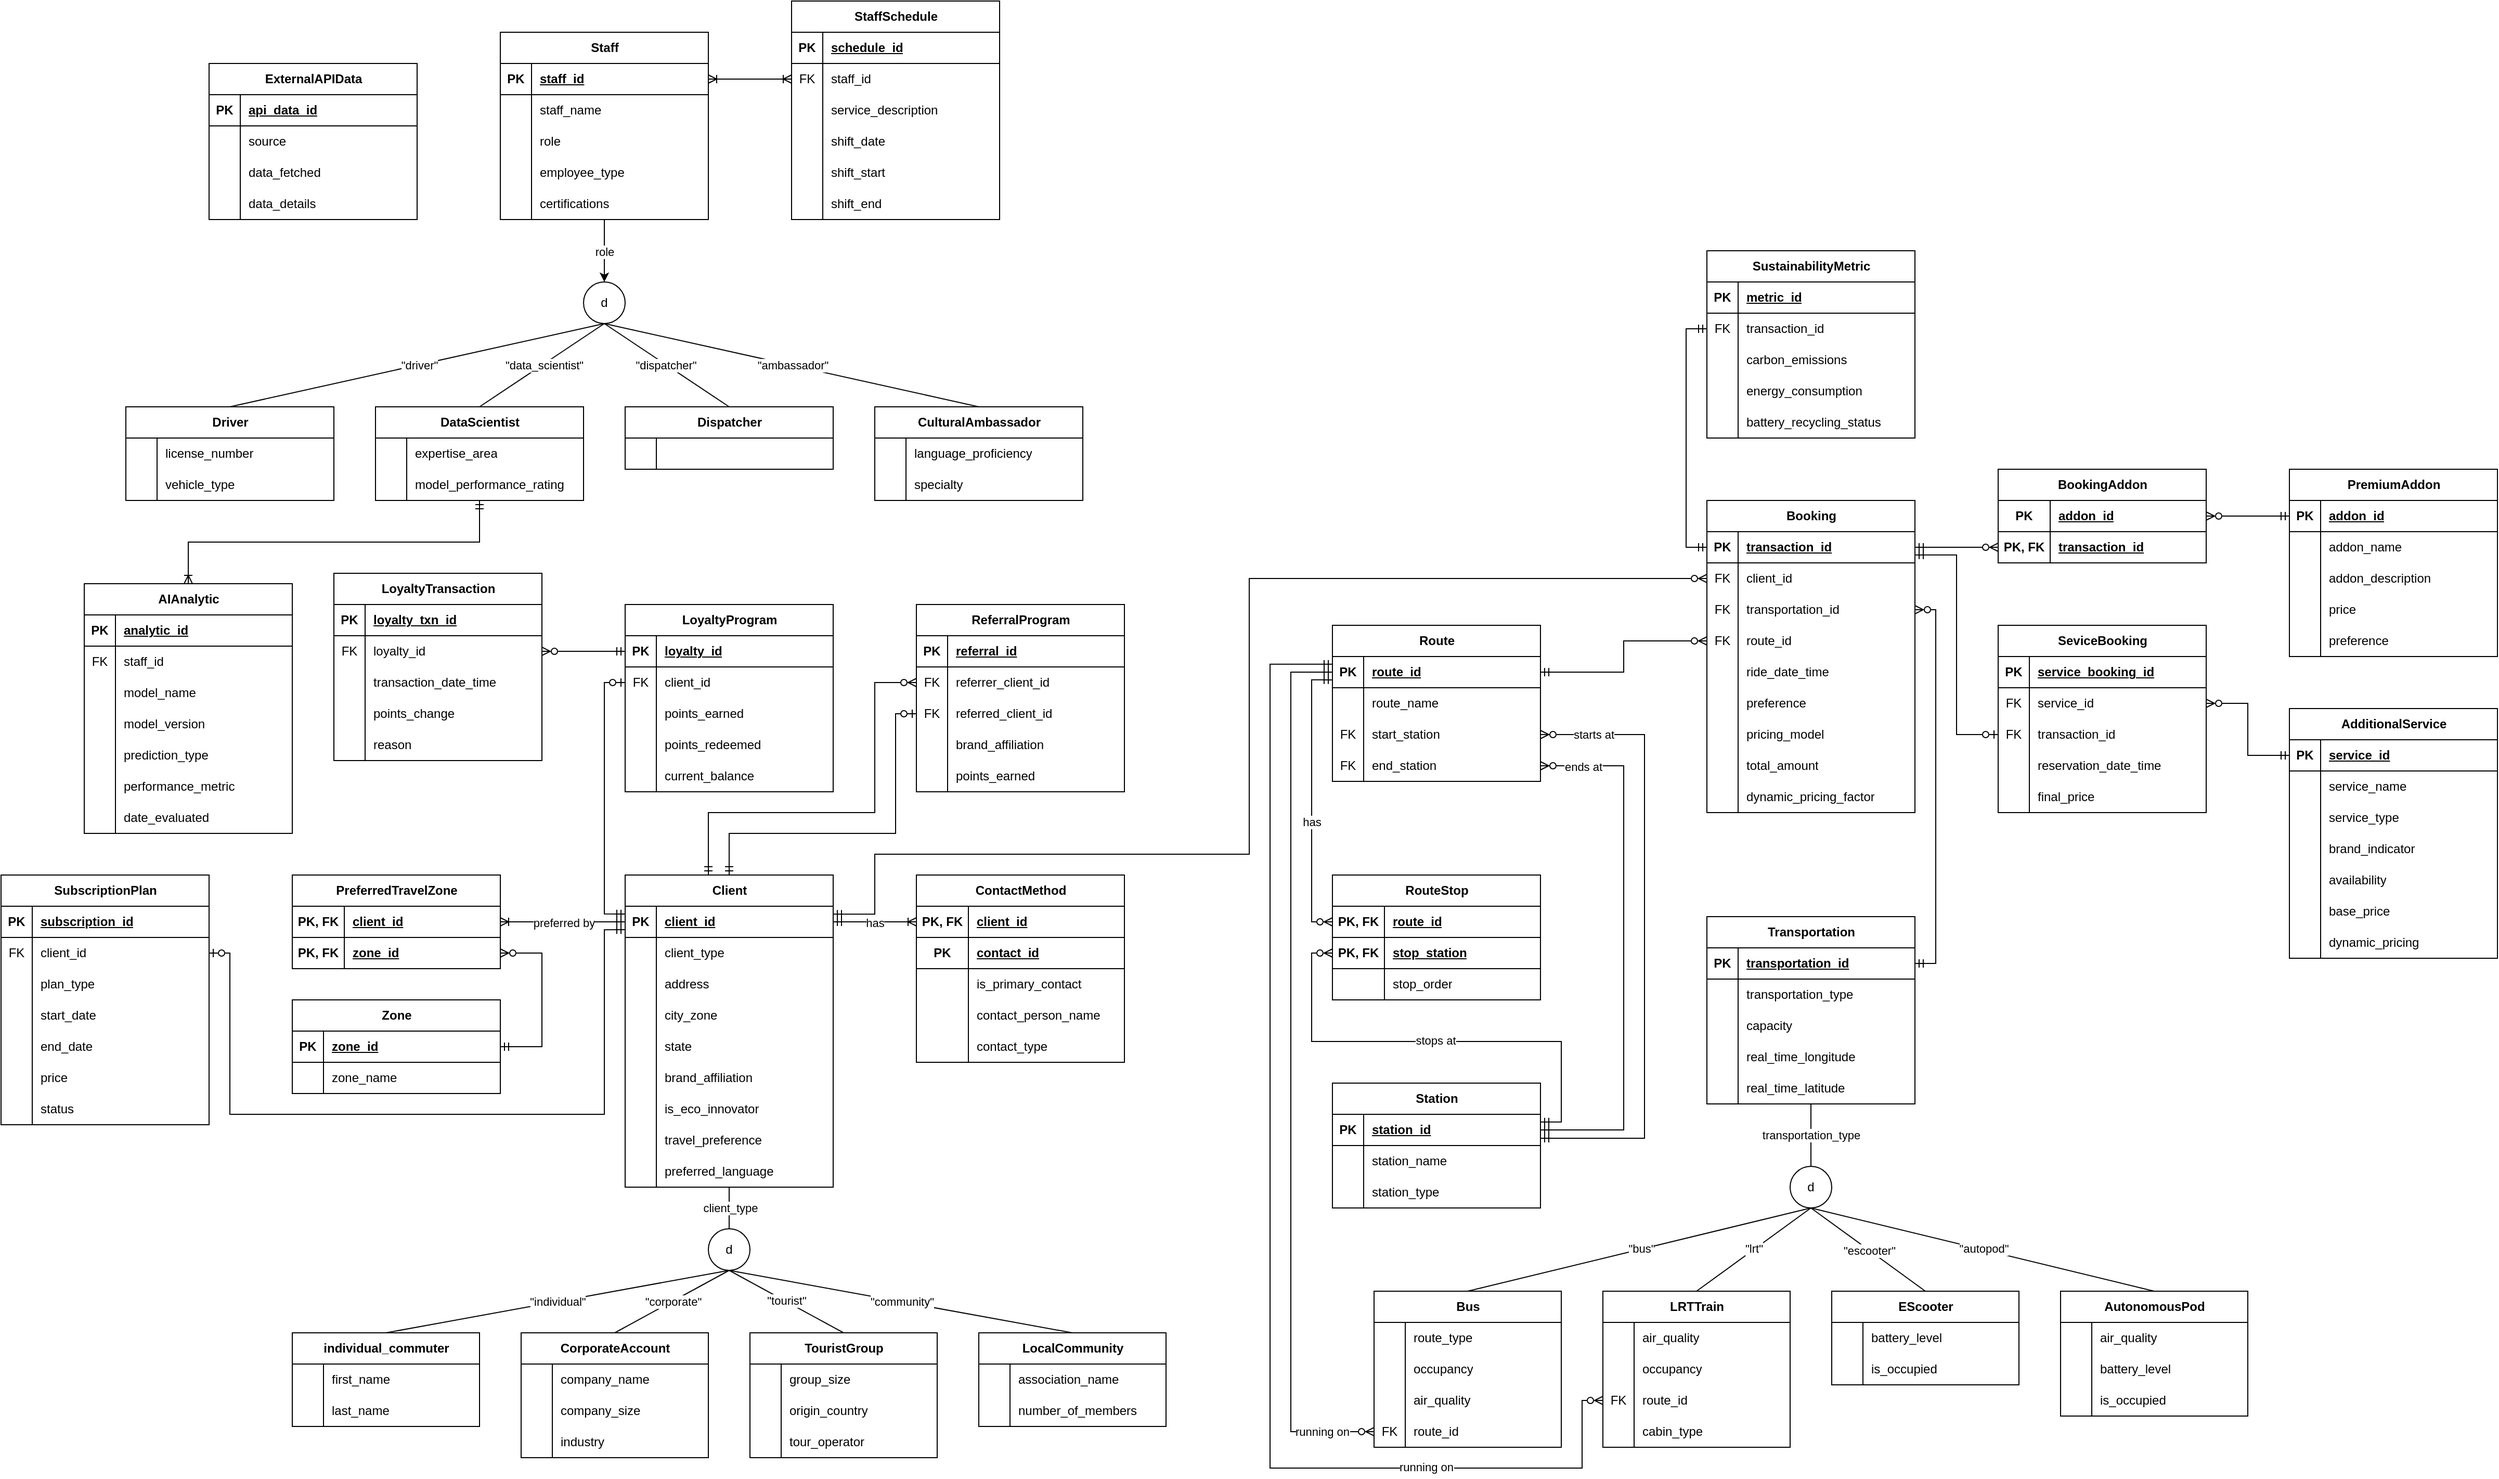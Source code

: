 <mxfile version="27.1.4">
  <diagram id="R2lEEEUBdFMjLlhIrx00" name="Page-1">
    <mxGraphModel dx="2977" dy="3120" grid="1" gridSize="10" guides="1" tooltips="1" connect="1" arrows="1" fold="1" page="1" pageScale="1" pageWidth="850" pageHeight="1100" math="0" shadow="0" extFonts="Permanent Marker^https://fonts.googleapis.com/css?family=Permanent+Marker">
      <root>
        <mxCell id="0" />
        <mxCell id="1" parent="0" />
        <mxCell id="Vc_T_APvDjTDvoh1z75V-36" style="edgeStyle=orthogonalEdgeStyle;rounded=0;orthogonalLoop=1;jettySize=auto;html=1;entryX=0.5;entryY=0;entryDx=0;entryDy=0;endArrow=none;startFill=0;" edge="1" parent="1" source="TGokOmCcMqFCOAKC5Mgh-1" target="Vc_T_APvDjTDvoh1z75V-35">
          <mxGeometry relative="1" as="geometry" />
        </mxCell>
        <mxCell id="Vc_T_APvDjTDvoh1z75V-117" value="client_type" style="edgeLabel;html=1;align=center;verticalAlign=middle;resizable=0;points=[];" vertex="1" connectable="0" parent="Vc_T_APvDjTDvoh1z75V-36">
          <mxGeometry x="-0.002" y="1" relative="1" as="geometry">
            <mxPoint as="offset" />
          </mxGeometry>
        </mxCell>
        <mxCell id="TGokOmCcMqFCOAKC5Mgh-1" value="Client" style="shape=table;startSize=30;container=1;collapsible=1;childLayout=tableLayout;fixedRows=1;rowLines=0;fontStyle=1;align=center;resizeLast=1;html=1;" parent="1" vertex="1">
          <mxGeometry x="400" y="360" width="200.0" height="300" as="geometry" />
        </mxCell>
        <mxCell id="TGokOmCcMqFCOAKC5Mgh-2" value="" style="shape=tableRow;horizontal=0;startSize=0;swimlaneHead=0;swimlaneBody=0;fillColor=none;collapsible=0;dropTarget=0;points=[[0,0.5],[1,0.5]];portConstraint=eastwest;top=0;left=0;right=0;bottom=1;" parent="TGokOmCcMqFCOAKC5Mgh-1" vertex="1">
          <mxGeometry y="30" width="200.0" height="30" as="geometry" />
        </mxCell>
        <mxCell id="TGokOmCcMqFCOAKC5Mgh-3" value="PK" style="shape=partialRectangle;connectable=0;fillColor=none;top=0;left=0;bottom=0;right=0;fontStyle=1;overflow=hidden;whiteSpace=wrap;html=1;" parent="TGokOmCcMqFCOAKC5Mgh-2" vertex="1">
          <mxGeometry width="30" height="30" as="geometry">
            <mxRectangle width="30" height="30" as="alternateBounds" />
          </mxGeometry>
        </mxCell>
        <mxCell id="TGokOmCcMqFCOAKC5Mgh-4" value="client_id" style="shape=partialRectangle;connectable=0;fillColor=none;top=0;left=0;bottom=0;right=0;align=left;spacingLeft=6;fontStyle=5;overflow=hidden;whiteSpace=wrap;html=1;" parent="TGokOmCcMqFCOAKC5Mgh-2" vertex="1">
          <mxGeometry x="30" width="170.0" height="30" as="geometry">
            <mxRectangle width="170.0" height="30" as="alternateBounds" />
          </mxGeometry>
        </mxCell>
        <mxCell id="Vc_T_APvDjTDvoh1z75V-276" style="shape=tableRow;horizontal=0;startSize=0;swimlaneHead=0;swimlaneBody=0;fillColor=none;collapsible=0;dropTarget=0;points=[[0,0.5],[1,0.5]];portConstraint=eastwest;top=0;left=0;right=0;bottom=0;" vertex="1" parent="TGokOmCcMqFCOAKC5Mgh-1">
          <mxGeometry y="60" width="200.0" height="30" as="geometry" />
        </mxCell>
        <mxCell id="Vc_T_APvDjTDvoh1z75V-277" style="shape=partialRectangle;connectable=0;fillColor=none;top=0;left=0;bottom=0;right=0;editable=1;overflow=hidden;whiteSpace=wrap;html=1;" vertex="1" parent="Vc_T_APvDjTDvoh1z75V-276">
          <mxGeometry width="30" height="30" as="geometry">
            <mxRectangle width="30" height="30" as="alternateBounds" />
          </mxGeometry>
        </mxCell>
        <mxCell id="Vc_T_APvDjTDvoh1z75V-278" value="client_type" style="shape=partialRectangle;connectable=1;fillColor=none;top=0;left=0;bottom=0;right=0;align=left;spacingLeft=6;overflow=hidden;whiteSpace=wrap;html=1;movable=1;resizable=1;rotatable=1;deletable=1;editable=1;locked=0;" vertex="1" parent="Vc_T_APvDjTDvoh1z75V-276">
          <mxGeometry x="30" width="170.0" height="30" as="geometry">
            <mxRectangle width="170.0" height="30" as="alternateBounds" />
          </mxGeometry>
        </mxCell>
        <mxCell id="Vc_T_APvDjTDvoh1z75V-19" style="shape=tableRow;horizontal=0;startSize=0;swimlaneHead=0;swimlaneBody=0;fillColor=none;collapsible=0;dropTarget=0;points=[[0,0.5],[1,0.5]];portConstraint=eastwest;top=0;left=0;right=0;bottom=0;" vertex="1" parent="TGokOmCcMqFCOAKC5Mgh-1">
          <mxGeometry y="90" width="200.0" height="30" as="geometry" />
        </mxCell>
        <mxCell id="Vc_T_APvDjTDvoh1z75V-20" style="shape=partialRectangle;connectable=0;fillColor=none;top=0;left=0;bottom=0;right=0;editable=1;overflow=hidden;whiteSpace=wrap;html=1;" vertex="1" parent="Vc_T_APvDjTDvoh1z75V-19">
          <mxGeometry width="30" height="30" as="geometry">
            <mxRectangle width="30" height="30" as="alternateBounds" />
          </mxGeometry>
        </mxCell>
        <mxCell id="Vc_T_APvDjTDvoh1z75V-21" value="address" style="shape=partialRectangle;connectable=1;fillColor=none;top=0;left=0;bottom=0;right=0;align=left;spacingLeft=6;overflow=hidden;whiteSpace=wrap;html=1;movable=1;resizable=1;rotatable=1;deletable=1;editable=1;locked=0;" vertex="1" parent="Vc_T_APvDjTDvoh1z75V-19">
          <mxGeometry x="30" width="170.0" height="30" as="geometry">
            <mxRectangle width="170.0" height="30" as="alternateBounds" />
          </mxGeometry>
        </mxCell>
        <mxCell id="Vc_T_APvDjTDvoh1z75V-16" style="shape=tableRow;horizontal=0;startSize=0;swimlaneHead=0;swimlaneBody=0;fillColor=none;collapsible=0;dropTarget=0;points=[[0,0.5],[1,0.5]];portConstraint=eastwest;top=0;left=0;right=0;bottom=0;" vertex="1" parent="TGokOmCcMqFCOAKC5Mgh-1">
          <mxGeometry y="120" width="200.0" height="30" as="geometry" />
        </mxCell>
        <mxCell id="Vc_T_APvDjTDvoh1z75V-17" style="shape=partialRectangle;connectable=0;fillColor=none;top=0;left=0;bottom=0;right=0;editable=1;overflow=hidden;whiteSpace=wrap;html=1;" vertex="1" parent="Vc_T_APvDjTDvoh1z75V-16">
          <mxGeometry width="30" height="30" as="geometry">
            <mxRectangle width="30" height="30" as="alternateBounds" />
          </mxGeometry>
        </mxCell>
        <mxCell id="Vc_T_APvDjTDvoh1z75V-18" value="city_zone" style="shape=partialRectangle;connectable=1;fillColor=none;top=0;left=0;bottom=0;right=0;align=left;spacingLeft=6;overflow=hidden;whiteSpace=wrap;html=1;movable=1;resizable=1;rotatable=1;deletable=1;editable=1;locked=0;" vertex="1" parent="Vc_T_APvDjTDvoh1z75V-16">
          <mxGeometry x="30" width="170.0" height="30" as="geometry">
            <mxRectangle width="170.0" height="30" as="alternateBounds" />
          </mxGeometry>
        </mxCell>
        <mxCell id="Vc_T_APvDjTDvoh1z75V-13" style="shape=tableRow;horizontal=0;startSize=0;swimlaneHead=0;swimlaneBody=0;fillColor=none;collapsible=0;dropTarget=0;points=[[0,0.5],[1,0.5]];portConstraint=eastwest;top=0;left=0;right=0;bottom=0;" vertex="1" parent="TGokOmCcMqFCOAKC5Mgh-1">
          <mxGeometry y="150" width="200.0" height="30" as="geometry" />
        </mxCell>
        <mxCell id="Vc_T_APvDjTDvoh1z75V-14" style="shape=partialRectangle;connectable=0;fillColor=none;top=0;left=0;bottom=0;right=0;editable=1;overflow=hidden;whiteSpace=wrap;html=1;" vertex="1" parent="Vc_T_APvDjTDvoh1z75V-13">
          <mxGeometry width="30" height="30" as="geometry">
            <mxRectangle width="30" height="30" as="alternateBounds" />
          </mxGeometry>
        </mxCell>
        <mxCell id="Vc_T_APvDjTDvoh1z75V-15" value="state" style="shape=partialRectangle;connectable=1;fillColor=none;top=0;left=0;bottom=0;right=0;align=left;spacingLeft=6;overflow=hidden;whiteSpace=wrap;html=1;movable=1;resizable=1;rotatable=1;deletable=1;editable=1;locked=0;" vertex="1" parent="Vc_T_APvDjTDvoh1z75V-13">
          <mxGeometry x="30" width="170.0" height="30" as="geometry">
            <mxRectangle width="170.0" height="30" as="alternateBounds" />
          </mxGeometry>
        </mxCell>
        <mxCell id="Vc_T_APvDjTDvoh1z75V-10" style="shape=tableRow;horizontal=0;startSize=0;swimlaneHead=0;swimlaneBody=0;fillColor=none;collapsible=0;dropTarget=0;points=[[0,0.5],[1,0.5]];portConstraint=eastwest;top=0;left=0;right=0;bottom=0;" vertex="1" parent="TGokOmCcMqFCOAKC5Mgh-1">
          <mxGeometry y="180" width="200.0" height="30" as="geometry" />
        </mxCell>
        <mxCell id="Vc_T_APvDjTDvoh1z75V-11" style="shape=partialRectangle;connectable=0;fillColor=none;top=0;left=0;bottom=0;right=0;editable=1;overflow=hidden;whiteSpace=wrap;html=1;" vertex="1" parent="Vc_T_APvDjTDvoh1z75V-10">
          <mxGeometry width="30" height="30" as="geometry">
            <mxRectangle width="30" height="30" as="alternateBounds" />
          </mxGeometry>
        </mxCell>
        <mxCell id="Vc_T_APvDjTDvoh1z75V-12" value="brand_affiliation" style="shape=partialRectangle;connectable=1;fillColor=none;top=0;left=0;bottom=0;right=0;align=left;spacingLeft=6;overflow=hidden;whiteSpace=wrap;html=1;movable=1;resizable=1;rotatable=1;deletable=1;editable=1;locked=0;" vertex="1" parent="Vc_T_APvDjTDvoh1z75V-10">
          <mxGeometry x="30" width="170.0" height="30" as="geometry">
            <mxRectangle width="170.0" height="30" as="alternateBounds" />
          </mxGeometry>
        </mxCell>
        <mxCell id="Vc_T_APvDjTDvoh1z75V-7" style="shape=tableRow;horizontal=0;startSize=0;swimlaneHead=0;swimlaneBody=0;fillColor=none;collapsible=0;dropTarget=0;points=[[0,0.5],[1,0.5]];portConstraint=eastwest;top=0;left=0;right=0;bottom=0;" vertex="1" parent="TGokOmCcMqFCOAKC5Mgh-1">
          <mxGeometry y="210" width="200.0" height="30" as="geometry" />
        </mxCell>
        <mxCell id="Vc_T_APvDjTDvoh1z75V-8" style="shape=partialRectangle;connectable=0;fillColor=none;top=0;left=0;bottom=0;right=0;editable=1;overflow=hidden;whiteSpace=wrap;html=1;" vertex="1" parent="Vc_T_APvDjTDvoh1z75V-7">
          <mxGeometry width="30" height="30" as="geometry">
            <mxRectangle width="30" height="30" as="alternateBounds" />
          </mxGeometry>
        </mxCell>
        <mxCell id="Vc_T_APvDjTDvoh1z75V-9" value="is_eco_innovator" style="shape=partialRectangle;connectable=1;fillColor=none;top=0;left=0;bottom=0;right=0;align=left;spacingLeft=6;overflow=hidden;whiteSpace=wrap;html=1;movable=1;resizable=1;rotatable=1;deletable=1;editable=1;locked=0;" vertex="1" parent="Vc_T_APvDjTDvoh1z75V-7">
          <mxGeometry x="30" width="170.0" height="30" as="geometry">
            <mxRectangle width="170.0" height="30" as="alternateBounds" />
          </mxGeometry>
        </mxCell>
        <mxCell id="Vc_T_APvDjTDvoh1z75V-522" style="shape=tableRow;horizontal=0;startSize=0;swimlaneHead=0;swimlaneBody=0;fillColor=none;collapsible=0;dropTarget=0;points=[[0,0.5],[1,0.5]];portConstraint=eastwest;top=0;left=0;right=0;bottom=0;" vertex="1" parent="TGokOmCcMqFCOAKC5Mgh-1">
          <mxGeometry y="240" width="200.0" height="30" as="geometry" />
        </mxCell>
        <mxCell id="Vc_T_APvDjTDvoh1z75V-523" style="shape=partialRectangle;connectable=0;fillColor=none;top=0;left=0;bottom=0;right=0;editable=1;overflow=hidden;whiteSpace=wrap;html=1;" vertex="1" parent="Vc_T_APvDjTDvoh1z75V-522">
          <mxGeometry width="30" height="30" as="geometry">
            <mxRectangle width="30" height="30" as="alternateBounds" />
          </mxGeometry>
        </mxCell>
        <mxCell id="Vc_T_APvDjTDvoh1z75V-524" value="travel_preference" style="shape=partialRectangle;connectable=1;fillColor=none;top=0;left=0;bottom=0;right=0;align=left;spacingLeft=6;overflow=hidden;whiteSpace=wrap;html=1;movable=1;resizable=1;rotatable=1;deletable=1;editable=1;locked=0;" vertex="1" parent="Vc_T_APvDjTDvoh1z75V-522">
          <mxGeometry x="30" width="170.0" height="30" as="geometry">
            <mxRectangle width="170.0" height="30" as="alternateBounds" />
          </mxGeometry>
        </mxCell>
        <mxCell id="Vc_T_APvDjTDvoh1z75V-4" style="shape=tableRow;horizontal=0;startSize=0;swimlaneHead=0;swimlaneBody=0;fillColor=none;collapsible=0;dropTarget=0;points=[[0,0.5],[1,0.5]];portConstraint=eastwest;top=0;left=0;right=0;bottom=0;" vertex="1" parent="TGokOmCcMqFCOAKC5Mgh-1">
          <mxGeometry y="270" width="200.0" height="30" as="geometry" />
        </mxCell>
        <mxCell id="Vc_T_APvDjTDvoh1z75V-5" style="shape=partialRectangle;connectable=0;fillColor=none;top=0;left=0;bottom=0;right=0;editable=1;overflow=hidden;whiteSpace=wrap;html=1;" vertex="1" parent="Vc_T_APvDjTDvoh1z75V-4">
          <mxGeometry width="30" height="30" as="geometry">
            <mxRectangle width="30" height="30" as="alternateBounds" />
          </mxGeometry>
        </mxCell>
        <mxCell id="Vc_T_APvDjTDvoh1z75V-6" value="preferred_language" style="shape=partialRectangle;connectable=1;fillColor=none;top=0;left=0;bottom=0;right=0;align=left;spacingLeft=6;overflow=hidden;whiteSpace=wrap;html=1;movable=1;resizable=1;rotatable=1;deletable=1;editable=1;locked=0;" vertex="1" parent="Vc_T_APvDjTDvoh1z75V-4">
          <mxGeometry x="30" width="170.0" height="30" as="geometry">
            <mxRectangle width="170.0" height="30" as="alternateBounds" />
          </mxGeometry>
        </mxCell>
        <mxCell id="Vc_T_APvDjTDvoh1z75V-113" style="rounded=0;orthogonalLoop=1;jettySize=auto;html=1;entryX=0.5;entryY=0;entryDx=0;entryDy=0;endArrow=none;startFill=0;exitX=0.5;exitY=1;exitDx=0;exitDy=0;" edge="1" parent="1" source="Vc_T_APvDjTDvoh1z75V-35" target="Vc_T_APvDjTDvoh1z75V-67">
          <mxGeometry relative="1" as="geometry" />
        </mxCell>
        <mxCell id="Vc_T_APvDjTDvoh1z75V-122" value="&quot;community&quot;" style="edgeLabel;html=1;align=center;verticalAlign=middle;resizable=0;points=[];" vertex="1" connectable="0" parent="Vc_T_APvDjTDvoh1z75V-113">
          <mxGeometry x="0.003" relative="1" as="geometry">
            <mxPoint as="offset" />
          </mxGeometry>
        </mxCell>
        <mxCell id="Vc_T_APvDjTDvoh1z75V-114" style="rounded=0;orthogonalLoop=1;jettySize=auto;html=1;entryX=0.5;entryY=0;entryDx=0;entryDy=0;exitX=0.5;exitY=1;exitDx=0;exitDy=0;endArrow=none;startFill=0;" edge="1" parent="1" source="Vc_T_APvDjTDvoh1z75V-35" target="Vc_T_APvDjTDvoh1z75V-54">
          <mxGeometry relative="1" as="geometry" />
        </mxCell>
        <mxCell id="Vc_T_APvDjTDvoh1z75V-120" value="&quot;tourist&quot;" style="edgeLabel;html=1;align=center;verticalAlign=middle;resizable=0;points=[];" vertex="1" connectable="0" parent="Vc_T_APvDjTDvoh1z75V-114">
          <mxGeometry x="-0.009" y="1" relative="1" as="geometry">
            <mxPoint as="offset" />
          </mxGeometry>
        </mxCell>
        <mxCell id="Vc_T_APvDjTDvoh1z75V-115" style="rounded=0;orthogonalLoop=1;jettySize=auto;html=1;entryX=0.5;entryY=0;entryDx=0;entryDy=0;endArrow=none;startFill=0;exitX=0.5;exitY=1;exitDx=0;exitDy=0;" edge="1" parent="1" source="Vc_T_APvDjTDvoh1z75V-35" target="Vc_T_APvDjTDvoh1z75V-41">
          <mxGeometry relative="1" as="geometry" />
        </mxCell>
        <mxCell id="Vc_T_APvDjTDvoh1z75V-119" value="&quot;corporate&quot;" style="edgeLabel;html=1;align=center;verticalAlign=middle;resizable=0;points=[];" vertex="1" connectable="0" parent="Vc_T_APvDjTDvoh1z75V-115">
          <mxGeometry x="-0.01" relative="1" as="geometry">
            <mxPoint as="offset" />
          </mxGeometry>
        </mxCell>
        <mxCell id="Vc_T_APvDjTDvoh1z75V-116" style="rounded=0;orthogonalLoop=1;jettySize=auto;html=1;entryX=0.5;entryY=0;entryDx=0;entryDy=0;endArrow=none;startFill=0;exitX=0.5;exitY=1;exitDx=0;exitDy=0;" edge="1" parent="1" source="Vc_T_APvDjTDvoh1z75V-35" target="Vc_T_APvDjTDvoh1z75V-96">
          <mxGeometry relative="1" as="geometry" />
        </mxCell>
        <mxCell id="Vc_T_APvDjTDvoh1z75V-118" value="&quot;individual&quot;" style="edgeLabel;html=1;align=center;verticalAlign=middle;resizable=0;points=[];" vertex="1" connectable="0" parent="Vc_T_APvDjTDvoh1z75V-116">
          <mxGeometry x="-0.001" relative="1" as="geometry">
            <mxPoint as="offset" />
          </mxGeometry>
        </mxCell>
        <mxCell id="Vc_T_APvDjTDvoh1z75V-35" value="d" style="ellipse;whiteSpace=wrap;html=1;aspect=fixed;" vertex="1" parent="1">
          <mxGeometry x="480" y="700" width="40" height="40" as="geometry" />
        </mxCell>
        <mxCell id="Vc_T_APvDjTDvoh1z75V-41" value="CorporateAccount" style="shape=table;startSize=30;container=1;collapsible=1;childLayout=tableLayout;fixedRows=1;rowLines=0;fontStyle=1;align=center;resizeLast=1;html=1;" vertex="1" parent="1">
          <mxGeometry x="300" y="800" width="180" height="120" as="geometry" />
        </mxCell>
        <mxCell id="Vc_T_APvDjTDvoh1z75V-106" style="shape=tableRow;horizontal=0;startSize=0;swimlaneHead=0;swimlaneBody=0;fillColor=none;collapsible=0;dropTarget=0;points=[[0,0.5],[1,0.5]];portConstraint=eastwest;top=0;left=0;right=0;bottom=0;" vertex="1" parent="Vc_T_APvDjTDvoh1z75V-41">
          <mxGeometry y="30" width="180" height="30" as="geometry" />
        </mxCell>
        <mxCell id="Vc_T_APvDjTDvoh1z75V-107" style="shape=partialRectangle;connectable=0;fillColor=none;top=0;left=0;bottom=0;right=0;editable=1;overflow=hidden;whiteSpace=wrap;html=1;" vertex="1" parent="Vc_T_APvDjTDvoh1z75V-106">
          <mxGeometry width="30" height="30" as="geometry">
            <mxRectangle width="30" height="30" as="alternateBounds" />
          </mxGeometry>
        </mxCell>
        <mxCell id="Vc_T_APvDjTDvoh1z75V-108" value="company_name" style="shape=partialRectangle;connectable=0;fillColor=none;top=0;left=0;bottom=0;right=0;align=left;spacingLeft=6;overflow=hidden;whiteSpace=wrap;html=1;" vertex="1" parent="Vc_T_APvDjTDvoh1z75V-106">
          <mxGeometry x="30" width="150" height="30" as="geometry">
            <mxRectangle width="150" height="30" as="alternateBounds" />
          </mxGeometry>
        </mxCell>
        <mxCell id="Vc_T_APvDjTDvoh1z75V-45" value="" style="shape=tableRow;horizontal=0;startSize=0;swimlaneHead=0;swimlaneBody=0;fillColor=none;collapsible=0;dropTarget=0;points=[[0,0.5],[1,0.5]];portConstraint=eastwest;top=0;left=0;right=0;bottom=0;" vertex="1" parent="Vc_T_APvDjTDvoh1z75V-41">
          <mxGeometry y="60" width="180" height="30" as="geometry" />
        </mxCell>
        <mxCell id="Vc_T_APvDjTDvoh1z75V-46" value="" style="shape=partialRectangle;connectable=0;fillColor=none;top=0;left=0;bottom=0;right=0;editable=1;overflow=hidden;whiteSpace=wrap;html=1;" vertex="1" parent="Vc_T_APvDjTDvoh1z75V-45">
          <mxGeometry width="30" height="30" as="geometry">
            <mxRectangle width="30" height="30" as="alternateBounds" />
          </mxGeometry>
        </mxCell>
        <mxCell id="Vc_T_APvDjTDvoh1z75V-47" value="company_size" style="shape=partialRectangle;connectable=0;fillColor=none;top=0;left=0;bottom=0;right=0;align=left;spacingLeft=6;overflow=hidden;whiteSpace=wrap;html=1;" vertex="1" parent="Vc_T_APvDjTDvoh1z75V-45">
          <mxGeometry x="30" width="150" height="30" as="geometry">
            <mxRectangle width="150" height="30" as="alternateBounds" />
          </mxGeometry>
        </mxCell>
        <mxCell id="Vc_T_APvDjTDvoh1z75V-48" value="" style="shape=tableRow;horizontal=0;startSize=0;swimlaneHead=0;swimlaneBody=0;fillColor=none;collapsible=0;dropTarget=0;points=[[0,0.5],[1,0.5]];portConstraint=eastwest;top=0;left=0;right=0;bottom=0;" vertex="1" parent="Vc_T_APvDjTDvoh1z75V-41">
          <mxGeometry y="90" width="180" height="30" as="geometry" />
        </mxCell>
        <mxCell id="Vc_T_APvDjTDvoh1z75V-49" value="" style="shape=partialRectangle;connectable=0;fillColor=none;top=0;left=0;bottom=0;right=0;editable=1;overflow=hidden;whiteSpace=wrap;html=1;" vertex="1" parent="Vc_T_APvDjTDvoh1z75V-48">
          <mxGeometry width="30" height="30" as="geometry">
            <mxRectangle width="30" height="30" as="alternateBounds" />
          </mxGeometry>
        </mxCell>
        <mxCell id="Vc_T_APvDjTDvoh1z75V-50" value="industry" style="shape=partialRectangle;connectable=0;fillColor=none;top=0;left=0;bottom=0;right=0;align=left;spacingLeft=6;overflow=hidden;whiteSpace=wrap;html=1;" vertex="1" parent="Vc_T_APvDjTDvoh1z75V-48">
          <mxGeometry x="30" width="150" height="30" as="geometry">
            <mxRectangle width="150" height="30" as="alternateBounds" />
          </mxGeometry>
        </mxCell>
        <mxCell id="Vc_T_APvDjTDvoh1z75V-54" value="TouristGroup" style="shape=table;startSize=30;container=1;collapsible=1;childLayout=tableLayout;fixedRows=1;rowLines=0;fontStyle=1;align=center;resizeLast=1;html=1;" vertex="1" parent="1">
          <mxGeometry x="520" y="800" width="180" height="120" as="geometry" />
        </mxCell>
        <mxCell id="Vc_T_APvDjTDvoh1z75V-58" value="" style="shape=tableRow;horizontal=0;startSize=0;swimlaneHead=0;swimlaneBody=0;fillColor=none;collapsible=0;dropTarget=0;points=[[0,0.5],[1,0.5]];portConstraint=eastwest;top=0;left=0;right=0;bottom=0;" vertex="1" parent="Vc_T_APvDjTDvoh1z75V-54">
          <mxGeometry y="30" width="180" height="30" as="geometry" />
        </mxCell>
        <mxCell id="Vc_T_APvDjTDvoh1z75V-59" value="" style="shape=partialRectangle;connectable=0;fillColor=none;top=0;left=0;bottom=0;right=0;editable=1;overflow=hidden;whiteSpace=wrap;html=1;" vertex="1" parent="Vc_T_APvDjTDvoh1z75V-58">
          <mxGeometry width="30" height="30" as="geometry">
            <mxRectangle width="30" height="30" as="alternateBounds" />
          </mxGeometry>
        </mxCell>
        <mxCell id="Vc_T_APvDjTDvoh1z75V-60" value="group_size" style="shape=partialRectangle;connectable=0;fillColor=none;top=0;left=0;bottom=0;right=0;align=left;spacingLeft=6;overflow=hidden;whiteSpace=wrap;html=1;" vertex="1" parent="Vc_T_APvDjTDvoh1z75V-58">
          <mxGeometry x="30" width="150" height="30" as="geometry">
            <mxRectangle width="150" height="30" as="alternateBounds" />
          </mxGeometry>
        </mxCell>
        <mxCell id="Vc_T_APvDjTDvoh1z75V-61" value="" style="shape=tableRow;horizontal=0;startSize=0;swimlaneHead=0;swimlaneBody=0;fillColor=none;collapsible=0;dropTarget=0;points=[[0,0.5],[1,0.5]];portConstraint=eastwest;top=0;left=0;right=0;bottom=0;" vertex="1" parent="Vc_T_APvDjTDvoh1z75V-54">
          <mxGeometry y="60" width="180" height="30" as="geometry" />
        </mxCell>
        <mxCell id="Vc_T_APvDjTDvoh1z75V-62" value="" style="shape=partialRectangle;connectable=0;fillColor=none;top=0;left=0;bottom=0;right=0;editable=1;overflow=hidden;whiteSpace=wrap;html=1;" vertex="1" parent="Vc_T_APvDjTDvoh1z75V-61">
          <mxGeometry width="30" height="30" as="geometry">
            <mxRectangle width="30" height="30" as="alternateBounds" />
          </mxGeometry>
        </mxCell>
        <mxCell id="Vc_T_APvDjTDvoh1z75V-63" value="origin_country" style="shape=partialRectangle;connectable=0;fillColor=none;top=0;left=0;bottom=0;right=0;align=left;spacingLeft=6;overflow=hidden;whiteSpace=wrap;html=1;" vertex="1" parent="Vc_T_APvDjTDvoh1z75V-61">
          <mxGeometry x="30" width="150" height="30" as="geometry">
            <mxRectangle width="150" height="30" as="alternateBounds" />
          </mxGeometry>
        </mxCell>
        <mxCell id="Vc_T_APvDjTDvoh1z75V-93" style="shape=tableRow;horizontal=0;startSize=0;swimlaneHead=0;swimlaneBody=0;fillColor=none;collapsible=0;dropTarget=0;points=[[0,0.5],[1,0.5]];portConstraint=eastwest;top=0;left=0;right=0;bottom=0;" vertex="1" parent="Vc_T_APvDjTDvoh1z75V-54">
          <mxGeometry y="90" width="180" height="30" as="geometry" />
        </mxCell>
        <mxCell id="Vc_T_APvDjTDvoh1z75V-94" style="shape=partialRectangle;connectable=0;fillColor=none;top=0;left=0;bottom=0;right=0;editable=1;overflow=hidden;whiteSpace=wrap;html=1;" vertex="1" parent="Vc_T_APvDjTDvoh1z75V-93">
          <mxGeometry width="30" height="30" as="geometry">
            <mxRectangle width="30" height="30" as="alternateBounds" />
          </mxGeometry>
        </mxCell>
        <mxCell id="Vc_T_APvDjTDvoh1z75V-95" value="tour_operator" style="shape=partialRectangle;connectable=0;fillColor=none;top=0;left=0;bottom=0;right=0;align=left;spacingLeft=6;overflow=hidden;whiteSpace=wrap;html=1;" vertex="1" parent="Vc_T_APvDjTDvoh1z75V-93">
          <mxGeometry x="30" width="150" height="30" as="geometry">
            <mxRectangle width="150" height="30" as="alternateBounds" />
          </mxGeometry>
        </mxCell>
        <mxCell id="Vc_T_APvDjTDvoh1z75V-67" value="LocalCommunity" style="shape=table;startSize=30;container=1;collapsible=1;childLayout=tableLayout;fixedRows=1;rowLines=0;fontStyle=1;align=center;resizeLast=1;html=1;" vertex="1" parent="1">
          <mxGeometry x="740" y="800" width="180" height="90" as="geometry" />
        </mxCell>
        <mxCell id="Vc_T_APvDjTDvoh1z75V-71" value="" style="shape=tableRow;horizontal=0;startSize=0;swimlaneHead=0;swimlaneBody=0;fillColor=none;collapsible=0;dropTarget=0;points=[[0,0.5],[1,0.5]];portConstraint=eastwest;top=0;left=0;right=0;bottom=0;" vertex="1" parent="Vc_T_APvDjTDvoh1z75V-67">
          <mxGeometry y="30" width="180" height="30" as="geometry" />
        </mxCell>
        <mxCell id="Vc_T_APvDjTDvoh1z75V-72" value="" style="shape=partialRectangle;connectable=0;fillColor=none;top=0;left=0;bottom=0;right=0;editable=1;overflow=hidden;whiteSpace=wrap;html=1;" vertex="1" parent="Vc_T_APvDjTDvoh1z75V-71">
          <mxGeometry width="30" height="30" as="geometry">
            <mxRectangle width="30" height="30" as="alternateBounds" />
          </mxGeometry>
        </mxCell>
        <mxCell id="Vc_T_APvDjTDvoh1z75V-73" value="association_name" style="shape=partialRectangle;connectable=0;fillColor=none;top=0;left=0;bottom=0;right=0;align=left;spacingLeft=6;overflow=hidden;whiteSpace=wrap;html=1;" vertex="1" parent="Vc_T_APvDjTDvoh1z75V-71">
          <mxGeometry x="30" width="150" height="30" as="geometry">
            <mxRectangle width="150" height="30" as="alternateBounds" />
          </mxGeometry>
        </mxCell>
        <mxCell id="Vc_T_APvDjTDvoh1z75V-74" value="" style="shape=tableRow;horizontal=0;startSize=0;swimlaneHead=0;swimlaneBody=0;fillColor=none;collapsible=0;dropTarget=0;points=[[0,0.5],[1,0.5]];portConstraint=eastwest;top=0;left=0;right=0;bottom=0;" vertex="1" parent="Vc_T_APvDjTDvoh1z75V-67">
          <mxGeometry y="60" width="180" height="30" as="geometry" />
        </mxCell>
        <mxCell id="Vc_T_APvDjTDvoh1z75V-75" value="" style="shape=partialRectangle;connectable=0;fillColor=none;top=0;left=0;bottom=0;right=0;editable=1;overflow=hidden;whiteSpace=wrap;html=1;" vertex="1" parent="Vc_T_APvDjTDvoh1z75V-74">
          <mxGeometry width="30" height="30" as="geometry">
            <mxRectangle width="30" height="30" as="alternateBounds" />
          </mxGeometry>
        </mxCell>
        <mxCell id="Vc_T_APvDjTDvoh1z75V-76" value="number_of_members" style="shape=partialRectangle;connectable=0;fillColor=none;top=0;left=0;bottom=0;right=0;align=left;spacingLeft=6;overflow=hidden;whiteSpace=wrap;html=1;" vertex="1" parent="Vc_T_APvDjTDvoh1z75V-74">
          <mxGeometry x="30" width="150" height="30" as="geometry">
            <mxRectangle width="150" height="30" as="alternateBounds" />
          </mxGeometry>
        </mxCell>
        <mxCell id="Vc_T_APvDjTDvoh1z75V-96" value="individual_commuter" style="shape=table;startSize=30;container=1;collapsible=1;childLayout=tableLayout;fixedRows=1;rowLines=0;fontStyle=1;align=center;resizeLast=1;html=1;" vertex="1" parent="1">
          <mxGeometry x="80" y="800" width="180" height="90" as="geometry" />
        </mxCell>
        <mxCell id="Vc_T_APvDjTDvoh1z75V-100" value="" style="shape=tableRow;horizontal=0;startSize=0;swimlaneHead=0;swimlaneBody=0;fillColor=none;collapsible=0;dropTarget=0;points=[[0,0.5],[1,0.5]];portConstraint=eastwest;top=0;left=0;right=0;bottom=0;" vertex="1" parent="Vc_T_APvDjTDvoh1z75V-96">
          <mxGeometry y="30" width="180" height="30" as="geometry" />
        </mxCell>
        <mxCell id="Vc_T_APvDjTDvoh1z75V-101" value="" style="shape=partialRectangle;connectable=0;fillColor=none;top=0;left=0;bottom=0;right=0;editable=1;overflow=hidden;whiteSpace=wrap;html=1;" vertex="1" parent="Vc_T_APvDjTDvoh1z75V-100">
          <mxGeometry width="30" height="30" as="geometry">
            <mxRectangle width="30" height="30" as="alternateBounds" />
          </mxGeometry>
        </mxCell>
        <mxCell id="Vc_T_APvDjTDvoh1z75V-102" value="first_name" style="shape=partialRectangle;connectable=0;fillColor=none;top=0;left=0;bottom=0;right=0;align=left;spacingLeft=6;overflow=hidden;whiteSpace=wrap;html=1;" vertex="1" parent="Vc_T_APvDjTDvoh1z75V-100">
          <mxGeometry x="30" width="150" height="30" as="geometry">
            <mxRectangle width="150" height="30" as="alternateBounds" />
          </mxGeometry>
        </mxCell>
        <mxCell id="Vc_T_APvDjTDvoh1z75V-103" style="shape=tableRow;horizontal=0;startSize=0;swimlaneHead=0;swimlaneBody=0;fillColor=none;collapsible=0;dropTarget=0;points=[[0,0.5],[1,0.5]];portConstraint=eastwest;top=0;left=0;right=0;bottom=0;" vertex="1" parent="Vc_T_APvDjTDvoh1z75V-96">
          <mxGeometry y="60" width="180" height="30" as="geometry" />
        </mxCell>
        <mxCell id="Vc_T_APvDjTDvoh1z75V-104" style="shape=partialRectangle;connectable=0;fillColor=none;top=0;left=0;bottom=0;right=0;editable=1;overflow=hidden;whiteSpace=wrap;html=1;" vertex="1" parent="Vc_T_APvDjTDvoh1z75V-103">
          <mxGeometry width="30" height="30" as="geometry">
            <mxRectangle width="30" height="30" as="alternateBounds" />
          </mxGeometry>
        </mxCell>
        <mxCell id="Vc_T_APvDjTDvoh1z75V-105" value="last_name" style="shape=partialRectangle;connectable=0;fillColor=none;top=0;left=0;bottom=0;right=0;align=left;spacingLeft=6;overflow=hidden;whiteSpace=wrap;html=1;" vertex="1" parent="Vc_T_APvDjTDvoh1z75V-103">
          <mxGeometry x="30" width="150" height="30" as="geometry">
            <mxRectangle width="150" height="30" as="alternateBounds" />
          </mxGeometry>
        </mxCell>
        <mxCell id="Vc_T_APvDjTDvoh1z75V-232" value="ContactMethod" style="shape=table;startSize=30;container=1;collapsible=1;childLayout=tableLayout;fixedRows=1;rowLines=0;fontStyle=1;align=center;resizeLast=1;html=1;" vertex="1" parent="1">
          <mxGeometry x="680" y="360" width="200.0" height="180" as="geometry" />
        </mxCell>
        <mxCell id="Vc_T_APvDjTDvoh1z75V-233" value="" style="shape=tableRow;horizontal=0;startSize=0;swimlaneHead=0;swimlaneBody=0;fillColor=none;collapsible=0;dropTarget=0;points=[[0,0.5],[1,0.5]];portConstraint=eastwest;top=0;left=0;right=0;bottom=1;" vertex="1" parent="Vc_T_APvDjTDvoh1z75V-232">
          <mxGeometry y="30" width="200.0" height="30" as="geometry" />
        </mxCell>
        <mxCell id="Vc_T_APvDjTDvoh1z75V-234" value="PK, FK" style="shape=partialRectangle;connectable=0;fillColor=none;top=0;left=0;bottom=0;right=0;fontStyle=1;overflow=hidden;whiteSpace=wrap;html=1;" vertex="1" parent="Vc_T_APvDjTDvoh1z75V-233">
          <mxGeometry width="50" height="30" as="geometry">
            <mxRectangle width="50" height="30" as="alternateBounds" />
          </mxGeometry>
        </mxCell>
        <mxCell id="Vc_T_APvDjTDvoh1z75V-235" value="client_id" style="shape=partialRectangle;connectable=0;fillColor=none;top=0;left=0;bottom=0;right=0;align=left;spacingLeft=6;fontStyle=5;overflow=hidden;whiteSpace=wrap;html=1;" vertex="1" parent="Vc_T_APvDjTDvoh1z75V-233">
          <mxGeometry x="50" width="150.0" height="30" as="geometry">
            <mxRectangle width="150.0" height="30" as="alternateBounds" />
          </mxGeometry>
        </mxCell>
        <mxCell id="Vc_T_APvDjTDvoh1z75V-269" style="shape=tableRow;horizontal=0;startSize=0;swimlaneHead=0;swimlaneBody=0;fillColor=none;collapsible=0;dropTarget=0;points=[[0,0.5],[1,0.5]];portConstraint=eastwest;top=0;left=0;right=0;bottom=1;" vertex="1" parent="Vc_T_APvDjTDvoh1z75V-232">
          <mxGeometry y="60" width="200.0" height="30" as="geometry" />
        </mxCell>
        <mxCell id="Vc_T_APvDjTDvoh1z75V-270" value="PK" style="shape=partialRectangle;connectable=0;fillColor=none;top=0;left=0;bottom=0;right=0;fontStyle=1;overflow=hidden;whiteSpace=wrap;html=1;" vertex="1" parent="Vc_T_APvDjTDvoh1z75V-269">
          <mxGeometry width="50" height="30" as="geometry">
            <mxRectangle width="50" height="30" as="alternateBounds" />
          </mxGeometry>
        </mxCell>
        <mxCell id="Vc_T_APvDjTDvoh1z75V-271" value="contact_id" style="shape=partialRectangle;connectable=0;fillColor=none;top=0;left=0;bottom=0;right=0;align=left;spacingLeft=6;fontStyle=5;overflow=hidden;whiteSpace=wrap;html=1;" vertex="1" parent="Vc_T_APvDjTDvoh1z75V-269">
          <mxGeometry x="50" width="150.0" height="30" as="geometry">
            <mxRectangle width="150.0" height="30" as="alternateBounds" />
          </mxGeometry>
        </mxCell>
        <mxCell id="Vc_T_APvDjTDvoh1z75V-293" style="shape=tableRow;horizontal=0;startSize=0;swimlaneHead=0;swimlaneBody=0;fillColor=none;collapsible=0;dropTarget=0;points=[[0,0.5],[1,0.5]];portConstraint=eastwest;top=0;left=0;right=0;bottom=0;" vertex="1" parent="Vc_T_APvDjTDvoh1z75V-232">
          <mxGeometry y="90" width="200.0" height="30" as="geometry" />
        </mxCell>
        <mxCell id="Vc_T_APvDjTDvoh1z75V-294" style="shape=partialRectangle;connectable=0;fillColor=none;top=0;left=0;bottom=0;right=0;editable=1;overflow=hidden;whiteSpace=wrap;html=1;" vertex="1" parent="Vc_T_APvDjTDvoh1z75V-293">
          <mxGeometry width="50" height="30" as="geometry">
            <mxRectangle width="50" height="30" as="alternateBounds" />
          </mxGeometry>
        </mxCell>
        <mxCell id="Vc_T_APvDjTDvoh1z75V-295" value="is_primary_contact" style="shape=partialRectangle;connectable=1;fillColor=none;top=0;left=0;bottom=0;right=0;align=left;spacingLeft=6;overflow=hidden;whiteSpace=wrap;html=1;movable=1;resizable=1;rotatable=1;deletable=1;editable=1;locked=0;" vertex="1" parent="Vc_T_APvDjTDvoh1z75V-293">
          <mxGeometry x="50" width="150.0" height="30" as="geometry">
            <mxRectangle width="150.0" height="30" as="alternateBounds" />
          </mxGeometry>
        </mxCell>
        <mxCell id="Vc_T_APvDjTDvoh1z75V-296" style="shape=tableRow;horizontal=0;startSize=0;swimlaneHead=0;swimlaneBody=0;fillColor=none;collapsible=0;dropTarget=0;points=[[0,0.5],[1,0.5]];portConstraint=eastwest;top=0;left=0;right=0;bottom=0;" vertex="1" parent="Vc_T_APvDjTDvoh1z75V-232">
          <mxGeometry y="120" width="200.0" height="30" as="geometry" />
        </mxCell>
        <mxCell id="Vc_T_APvDjTDvoh1z75V-297" style="shape=partialRectangle;connectable=0;fillColor=none;top=0;left=0;bottom=0;right=0;editable=1;overflow=hidden;whiteSpace=wrap;html=1;" vertex="1" parent="Vc_T_APvDjTDvoh1z75V-296">
          <mxGeometry width="50" height="30" as="geometry">
            <mxRectangle width="50" height="30" as="alternateBounds" />
          </mxGeometry>
        </mxCell>
        <mxCell id="Vc_T_APvDjTDvoh1z75V-298" value="contact_person_name" style="shape=partialRectangle;connectable=1;fillColor=none;top=0;left=0;bottom=0;right=0;align=left;spacingLeft=6;overflow=hidden;whiteSpace=wrap;html=1;movable=1;resizable=1;rotatable=1;deletable=1;editable=1;locked=0;" vertex="1" parent="Vc_T_APvDjTDvoh1z75V-296">
          <mxGeometry x="50" width="150.0" height="30" as="geometry">
            <mxRectangle width="150.0" height="30" as="alternateBounds" />
          </mxGeometry>
        </mxCell>
        <mxCell id="Vc_T_APvDjTDvoh1z75V-242" style="shape=tableRow;horizontal=0;startSize=0;swimlaneHead=0;swimlaneBody=0;fillColor=none;collapsible=0;dropTarget=0;points=[[0,0.5],[1,0.5]];portConstraint=eastwest;top=0;left=0;right=0;bottom=0;" vertex="1" parent="Vc_T_APvDjTDvoh1z75V-232">
          <mxGeometry y="150" width="200.0" height="30" as="geometry" />
        </mxCell>
        <mxCell id="Vc_T_APvDjTDvoh1z75V-243" style="shape=partialRectangle;connectable=0;fillColor=none;top=0;left=0;bottom=0;right=0;editable=1;overflow=hidden;whiteSpace=wrap;html=1;" vertex="1" parent="Vc_T_APvDjTDvoh1z75V-242">
          <mxGeometry width="50" height="30" as="geometry">
            <mxRectangle width="50" height="30" as="alternateBounds" />
          </mxGeometry>
        </mxCell>
        <mxCell id="Vc_T_APvDjTDvoh1z75V-244" value="contact_type" style="shape=partialRectangle;connectable=1;fillColor=none;top=0;left=0;bottom=0;right=0;align=left;spacingLeft=6;overflow=hidden;whiteSpace=wrap;html=1;movable=1;resizable=1;rotatable=1;deletable=1;editable=1;locked=0;" vertex="1" parent="Vc_T_APvDjTDvoh1z75V-242">
          <mxGeometry x="50" width="150.0" height="30" as="geometry">
            <mxRectangle width="150.0" height="30" as="alternateBounds" />
          </mxGeometry>
        </mxCell>
        <mxCell id="Vc_T_APvDjTDvoh1z75V-272" style="edgeStyle=orthogonalEdgeStyle;rounded=0;orthogonalLoop=1;jettySize=auto;html=1;entryX=0;entryY=0.5;entryDx=0;entryDy=0;startArrow=ERmandOne;startFill=0;endArrow=ERoneToMany;endFill=0;" edge="1" parent="1" source="TGokOmCcMqFCOAKC5Mgh-2" target="Vc_T_APvDjTDvoh1z75V-233">
          <mxGeometry relative="1" as="geometry" />
        </mxCell>
        <mxCell id="Vc_T_APvDjTDvoh1z75V-493" value="has" style="edgeLabel;html=1;align=center;verticalAlign=middle;resizable=0;points=[];" vertex="1" connectable="0" parent="Vc_T_APvDjTDvoh1z75V-272">
          <mxGeometry x="-0.009" y="-1" relative="1" as="geometry">
            <mxPoint as="offset" />
          </mxGeometry>
        </mxCell>
        <mxCell id="Vc_T_APvDjTDvoh1z75V-279" value="PreferredTravelZone" style="shape=table;startSize=30;container=1;collapsible=1;childLayout=tableLayout;fixedRows=1;rowLines=0;fontStyle=1;align=center;resizeLast=1;html=1;" vertex="1" parent="1">
          <mxGeometry x="80" y="360" width="200.0" height="90" as="geometry" />
        </mxCell>
        <mxCell id="Vc_T_APvDjTDvoh1z75V-280" value="" style="shape=tableRow;horizontal=0;startSize=0;swimlaneHead=0;swimlaneBody=0;fillColor=none;collapsible=0;dropTarget=0;points=[[0,0.5],[1,0.5]];portConstraint=eastwest;top=0;left=0;right=0;bottom=1;" vertex="1" parent="Vc_T_APvDjTDvoh1z75V-279">
          <mxGeometry y="30" width="200.0" height="30" as="geometry" />
        </mxCell>
        <mxCell id="Vc_T_APvDjTDvoh1z75V-281" value="PK, FK" style="shape=partialRectangle;connectable=0;fillColor=none;top=0;left=0;bottom=0;right=0;fontStyle=1;overflow=hidden;whiteSpace=wrap;html=1;" vertex="1" parent="Vc_T_APvDjTDvoh1z75V-280">
          <mxGeometry width="50" height="30" as="geometry">
            <mxRectangle width="50" height="30" as="alternateBounds" />
          </mxGeometry>
        </mxCell>
        <mxCell id="Vc_T_APvDjTDvoh1z75V-282" value="client_id" style="shape=partialRectangle;connectable=0;fillColor=none;top=0;left=0;bottom=0;right=0;align=left;spacingLeft=6;fontStyle=5;overflow=hidden;whiteSpace=wrap;html=1;" vertex="1" parent="Vc_T_APvDjTDvoh1z75V-280">
          <mxGeometry x="50" width="150.0" height="30" as="geometry">
            <mxRectangle width="150.0" height="30" as="alternateBounds" />
          </mxGeometry>
        </mxCell>
        <mxCell id="Vc_T_APvDjTDvoh1z75V-283" style="shape=tableRow;horizontal=0;startSize=0;swimlaneHead=0;swimlaneBody=0;fillColor=none;collapsible=0;dropTarget=0;points=[[0,0.5],[1,0.5]];portConstraint=eastwest;top=0;left=0;right=0;bottom=1;" vertex="1" parent="Vc_T_APvDjTDvoh1z75V-279">
          <mxGeometry y="60" width="200.0" height="30" as="geometry" />
        </mxCell>
        <mxCell id="Vc_T_APvDjTDvoh1z75V-284" value="PK, FK" style="shape=partialRectangle;connectable=0;fillColor=none;top=0;left=0;bottom=0;right=0;fontStyle=1;overflow=hidden;whiteSpace=wrap;html=1;" vertex="1" parent="Vc_T_APvDjTDvoh1z75V-283">
          <mxGeometry width="50" height="30" as="geometry">
            <mxRectangle width="50" height="30" as="alternateBounds" />
          </mxGeometry>
        </mxCell>
        <mxCell id="Vc_T_APvDjTDvoh1z75V-285" value="zone_id" style="shape=partialRectangle;connectable=0;fillColor=none;top=0;left=0;bottom=0;right=0;align=left;spacingLeft=6;fontStyle=5;overflow=hidden;whiteSpace=wrap;html=1;" vertex="1" parent="Vc_T_APvDjTDvoh1z75V-283">
          <mxGeometry x="50" width="150.0" height="30" as="geometry">
            <mxRectangle width="150.0" height="30" as="alternateBounds" />
          </mxGeometry>
        </mxCell>
        <mxCell id="Vc_T_APvDjTDvoh1z75V-289" style="edgeStyle=orthogonalEdgeStyle;rounded=0;orthogonalLoop=1;jettySize=auto;html=1;startArrow=ERoneToMany;startFill=0;endArrow=ERmandOne;endFill=0;" edge="1" parent="1" source="Vc_T_APvDjTDvoh1z75V-280" target="TGokOmCcMqFCOAKC5Mgh-2">
          <mxGeometry relative="1" as="geometry" />
        </mxCell>
        <mxCell id="Vc_T_APvDjTDvoh1z75V-491" value="preferred by" style="edgeLabel;html=1;align=center;verticalAlign=middle;resizable=0;points=[];" vertex="1" connectable="0" parent="Vc_T_APvDjTDvoh1z75V-289">
          <mxGeometry x="0.013" y="-1" relative="1" as="geometry">
            <mxPoint as="offset" />
          </mxGeometry>
        </mxCell>
        <mxCell id="Vc_T_APvDjTDvoh1z75V-314" value="Zone" style="shape=table;startSize=30;container=1;collapsible=1;childLayout=tableLayout;fixedRows=1;rowLines=0;fontStyle=1;align=center;resizeLast=1;html=1;" vertex="1" parent="1">
          <mxGeometry x="80" y="480" width="200.0" height="90" as="geometry" />
        </mxCell>
        <mxCell id="Vc_T_APvDjTDvoh1z75V-315" value="" style="shape=tableRow;horizontal=0;startSize=0;swimlaneHead=0;swimlaneBody=0;fillColor=none;collapsible=0;dropTarget=0;points=[[0,0.5],[1,0.5]];portConstraint=eastwest;top=0;left=0;right=0;bottom=1;" vertex="1" parent="Vc_T_APvDjTDvoh1z75V-314">
          <mxGeometry y="30" width="200.0" height="30" as="geometry" />
        </mxCell>
        <mxCell id="Vc_T_APvDjTDvoh1z75V-316" value="PK" style="shape=partialRectangle;connectable=0;fillColor=none;top=0;left=0;bottom=0;right=0;fontStyle=1;overflow=hidden;whiteSpace=wrap;html=1;" vertex="1" parent="Vc_T_APvDjTDvoh1z75V-315">
          <mxGeometry width="30" height="30" as="geometry">
            <mxRectangle width="30" height="30" as="alternateBounds" />
          </mxGeometry>
        </mxCell>
        <mxCell id="Vc_T_APvDjTDvoh1z75V-317" value="zone_id" style="shape=partialRectangle;connectable=0;fillColor=none;top=0;left=0;bottom=0;right=0;align=left;spacingLeft=6;fontStyle=5;overflow=hidden;whiteSpace=wrap;html=1;" vertex="1" parent="Vc_T_APvDjTDvoh1z75V-315">
          <mxGeometry x="30" width="170.0" height="30" as="geometry">
            <mxRectangle width="170.0" height="30" as="alternateBounds" />
          </mxGeometry>
        </mxCell>
        <mxCell id="Vc_T_APvDjTDvoh1z75V-318" style="shape=tableRow;horizontal=0;startSize=0;swimlaneHead=0;swimlaneBody=0;fillColor=none;collapsible=0;dropTarget=0;points=[[0,0.5],[1,0.5]];portConstraint=eastwest;top=0;left=0;right=0;bottom=1;" vertex="1" parent="Vc_T_APvDjTDvoh1z75V-314">
          <mxGeometry y="60" width="200.0" height="30" as="geometry" />
        </mxCell>
        <mxCell id="Vc_T_APvDjTDvoh1z75V-319" value="" style="shape=partialRectangle;connectable=0;fillColor=none;top=0;left=0;bottom=0;right=0;fontStyle=1;overflow=hidden;whiteSpace=wrap;html=1;" vertex="1" parent="Vc_T_APvDjTDvoh1z75V-318">
          <mxGeometry width="30" height="30" as="geometry">
            <mxRectangle width="30" height="30" as="alternateBounds" />
          </mxGeometry>
        </mxCell>
        <mxCell id="Vc_T_APvDjTDvoh1z75V-320" value="zone_name" style="shape=partialRectangle;connectable=0;fillColor=none;top=0;left=0;bottom=0;right=0;align=left;spacingLeft=6;fontStyle=0;overflow=hidden;whiteSpace=wrap;html=1;" vertex="1" parent="Vc_T_APvDjTDvoh1z75V-318">
          <mxGeometry x="30" width="170.0" height="30" as="geometry">
            <mxRectangle width="170.0" height="30" as="alternateBounds" />
          </mxGeometry>
        </mxCell>
        <mxCell id="Vc_T_APvDjTDvoh1z75V-321" style="edgeStyle=orthogonalEdgeStyle;rounded=0;orthogonalLoop=1;jettySize=auto;html=1;entryX=1;entryY=0.5;entryDx=0;entryDy=0;startArrow=ERzeroToMany;startFill=0;endArrow=ERmandOne;endFill=0;" edge="1" parent="1" source="Vc_T_APvDjTDvoh1z75V-283" target="Vc_T_APvDjTDvoh1z75V-315">
          <mxGeometry relative="1" as="geometry">
            <Array as="points">
              <mxPoint x="320" y="435" />
              <mxPoint x="320" y="525" />
            </Array>
          </mxGeometry>
        </mxCell>
        <mxCell id="Vc_T_APvDjTDvoh1z75V-348" style="edgeStyle=orthogonalEdgeStyle;rounded=0;orthogonalLoop=1;jettySize=auto;html=1;entryX=0.5;entryY=0;entryDx=0;entryDy=0;endArrow=none;startFill=0;" edge="1" parent="1" source="Vc_T_APvDjTDvoh1z75V-322" target="Vc_T_APvDjTDvoh1z75V-347">
          <mxGeometry relative="1" as="geometry" />
        </mxCell>
        <mxCell id="Vc_T_APvDjTDvoh1z75V-349" value="transportation_type" style="edgeLabel;html=1;align=center;verticalAlign=middle;resizable=0;points=[];" vertex="1" connectable="0" parent="Vc_T_APvDjTDvoh1z75V-348">
          <mxGeometry x="-0.022" relative="1" as="geometry">
            <mxPoint as="offset" />
          </mxGeometry>
        </mxCell>
        <mxCell id="Vc_T_APvDjTDvoh1z75V-394" style="rounded=0;orthogonalLoop=1;jettySize=auto;html=1;entryX=0.5;entryY=0;entryDx=0;entryDy=0;exitX=0.5;exitY=1;exitDx=0;exitDy=0;endArrow=none;startFill=0;" edge="1" parent="1" source="Vc_T_APvDjTDvoh1z75V-347" target="Vc_T_APvDjTDvoh1z75V-357">
          <mxGeometry relative="1" as="geometry" />
        </mxCell>
        <mxCell id="Vc_T_APvDjTDvoh1z75V-398" value="&quot;bus&quot;" style="edgeLabel;html=1;align=center;verticalAlign=middle;resizable=0;points=[];" vertex="1" connectable="0" parent="Vc_T_APvDjTDvoh1z75V-394">
          <mxGeometry x="-0.01" y="-1" relative="1" as="geometry">
            <mxPoint as="offset" />
          </mxGeometry>
        </mxCell>
        <mxCell id="Vc_T_APvDjTDvoh1z75V-395" style="rounded=0;orthogonalLoop=1;jettySize=auto;html=1;entryX=0.5;entryY=0;entryDx=0;entryDy=0;endArrow=none;startFill=0;exitX=0.5;exitY=1;exitDx=0;exitDy=0;" edge="1" parent="1" source="Vc_T_APvDjTDvoh1z75V-347" target="Vc_T_APvDjTDvoh1z75V-350">
          <mxGeometry relative="1" as="geometry" />
        </mxCell>
        <mxCell id="Vc_T_APvDjTDvoh1z75V-399" value="&quot;lrt&quot;" style="edgeLabel;html=1;align=center;verticalAlign=middle;resizable=0;points=[];" vertex="1" connectable="0" parent="Vc_T_APvDjTDvoh1z75V-395">
          <mxGeometry x="-0.015" y="-1" relative="1" as="geometry">
            <mxPoint as="offset" />
          </mxGeometry>
        </mxCell>
        <mxCell id="Vc_T_APvDjTDvoh1z75V-396" style="rounded=0;orthogonalLoop=1;jettySize=auto;html=1;entryX=0.5;entryY=0;entryDx=0;entryDy=0;endArrow=none;startFill=0;exitX=0.5;exitY=1;exitDx=0;exitDy=0;" edge="1" parent="1" source="Vc_T_APvDjTDvoh1z75V-347" target="Vc_T_APvDjTDvoh1z75V-371">
          <mxGeometry relative="1" as="geometry" />
        </mxCell>
        <mxCell id="Vc_T_APvDjTDvoh1z75V-400" value="&quot;escooter&quot;" style="edgeLabel;html=1;align=center;verticalAlign=middle;resizable=0;points=[];" vertex="1" connectable="0" parent="Vc_T_APvDjTDvoh1z75V-396">
          <mxGeometry x="0.019" relative="1" as="geometry">
            <mxPoint as="offset" />
          </mxGeometry>
        </mxCell>
        <mxCell id="Vc_T_APvDjTDvoh1z75V-397" style="rounded=0;orthogonalLoop=1;jettySize=auto;html=1;entryX=0.5;entryY=0;entryDx=0;entryDy=0;startArrow=none;startFill=0;endArrow=none;exitX=0.5;exitY=1;exitDx=0;exitDy=0;" edge="1" parent="1" source="Vc_T_APvDjTDvoh1z75V-347" target="Vc_T_APvDjTDvoh1z75V-364">
          <mxGeometry relative="1" as="geometry" />
        </mxCell>
        <mxCell id="Vc_T_APvDjTDvoh1z75V-401" value="&lt;div&gt;&quot;autopod&quot;&lt;/div&gt;" style="edgeLabel;html=1;align=center;verticalAlign=middle;resizable=0;points=[];" vertex="1" connectable="0" parent="Vc_T_APvDjTDvoh1z75V-397">
          <mxGeometry x="0.004" y="1" relative="1" as="geometry">
            <mxPoint as="offset" />
          </mxGeometry>
        </mxCell>
        <mxCell id="Vc_T_APvDjTDvoh1z75V-347" value="d" style="ellipse;whiteSpace=wrap;html=1;aspect=fixed;" vertex="1" parent="1">
          <mxGeometry x="1519.99" y="640" width="40" height="40" as="geometry" />
        </mxCell>
        <mxCell id="Vc_T_APvDjTDvoh1z75V-350" value="LRTTrain" style="shape=table;startSize=30;container=1;collapsible=1;childLayout=tableLayout;fixedRows=1;rowLines=0;fontStyle=1;align=center;resizeLast=1;html=1;" vertex="1" parent="1">
          <mxGeometry x="1339.99" y="760" width="180" height="150" as="geometry" />
        </mxCell>
        <mxCell id="Vc_T_APvDjTDvoh1z75V-351" value="" style="shape=tableRow;horizontal=0;startSize=0;swimlaneHead=0;swimlaneBody=0;fillColor=none;collapsible=0;dropTarget=0;points=[[0,0.5],[1,0.5]];portConstraint=eastwest;top=0;left=0;right=0;bottom=0;" vertex="1" parent="Vc_T_APvDjTDvoh1z75V-350">
          <mxGeometry y="30" width="180" height="30" as="geometry" />
        </mxCell>
        <mxCell id="Vc_T_APvDjTDvoh1z75V-352" value="" style="shape=partialRectangle;connectable=0;fillColor=none;top=0;left=0;bottom=0;right=0;editable=1;overflow=hidden;whiteSpace=wrap;html=1;" vertex="1" parent="Vc_T_APvDjTDvoh1z75V-351">
          <mxGeometry width="30" height="30" as="geometry">
            <mxRectangle width="30" height="30" as="alternateBounds" />
          </mxGeometry>
        </mxCell>
        <mxCell id="Vc_T_APvDjTDvoh1z75V-353" value="air_quality" style="shape=partialRectangle;connectable=0;fillColor=none;top=0;left=0;bottom=0;right=0;align=left;spacingLeft=6;overflow=hidden;whiteSpace=wrap;html=1;" vertex="1" parent="Vc_T_APvDjTDvoh1z75V-351">
          <mxGeometry x="30" width="150" height="30" as="geometry">
            <mxRectangle width="150" height="30" as="alternateBounds" />
          </mxGeometry>
        </mxCell>
        <mxCell id="Vc_T_APvDjTDvoh1z75V-354" value="" style="shape=tableRow;horizontal=0;startSize=0;swimlaneHead=0;swimlaneBody=0;fillColor=none;collapsible=0;dropTarget=0;points=[[0,0.5],[1,0.5]];portConstraint=eastwest;top=0;left=0;right=0;bottom=0;" vertex="1" parent="Vc_T_APvDjTDvoh1z75V-350">
          <mxGeometry y="60" width="180" height="30" as="geometry" />
        </mxCell>
        <mxCell id="Vc_T_APvDjTDvoh1z75V-355" value="" style="shape=partialRectangle;connectable=0;fillColor=none;top=0;left=0;bottom=0;right=0;editable=1;overflow=hidden;whiteSpace=wrap;html=1;" vertex="1" parent="Vc_T_APvDjTDvoh1z75V-354">
          <mxGeometry width="30" height="30" as="geometry">
            <mxRectangle width="30" height="30" as="alternateBounds" />
          </mxGeometry>
        </mxCell>
        <mxCell id="Vc_T_APvDjTDvoh1z75V-356" value="occupancy" style="shape=partialRectangle;connectable=0;fillColor=none;top=0;left=0;bottom=0;right=0;align=left;spacingLeft=6;overflow=hidden;whiteSpace=wrap;html=1;" vertex="1" parent="Vc_T_APvDjTDvoh1z75V-354">
          <mxGeometry x="30" width="150" height="30" as="geometry">
            <mxRectangle width="150" height="30" as="alternateBounds" />
          </mxGeometry>
        </mxCell>
        <mxCell id="Vc_T_APvDjTDvoh1z75V-391" style="shape=tableRow;horizontal=0;startSize=0;swimlaneHead=0;swimlaneBody=0;fillColor=none;collapsible=0;dropTarget=0;points=[[0,0.5],[1,0.5]];portConstraint=eastwest;top=0;left=0;right=0;bottom=0;" vertex="1" parent="Vc_T_APvDjTDvoh1z75V-350">
          <mxGeometry y="90" width="180" height="30" as="geometry" />
        </mxCell>
        <mxCell id="Vc_T_APvDjTDvoh1z75V-392" value="FK" style="shape=partialRectangle;connectable=0;fillColor=none;top=0;left=0;bottom=0;right=0;editable=1;overflow=hidden;whiteSpace=wrap;html=1;" vertex="1" parent="Vc_T_APvDjTDvoh1z75V-391">
          <mxGeometry width="30" height="30" as="geometry">
            <mxRectangle width="30" height="30" as="alternateBounds" />
          </mxGeometry>
        </mxCell>
        <mxCell id="Vc_T_APvDjTDvoh1z75V-393" value="route_id" style="shape=partialRectangle;connectable=0;fillColor=none;top=0;left=0;bottom=0;right=0;align=left;spacingLeft=6;overflow=hidden;whiteSpace=wrap;html=1;" vertex="1" parent="Vc_T_APvDjTDvoh1z75V-391">
          <mxGeometry x="30" width="150" height="30" as="geometry">
            <mxRectangle width="150" height="30" as="alternateBounds" />
          </mxGeometry>
        </mxCell>
        <mxCell id="Vc_T_APvDjTDvoh1z75V-408" style="shape=tableRow;horizontal=0;startSize=0;swimlaneHead=0;swimlaneBody=0;fillColor=none;collapsible=0;dropTarget=0;points=[[0,0.5],[1,0.5]];portConstraint=eastwest;top=0;left=0;right=0;bottom=0;" vertex="1" parent="Vc_T_APvDjTDvoh1z75V-350">
          <mxGeometry y="120" width="180" height="30" as="geometry" />
        </mxCell>
        <mxCell id="Vc_T_APvDjTDvoh1z75V-409" style="shape=partialRectangle;connectable=0;fillColor=none;top=0;left=0;bottom=0;right=0;editable=1;overflow=hidden;whiteSpace=wrap;html=1;" vertex="1" parent="Vc_T_APvDjTDvoh1z75V-408">
          <mxGeometry width="30" height="30" as="geometry">
            <mxRectangle width="30" height="30" as="alternateBounds" />
          </mxGeometry>
        </mxCell>
        <mxCell id="Vc_T_APvDjTDvoh1z75V-410" value="cabin_type" style="shape=partialRectangle;connectable=0;fillColor=none;top=0;left=0;bottom=0;right=0;align=left;spacingLeft=6;overflow=hidden;whiteSpace=wrap;html=1;" vertex="1" parent="Vc_T_APvDjTDvoh1z75V-408">
          <mxGeometry x="30" width="150" height="30" as="geometry">
            <mxRectangle width="150" height="30" as="alternateBounds" />
          </mxGeometry>
        </mxCell>
        <mxCell id="Vc_T_APvDjTDvoh1z75V-357" value="Bus" style="shape=table;startSize=30;container=1;collapsible=1;childLayout=tableLayout;fixedRows=1;rowLines=0;fontStyle=1;align=center;resizeLast=1;html=1;" vertex="1" parent="1">
          <mxGeometry x="1119.99" y="760" width="180" height="150" as="geometry" />
        </mxCell>
        <mxCell id="Vc_T_APvDjTDvoh1z75V-358" value="" style="shape=tableRow;horizontal=0;startSize=0;swimlaneHead=0;swimlaneBody=0;fillColor=none;collapsible=0;dropTarget=0;points=[[0,0.5],[1,0.5]];portConstraint=eastwest;top=0;left=0;right=0;bottom=0;" vertex="1" parent="Vc_T_APvDjTDvoh1z75V-357">
          <mxGeometry y="30" width="180" height="30" as="geometry" />
        </mxCell>
        <mxCell id="Vc_T_APvDjTDvoh1z75V-359" value="" style="shape=partialRectangle;connectable=0;fillColor=none;top=0;left=0;bottom=0;right=0;editable=1;overflow=hidden;whiteSpace=wrap;html=1;" vertex="1" parent="Vc_T_APvDjTDvoh1z75V-358">
          <mxGeometry width="30" height="30" as="geometry">
            <mxRectangle width="30" height="30" as="alternateBounds" />
          </mxGeometry>
        </mxCell>
        <mxCell id="Vc_T_APvDjTDvoh1z75V-360" value="route_type" style="shape=partialRectangle;connectable=0;fillColor=none;top=0;left=0;bottom=0;right=0;align=left;spacingLeft=6;overflow=hidden;whiteSpace=wrap;html=1;" vertex="1" parent="Vc_T_APvDjTDvoh1z75V-358">
          <mxGeometry x="30" width="150" height="30" as="geometry">
            <mxRectangle width="150" height="30" as="alternateBounds" />
          </mxGeometry>
        </mxCell>
        <mxCell id="Vc_T_APvDjTDvoh1z75V-361" value="" style="shape=tableRow;horizontal=0;startSize=0;swimlaneHead=0;swimlaneBody=0;fillColor=none;collapsible=0;dropTarget=0;points=[[0,0.5],[1,0.5]];portConstraint=eastwest;top=0;left=0;right=0;bottom=0;" vertex="1" parent="Vc_T_APvDjTDvoh1z75V-357">
          <mxGeometry y="60" width="180" height="30" as="geometry" />
        </mxCell>
        <mxCell id="Vc_T_APvDjTDvoh1z75V-362" value="" style="shape=partialRectangle;connectable=0;fillColor=none;top=0;left=0;bottom=0;right=0;editable=1;overflow=hidden;whiteSpace=wrap;html=1;" vertex="1" parent="Vc_T_APvDjTDvoh1z75V-361">
          <mxGeometry width="30" height="30" as="geometry">
            <mxRectangle width="30" height="30" as="alternateBounds" />
          </mxGeometry>
        </mxCell>
        <mxCell id="Vc_T_APvDjTDvoh1z75V-363" value="occupancy" style="shape=partialRectangle;connectable=0;fillColor=none;top=0;left=0;bottom=0;right=0;align=left;spacingLeft=6;overflow=hidden;whiteSpace=wrap;html=1;" vertex="1" parent="Vc_T_APvDjTDvoh1z75V-361">
          <mxGeometry x="30" width="150" height="30" as="geometry">
            <mxRectangle width="150" height="30" as="alternateBounds" />
          </mxGeometry>
        </mxCell>
        <mxCell id="Vc_T_APvDjTDvoh1z75V-378" style="shape=tableRow;horizontal=0;startSize=0;swimlaneHead=0;swimlaneBody=0;fillColor=none;collapsible=0;dropTarget=0;points=[[0,0.5],[1,0.5]];portConstraint=eastwest;top=0;left=0;right=0;bottom=0;" vertex="1" parent="Vc_T_APvDjTDvoh1z75V-357">
          <mxGeometry y="90" width="180" height="30" as="geometry" />
        </mxCell>
        <mxCell id="Vc_T_APvDjTDvoh1z75V-379" style="shape=partialRectangle;connectable=0;fillColor=none;top=0;left=0;bottom=0;right=0;editable=1;overflow=hidden;whiteSpace=wrap;html=1;" vertex="1" parent="Vc_T_APvDjTDvoh1z75V-378">
          <mxGeometry width="30" height="30" as="geometry">
            <mxRectangle width="30" height="30" as="alternateBounds" />
          </mxGeometry>
        </mxCell>
        <mxCell id="Vc_T_APvDjTDvoh1z75V-380" value="air_quality" style="shape=partialRectangle;connectable=0;fillColor=none;top=0;left=0;bottom=0;right=0;align=left;spacingLeft=6;overflow=hidden;whiteSpace=wrap;html=1;" vertex="1" parent="Vc_T_APvDjTDvoh1z75V-378">
          <mxGeometry x="30" width="150" height="30" as="geometry">
            <mxRectangle width="150" height="30" as="alternateBounds" />
          </mxGeometry>
        </mxCell>
        <mxCell id="Vc_T_APvDjTDvoh1z75V-388" style="shape=tableRow;horizontal=0;startSize=0;swimlaneHead=0;swimlaneBody=0;fillColor=none;collapsible=0;dropTarget=0;points=[[0,0.5],[1,0.5]];portConstraint=eastwest;top=0;left=0;right=0;bottom=0;" vertex="1" parent="Vc_T_APvDjTDvoh1z75V-357">
          <mxGeometry y="120" width="180" height="30" as="geometry" />
        </mxCell>
        <mxCell id="Vc_T_APvDjTDvoh1z75V-389" value="FK" style="shape=partialRectangle;connectable=0;fillColor=none;top=0;left=0;bottom=0;right=0;editable=1;overflow=hidden;whiteSpace=wrap;html=1;" vertex="1" parent="Vc_T_APvDjTDvoh1z75V-388">
          <mxGeometry width="30" height="30" as="geometry">
            <mxRectangle width="30" height="30" as="alternateBounds" />
          </mxGeometry>
        </mxCell>
        <mxCell id="Vc_T_APvDjTDvoh1z75V-390" value="route_id" style="shape=partialRectangle;connectable=0;fillColor=none;top=0;left=0;bottom=0;right=0;align=left;spacingLeft=6;overflow=hidden;whiteSpace=wrap;html=1;" vertex="1" parent="Vc_T_APvDjTDvoh1z75V-388">
          <mxGeometry x="30" width="150" height="30" as="geometry">
            <mxRectangle width="150" height="30" as="alternateBounds" />
          </mxGeometry>
        </mxCell>
        <mxCell id="Vc_T_APvDjTDvoh1z75V-364" value="AutonomousPod" style="shape=table;startSize=30;container=1;collapsible=1;childLayout=tableLayout;fixedRows=1;rowLines=0;fontStyle=1;align=center;resizeLast=1;html=1;" vertex="1" parent="1">
          <mxGeometry x="1779.99" y="760" width="180" height="120" as="geometry" />
        </mxCell>
        <mxCell id="Vc_T_APvDjTDvoh1z75V-365" value="" style="shape=tableRow;horizontal=0;startSize=0;swimlaneHead=0;swimlaneBody=0;fillColor=none;collapsible=0;dropTarget=0;points=[[0,0.5],[1,0.5]];portConstraint=eastwest;top=0;left=0;right=0;bottom=0;" vertex="1" parent="Vc_T_APvDjTDvoh1z75V-364">
          <mxGeometry y="30" width="180" height="30" as="geometry" />
        </mxCell>
        <mxCell id="Vc_T_APvDjTDvoh1z75V-366" value="" style="shape=partialRectangle;connectable=0;fillColor=none;top=0;left=0;bottom=0;right=0;editable=1;overflow=hidden;whiteSpace=wrap;html=1;" vertex="1" parent="Vc_T_APvDjTDvoh1z75V-365">
          <mxGeometry width="30" height="30" as="geometry">
            <mxRectangle width="30" height="30" as="alternateBounds" />
          </mxGeometry>
        </mxCell>
        <mxCell id="Vc_T_APvDjTDvoh1z75V-367" value="air_quality" style="shape=partialRectangle;connectable=0;fillColor=none;top=0;left=0;bottom=0;right=0;align=left;spacingLeft=6;overflow=hidden;whiteSpace=wrap;html=1;" vertex="1" parent="Vc_T_APvDjTDvoh1z75V-365">
          <mxGeometry x="30" width="150" height="30" as="geometry">
            <mxRectangle width="150" height="30" as="alternateBounds" />
          </mxGeometry>
        </mxCell>
        <mxCell id="Vc_T_APvDjTDvoh1z75V-368" value="" style="shape=tableRow;horizontal=0;startSize=0;swimlaneHead=0;swimlaneBody=0;fillColor=none;collapsible=0;dropTarget=0;points=[[0,0.5],[1,0.5]];portConstraint=eastwest;top=0;left=0;right=0;bottom=0;" vertex="1" parent="Vc_T_APvDjTDvoh1z75V-364">
          <mxGeometry y="60" width="180" height="30" as="geometry" />
        </mxCell>
        <mxCell id="Vc_T_APvDjTDvoh1z75V-369" value="" style="shape=partialRectangle;connectable=0;fillColor=none;top=0;left=0;bottom=0;right=0;editable=1;overflow=hidden;whiteSpace=wrap;html=1;" vertex="1" parent="Vc_T_APvDjTDvoh1z75V-368">
          <mxGeometry width="30" height="30" as="geometry">
            <mxRectangle width="30" height="30" as="alternateBounds" />
          </mxGeometry>
        </mxCell>
        <mxCell id="Vc_T_APvDjTDvoh1z75V-370" value="battery_level" style="shape=partialRectangle;connectable=0;fillColor=none;top=0;left=0;bottom=0;right=0;align=left;spacingLeft=6;overflow=hidden;whiteSpace=wrap;html=1;" vertex="1" parent="Vc_T_APvDjTDvoh1z75V-368">
          <mxGeometry x="30" width="150" height="30" as="geometry">
            <mxRectangle width="150" height="30" as="alternateBounds" />
          </mxGeometry>
        </mxCell>
        <mxCell id="Vc_T_APvDjTDvoh1z75V-384" style="shape=tableRow;horizontal=0;startSize=0;swimlaneHead=0;swimlaneBody=0;fillColor=none;collapsible=0;dropTarget=0;points=[[0,0.5],[1,0.5]];portConstraint=eastwest;top=0;left=0;right=0;bottom=0;" vertex="1" parent="Vc_T_APvDjTDvoh1z75V-364">
          <mxGeometry y="90" width="180" height="30" as="geometry" />
        </mxCell>
        <mxCell id="Vc_T_APvDjTDvoh1z75V-385" style="shape=partialRectangle;connectable=0;fillColor=none;top=0;left=0;bottom=0;right=0;editable=1;overflow=hidden;whiteSpace=wrap;html=1;" vertex="1" parent="Vc_T_APvDjTDvoh1z75V-384">
          <mxGeometry width="30" height="30" as="geometry">
            <mxRectangle width="30" height="30" as="alternateBounds" />
          </mxGeometry>
        </mxCell>
        <mxCell id="Vc_T_APvDjTDvoh1z75V-386" value="is_occupied" style="shape=partialRectangle;connectable=0;fillColor=none;top=0;left=0;bottom=0;right=0;align=left;spacingLeft=6;overflow=hidden;whiteSpace=wrap;html=1;" vertex="1" parent="Vc_T_APvDjTDvoh1z75V-384">
          <mxGeometry x="30" width="150" height="30" as="geometry">
            <mxRectangle width="150" height="30" as="alternateBounds" />
          </mxGeometry>
        </mxCell>
        <mxCell id="Vc_T_APvDjTDvoh1z75V-371" value="EScooter" style="shape=table;startSize=30;container=1;collapsible=1;childLayout=tableLayout;fixedRows=1;rowLines=0;fontStyle=1;align=center;resizeLast=1;html=1;" vertex="1" parent="1">
          <mxGeometry x="1559.99" y="760" width="180" height="90" as="geometry" />
        </mxCell>
        <mxCell id="Vc_T_APvDjTDvoh1z75V-372" value="" style="shape=tableRow;horizontal=0;startSize=0;swimlaneHead=0;swimlaneBody=0;fillColor=none;collapsible=0;dropTarget=0;points=[[0,0.5],[1,0.5]];portConstraint=eastwest;top=0;left=0;right=0;bottom=0;" vertex="1" parent="Vc_T_APvDjTDvoh1z75V-371">
          <mxGeometry y="30" width="180" height="30" as="geometry" />
        </mxCell>
        <mxCell id="Vc_T_APvDjTDvoh1z75V-373" value="" style="shape=partialRectangle;connectable=0;fillColor=none;top=0;left=0;bottom=0;right=0;editable=1;overflow=hidden;whiteSpace=wrap;html=1;" vertex="1" parent="Vc_T_APvDjTDvoh1z75V-372">
          <mxGeometry width="30" height="30" as="geometry">
            <mxRectangle width="30" height="30" as="alternateBounds" />
          </mxGeometry>
        </mxCell>
        <mxCell id="Vc_T_APvDjTDvoh1z75V-374" value="battery_level" style="shape=partialRectangle;connectable=0;fillColor=none;top=0;left=0;bottom=0;right=0;align=left;spacingLeft=6;overflow=hidden;whiteSpace=wrap;html=1;" vertex="1" parent="Vc_T_APvDjTDvoh1z75V-372">
          <mxGeometry x="30" width="150" height="30" as="geometry">
            <mxRectangle width="150" height="30" as="alternateBounds" />
          </mxGeometry>
        </mxCell>
        <mxCell id="Vc_T_APvDjTDvoh1z75V-381" style="shape=tableRow;horizontal=0;startSize=0;swimlaneHead=0;swimlaneBody=0;fillColor=none;collapsible=0;dropTarget=0;points=[[0,0.5],[1,0.5]];portConstraint=eastwest;top=0;left=0;right=0;bottom=0;" vertex="1" parent="Vc_T_APvDjTDvoh1z75V-371">
          <mxGeometry y="60" width="180" height="30" as="geometry" />
        </mxCell>
        <mxCell id="Vc_T_APvDjTDvoh1z75V-382" style="shape=partialRectangle;connectable=0;fillColor=none;top=0;left=0;bottom=0;right=0;editable=1;overflow=hidden;whiteSpace=wrap;html=1;" vertex="1" parent="Vc_T_APvDjTDvoh1z75V-381">
          <mxGeometry width="30" height="30" as="geometry">
            <mxRectangle width="30" height="30" as="alternateBounds" />
          </mxGeometry>
        </mxCell>
        <mxCell id="Vc_T_APvDjTDvoh1z75V-383" value="is_occupied" style="shape=partialRectangle;connectable=0;fillColor=none;top=0;left=0;bottom=0;right=0;align=left;spacingLeft=6;overflow=hidden;whiteSpace=wrap;html=1;" vertex="1" parent="Vc_T_APvDjTDvoh1z75V-381">
          <mxGeometry x="30" width="150" height="30" as="geometry">
            <mxRectangle width="150" height="30" as="alternateBounds" />
          </mxGeometry>
        </mxCell>
        <mxCell id="Vc_T_APvDjTDvoh1z75V-322" value="Transportation" style="shape=table;startSize=30;container=1;collapsible=1;childLayout=tableLayout;fixedRows=1;rowLines=0;fontStyle=1;align=center;resizeLast=1;html=1;" vertex="1" parent="1">
          <mxGeometry x="1439.99" y="400" width="200.0" height="180" as="geometry" />
        </mxCell>
        <mxCell id="Vc_T_APvDjTDvoh1z75V-323" value="" style="shape=tableRow;horizontal=0;startSize=0;swimlaneHead=0;swimlaneBody=0;fillColor=none;collapsible=0;dropTarget=0;points=[[0,0.5],[1,0.5]];portConstraint=eastwest;top=0;left=0;right=0;bottom=1;" vertex="1" parent="Vc_T_APvDjTDvoh1z75V-322">
          <mxGeometry y="30" width="200.0" height="30" as="geometry" />
        </mxCell>
        <mxCell id="Vc_T_APvDjTDvoh1z75V-324" value="PK" style="shape=partialRectangle;connectable=0;fillColor=none;top=0;left=0;bottom=0;right=0;fontStyle=1;overflow=hidden;whiteSpace=wrap;html=1;" vertex="1" parent="Vc_T_APvDjTDvoh1z75V-323">
          <mxGeometry width="30" height="30" as="geometry">
            <mxRectangle width="30" height="30" as="alternateBounds" />
          </mxGeometry>
        </mxCell>
        <mxCell id="Vc_T_APvDjTDvoh1z75V-325" value="transportation_id" style="shape=partialRectangle;connectable=0;fillColor=none;top=0;left=0;bottom=0;right=0;align=left;spacingLeft=6;fontStyle=5;overflow=hidden;whiteSpace=wrap;html=1;" vertex="1" parent="Vc_T_APvDjTDvoh1z75V-323">
          <mxGeometry x="30" width="170.0" height="30" as="geometry">
            <mxRectangle width="170.0" height="30" as="alternateBounds" />
          </mxGeometry>
        </mxCell>
        <mxCell id="Vc_T_APvDjTDvoh1z75V-329" style="shape=tableRow;horizontal=0;startSize=0;swimlaneHead=0;swimlaneBody=0;fillColor=none;collapsible=0;dropTarget=0;points=[[0,0.5],[1,0.5]];portConstraint=eastwest;top=0;left=0;right=0;bottom=0;" vertex="1" parent="Vc_T_APvDjTDvoh1z75V-322">
          <mxGeometry y="60" width="200.0" height="30" as="geometry" />
        </mxCell>
        <mxCell id="Vc_T_APvDjTDvoh1z75V-330" style="shape=partialRectangle;connectable=0;fillColor=none;top=0;left=0;bottom=0;right=0;editable=1;overflow=hidden;whiteSpace=wrap;html=1;" vertex="1" parent="Vc_T_APvDjTDvoh1z75V-329">
          <mxGeometry width="30" height="30" as="geometry">
            <mxRectangle width="30" height="30" as="alternateBounds" />
          </mxGeometry>
        </mxCell>
        <mxCell id="Vc_T_APvDjTDvoh1z75V-331" value="transportation_type" style="shape=partialRectangle;connectable=1;fillColor=none;top=0;left=0;bottom=0;right=0;align=left;spacingLeft=6;overflow=hidden;whiteSpace=wrap;html=1;movable=1;resizable=1;rotatable=1;deletable=1;editable=1;locked=0;" vertex="1" parent="Vc_T_APvDjTDvoh1z75V-329">
          <mxGeometry x="30" width="170.0" height="30" as="geometry">
            <mxRectangle width="170.0" height="30" as="alternateBounds" />
          </mxGeometry>
        </mxCell>
        <mxCell id="Vc_T_APvDjTDvoh1z75V-332" style="shape=tableRow;horizontal=0;startSize=0;swimlaneHead=0;swimlaneBody=0;fillColor=none;collapsible=0;dropTarget=0;points=[[0,0.5],[1,0.5]];portConstraint=eastwest;top=0;left=0;right=0;bottom=0;" vertex="1" parent="Vc_T_APvDjTDvoh1z75V-322">
          <mxGeometry y="90" width="200.0" height="30" as="geometry" />
        </mxCell>
        <mxCell id="Vc_T_APvDjTDvoh1z75V-333" style="shape=partialRectangle;connectable=0;fillColor=none;top=0;left=0;bottom=0;right=0;editable=1;overflow=hidden;whiteSpace=wrap;html=1;" vertex="1" parent="Vc_T_APvDjTDvoh1z75V-332">
          <mxGeometry width="30" height="30" as="geometry">
            <mxRectangle width="30" height="30" as="alternateBounds" />
          </mxGeometry>
        </mxCell>
        <mxCell id="Vc_T_APvDjTDvoh1z75V-334" value="capacity" style="shape=partialRectangle;connectable=1;fillColor=none;top=0;left=0;bottom=0;right=0;align=left;spacingLeft=6;overflow=hidden;whiteSpace=wrap;html=1;movable=1;resizable=1;rotatable=1;deletable=1;editable=1;locked=0;" vertex="1" parent="Vc_T_APvDjTDvoh1z75V-332">
          <mxGeometry x="30" width="170.0" height="30" as="geometry">
            <mxRectangle width="170.0" height="30" as="alternateBounds" />
          </mxGeometry>
        </mxCell>
        <mxCell id="Vc_T_APvDjTDvoh1z75V-338" style="shape=tableRow;horizontal=0;startSize=0;swimlaneHead=0;swimlaneBody=0;fillColor=none;collapsible=0;dropTarget=0;points=[[0,0.5],[1,0.5]];portConstraint=eastwest;top=0;left=0;right=0;bottom=0;" vertex="1" parent="Vc_T_APvDjTDvoh1z75V-322">
          <mxGeometry y="120" width="200.0" height="30" as="geometry" />
        </mxCell>
        <mxCell id="Vc_T_APvDjTDvoh1z75V-339" style="shape=partialRectangle;connectable=0;fillColor=none;top=0;left=0;bottom=0;right=0;editable=1;overflow=hidden;whiteSpace=wrap;html=1;" vertex="1" parent="Vc_T_APvDjTDvoh1z75V-338">
          <mxGeometry width="30" height="30" as="geometry">
            <mxRectangle width="30" height="30" as="alternateBounds" />
          </mxGeometry>
        </mxCell>
        <mxCell id="Vc_T_APvDjTDvoh1z75V-340" value="real_time_longitude" style="shape=partialRectangle;connectable=1;fillColor=none;top=0;left=0;bottom=0;right=0;align=left;spacingLeft=6;overflow=hidden;whiteSpace=wrap;html=1;movable=1;resizable=1;rotatable=1;deletable=1;editable=1;locked=0;" vertex="1" parent="Vc_T_APvDjTDvoh1z75V-338">
          <mxGeometry x="30" width="170.0" height="30" as="geometry">
            <mxRectangle width="170.0" height="30" as="alternateBounds" />
          </mxGeometry>
        </mxCell>
        <mxCell id="Vc_T_APvDjTDvoh1z75V-341" style="shape=tableRow;horizontal=0;startSize=0;swimlaneHead=0;swimlaneBody=0;fillColor=none;collapsible=0;dropTarget=0;points=[[0,0.5],[1,0.5]];portConstraint=eastwest;top=0;left=0;right=0;bottom=0;" vertex="1" parent="Vc_T_APvDjTDvoh1z75V-322">
          <mxGeometry y="150" width="200.0" height="30" as="geometry" />
        </mxCell>
        <mxCell id="Vc_T_APvDjTDvoh1z75V-342" style="shape=partialRectangle;connectable=0;fillColor=none;top=0;left=0;bottom=0;right=0;editable=1;overflow=hidden;whiteSpace=wrap;html=1;" vertex="1" parent="Vc_T_APvDjTDvoh1z75V-341">
          <mxGeometry width="30" height="30" as="geometry">
            <mxRectangle width="30" height="30" as="alternateBounds" />
          </mxGeometry>
        </mxCell>
        <mxCell id="Vc_T_APvDjTDvoh1z75V-343" value="real_time_latitude" style="shape=partialRectangle;connectable=1;fillColor=none;top=0;left=0;bottom=0;right=0;align=left;spacingLeft=6;overflow=hidden;whiteSpace=wrap;html=1;movable=1;resizable=1;rotatable=1;deletable=1;editable=1;locked=0;" vertex="1" parent="Vc_T_APvDjTDvoh1z75V-341">
          <mxGeometry x="30" width="170.0" height="30" as="geometry">
            <mxRectangle width="170.0" height="30" as="alternateBounds" />
          </mxGeometry>
        </mxCell>
        <mxCell id="Vc_T_APvDjTDvoh1z75V-411" value="Station" style="shape=table;startSize=30;container=1;collapsible=1;childLayout=tableLayout;fixedRows=1;rowLines=0;fontStyle=1;align=center;resizeLast=1;html=1;" vertex="1" parent="1">
          <mxGeometry x="1079.98" y="560" width="200" height="120" as="geometry" />
        </mxCell>
        <mxCell id="Vc_T_APvDjTDvoh1z75V-412" value="" style="shape=tableRow;horizontal=0;startSize=0;swimlaneHead=0;swimlaneBody=0;fillColor=none;collapsible=0;dropTarget=0;points=[[0,0.5],[1,0.5]];portConstraint=eastwest;top=0;left=0;right=0;bottom=1;" vertex="1" parent="Vc_T_APvDjTDvoh1z75V-411">
          <mxGeometry y="30" width="200" height="30" as="geometry" />
        </mxCell>
        <mxCell id="Vc_T_APvDjTDvoh1z75V-413" value="PK" style="shape=partialRectangle;connectable=0;fillColor=none;top=0;left=0;bottom=0;right=0;fontStyle=1;overflow=hidden;whiteSpace=wrap;html=1;" vertex="1" parent="Vc_T_APvDjTDvoh1z75V-412">
          <mxGeometry width="30" height="30" as="geometry">
            <mxRectangle width="30" height="30" as="alternateBounds" />
          </mxGeometry>
        </mxCell>
        <mxCell id="Vc_T_APvDjTDvoh1z75V-414" value="station_id" style="shape=partialRectangle;connectable=0;fillColor=none;top=0;left=0;bottom=0;right=0;align=left;spacingLeft=6;fontStyle=5;overflow=hidden;whiteSpace=wrap;html=1;" vertex="1" parent="Vc_T_APvDjTDvoh1z75V-412">
          <mxGeometry x="30" width="170" height="30" as="geometry">
            <mxRectangle width="170" height="30" as="alternateBounds" />
          </mxGeometry>
        </mxCell>
        <mxCell id="Vc_T_APvDjTDvoh1z75V-415" style="shape=tableRow;horizontal=0;startSize=0;swimlaneHead=0;swimlaneBody=0;fillColor=none;collapsible=0;dropTarget=0;points=[[0,0.5],[1,0.5]];portConstraint=eastwest;top=0;left=0;right=0;bottom=0;" vertex="1" parent="Vc_T_APvDjTDvoh1z75V-411">
          <mxGeometry y="60" width="200" height="30" as="geometry" />
        </mxCell>
        <mxCell id="Vc_T_APvDjTDvoh1z75V-416" style="shape=partialRectangle;connectable=0;fillColor=none;top=0;left=0;bottom=0;right=0;editable=1;overflow=hidden;whiteSpace=wrap;html=1;" vertex="1" parent="Vc_T_APvDjTDvoh1z75V-415">
          <mxGeometry width="30" height="30" as="geometry">
            <mxRectangle width="30" height="30" as="alternateBounds" />
          </mxGeometry>
        </mxCell>
        <mxCell id="Vc_T_APvDjTDvoh1z75V-417" value="station_name" style="shape=partialRectangle;connectable=1;fillColor=none;top=0;left=0;bottom=0;right=0;align=left;spacingLeft=6;overflow=hidden;whiteSpace=wrap;html=1;movable=1;resizable=1;rotatable=1;deletable=1;editable=1;locked=0;" vertex="1" parent="Vc_T_APvDjTDvoh1z75V-415">
          <mxGeometry x="30" width="170" height="30" as="geometry">
            <mxRectangle width="170" height="30" as="alternateBounds" />
          </mxGeometry>
        </mxCell>
        <mxCell id="Vc_T_APvDjTDvoh1z75V-434" style="shape=tableRow;horizontal=0;startSize=0;swimlaneHead=0;swimlaneBody=0;fillColor=none;collapsible=0;dropTarget=0;points=[[0,0.5],[1,0.5]];portConstraint=eastwest;top=0;left=0;right=0;bottom=0;" vertex="1" parent="Vc_T_APvDjTDvoh1z75V-411">
          <mxGeometry y="90" width="200" height="30" as="geometry" />
        </mxCell>
        <mxCell id="Vc_T_APvDjTDvoh1z75V-435" style="shape=partialRectangle;connectable=0;fillColor=none;top=0;left=0;bottom=0;right=0;editable=1;overflow=hidden;whiteSpace=wrap;html=1;" vertex="1" parent="Vc_T_APvDjTDvoh1z75V-434">
          <mxGeometry width="30" height="30" as="geometry">
            <mxRectangle width="30" height="30" as="alternateBounds" />
          </mxGeometry>
        </mxCell>
        <mxCell id="Vc_T_APvDjTDvoh1z75V-436" value="station_type" style="shape=partialRectangle;connectable=1;fillColor=none;top=0;left=0;bottom=0;right=0;align=left;spacingLeft=6;overflow=hidden;whiteSpace=wrap;html=1;movable=1;resizable=1;rotatable=1;deletable=1;editable=1;locked=0;" vertex="1" parent="Vc_T_APvDjTDvoh1z75V-434">
          <mxGeometry x="30" width="170" height="30" as="geometry">
            <mxRectangle width="170" height="30" as="alternateBounds" />
          </mxGeometry>
        </mxCell>
        <mxCell id="Vc_T_APvDjTDvoh1z75V-427" value="Route" style="shape=table;startSize=30;container=1;collapsible=1;childLayout=tableLayout;fixedRows=1;rowLines=0;fontStyle=1;align=center;resizeLast=1;html=1;" vertex="1" parent="1">
          <mxGeometry x="1079.98" y="120" width="200.0" height="150" as="geometry" />
        </mxCell>
        <mxCell id="Vc_T_APvDjTDvoh1z75V-428" value="" style="shape=tableRow;horizontal=0;startSize=0;swimlaneHead=0;swimlaneBody=0;fillColor=none;collapsible=0;dropTarget=0;points=[[0,0.5],[1,0.5]];portConstraint=eastwest;top=0;left=0;right=0;bottom=1;" vertex="1" parent="Vc_T_APvDjTDvoh1z75V-427">
          <mxGeometry y="30" width="200.0" height="30" as="geometry" />
        </mxCell>
        <mxCell id="Vc_T_APvDjTDvoh1z75V-429" value="PK" style="shape=partialRectangle;connectable=0;fillColor=none;top=0;left=0;bottom=0;right=0;fontStyle=1;overflow=hidden;whiteSpace=wrap;html=1;" vertex="1" parent="Vc_T_APvDjTDvoh1z75V-428">
          <mxGeometry width="30" height="30" as="geometry">
            <mxRectangle width="30" height="30" as="alternateBounds" />
          </mxGeometry>
        </mxCell>
        <mxCell id="Vc_T_APvDjTDvoh1z75V-430" value="route_id" style="shape=partialRectangle;connectable=0;fillColor=none;top=0;left=0;bottom=0;right=0;align=left;spacingLeft=6;fontStyle=5;overflow=hidden;whiteSpace=wrap;html=1;" vertex="1" parent="Vc_T_APvDjTDvoh1z75V-428">
          <mxGeometry x="30" width="170.0" height="30" as="geometry">
            <mxRectangle width="170.0" height="30" as="alternateBounds" />
          </mxGeometry>
        </mxCell>
        <mxCell id="Vc_T_APvDjTDvoh1z75V-431" style="shape=tableRow;horizontal=0;startSize=0;swimlaneHead=0;swimlaneBody=0;fillColor=none;collapsible=0;dropTarget=0;points=[[0,0.5],[1,0.5]];portConstraint=eastwest;top=0;left=0;right=0;bottom=0;" vertex="1" parent="Vc_T_APvDjTDvoh1z75V-427">
          <mxGeometry y="60" width="200.0" height="30" as="geometry" />
        </mxCell>
        <mxCell id="Vc_T_APvDjTDvoh1z75V-432" style="shape=partialRectangle;connectable=0;fillColor=none;top=0;left=0;bottom=0;right=0;editable=1;overflow=hidden;whiteSpace=wrap;html=1;" vertex="1" parent="Vc_T_APvDjTDvoh1z75V-431">
          <mxGeometry width="30" height="30" as="geometry">
            <mxRectangle width="30" height="30" as="alternateBounds" />
          </mxGeometry>
        </mxCell>
        <mxCell id="Vc_T_APvDjTDvoh1z75V-433" value="route_name" style="shape=partialRectangle;connectable=1;fillColor=none;top=0;left=0;bottom=0;right=0;align=left;spacingLeft=6;overflow=hidden;whiteSpace=wrap;html=1;movable=1;resizable=1;rotatable=1;deletable=1;editable=1;locked=0;" vertex="1" parent="Vc_T_APvDjTDvoh1z75V-431">
          <mxGeometry x="30" width="170.0" height="30" as="geometry">
            <mxRectangle width="170.0" height="30" as="alternateBounds" />
          </mxGeometry>
        </mxCell>
        <mxCell id="Vc_T_APvDjTDvoh1z75V-437" style="shape=tableRow;horizontal=0;startSize=0;swimlaneHead=0;swimlaneBody=0;fillColor=none;collapsible=0;dropTarget=0;points=[[0,0.5],[1,0.5]];portConstraint=eastwest;top=0;left=0;right=0;bottom=0;" vertex="1" parent="Vc_T_APvDjTDvoh1z75V-427">
          <mxGeometry y="90" width="200.0" height="30" as="geometry" />
        </mxCell>
        <mxCell id="Vc_T_APvDjTDvoh1z75V-438" value="FK" style="shape=partialRectangle;connectable=0;fillColor=none;top=0;left=0;bottom=0;right=0;editable=1;overflow=hidden;whiteSpace=wrap;html=1;" vertex="1" parent="Vc_T_APvDjTDvoh1z75V-437">
          <mxGeometry width="30" height="30" as="geometry">
            <mxRectangle width="30" height="30" as="alternateBounds" />
          </mxGeometry>
        </mxCell>
        <mxCell id="Vc_T_APvDjTDvoh1z75V-439" value="start_station" style="shape=partialRectangle;connectable=1;fillColor=none;top=0;left=0;bottom=0;right=0;align=left;spacingLeft=6;overflow=hidden;whiteSpace=wrap;html=1;movable=1;resizable=1;rotatable=1;deletable=1;editable=1;locked=0;" vertex="1" parent="Vc_T_APvDjTDvoh1z75V-437">
          <mxGeometry x="30" width="170.0" height="30" as="geometry">
            <mxRectangle width="170.0" height="30" as="alternateBounds" />
          </mxGeometry>
        </mxCell>
        <mxCell id="Vc_T_APvDjTDvoh1z75V-440" style="shape=tableRow;horizontal=0;startSize=0;swimlaneHead=0;swimlaneBody=0;fillColor=none;collapsible=0;dropTarget=0;points=[[0,0.5],[1,0.5]];portConstraint=eastwest;top=0;left=0;right=0;bottom=0;" vertex="1" parent="Vc_T_APvDjTDvoh1z75V-427">
          <mxGeometry y="120" width="200.0" height="30" as="geometry" />
        </mxCell>
        <mxCell id="Vc_T_APvDjTDvoh1z75V-441" value="FK" style="shape=partialRectangle;connectable=0;fillColor=none;top=0;left=0;bottom=0;right=0;editable=1;overflow=hidden;whiteSpace=wrap;html=1;" vertex="1" parent="Vc_T_APvDjTDvoh1z75V-440">
          <mxGeometry width="30" height="30" as="geometry">
            <mxRectangle width="30" height="30" as="alternateBounds" />
          </mxGeometry>
        </mxCell>
        <mxCell id="Vc_T_APvDjTDvoh1z75V-442" value="end_station" style="shape=partialRectangle;connectable=1;fillColor=none;top=0;left=0;bottom=0;right=0;align=left;spacingLeft=6;overflow=hidden;whiteSpace=wrap;html=1;movable=1;resizable=1;rotatable=1;deletable=1;editable=1;locked=0;" vertex="1" parent="Vc_T_APvDjTDvoh1z75V-440">
          <mxGeometry x="30" width="170.0" height="30" as="geometry">
            <mxRectangle width="170.0" height="30" as="alternateBounds" />
          </mxGeometry>
        </mxCell>
        <mxCell id="Vc_T_APvDjTDvoh1z75V-455" value="RouteStop" style="shape=table;startSize=30;container=1;collapsible=1;childLayout=tableLayout;fixedRows=1;rowLines=0;fontStyle=1;align=center;resizeLast=1;html=1;" vertex="1" parent="1">
          <mxGeometry x="1079.98" y="360" width="200.0" height="120" as="geometry" />
        </mxCell>
        <mxCell id="Vc_T_APvDjTDvoh1z75V-456" value="" style="shape=tableRow;horizontal=0;startSize=0;swimlaneHead=0;swimlaneBody=0;fillColor=none;collapsible=0;dropTarget=0;points=[[0,0.5],[1,0.5]];portConstraint=eastwest;top=0;left=0;right=0;bottom=1;" vertex="1" parent="Vc_T_APvDjTDvoh1z75V-455">
          <mxGeometry y="30" width="200.0" height="30" as="geometry" />
        </mxCell>
        <mxCell id="Vc_T_APvDjTDvoh1z75V-457" value="PK, FK" style="shape=partialRectangle;connectable=0;fillColor=none;top=0;left=0;bottom=0;right=0;fontStyle=1;overflow=hidden;whiteSpace=wrap;html=1;" vertex="1" parent="Vc_T_APvDjTDvoh1z75V-456">
          <mxGeometry width="50" height="30" as="geometry">
            <mxRectangle width="50" height="30" as="alternateBounds" />
          </mxGeometry>
        </mxCell>
        <mxCell id="Vc_T_APvDjTDvoh1z75V-458" value="route_id" style="shape=partialRectangle;connectable=0;fillColor=none;top=0;left=0;bottom=0;right=0;align=left;spacingLeft=6;fontStyle=5;overflow=hidden;whiteSpace=wrap;html=1;" vertex="1" parent="Vc_T_APvDjTDvoh1z75V-456">
          <mxGeometry x="50" width="150.0" height="30" as="geometry">
            <mxRectangle width="150.0" height="30" as="alternateBounds" />
          </mxGeometry>
        </mxCell>
        <mxCell id="Vc_T_APvDjTDvoh1z75V-468" style="shape=tableRow;horizontal=0;startSize=0;swimlaneHead=0;swimlaneBody=0;fillColor=none;collapsible=0;dropTarget=0;points=[[0,0.5],[1,0.5]];portConstraint=eastwest;top=0;left=0;right=0;bottom=1;" vertex="1" parent="Vc_T_APvDjTDvoh1z75V-455">
          <mxGeometry y="60" width="200.0" height="30" as="geometry" />
        </mxCell>
        <mxCell id="Vc_T_APvDjTDvoh1z75V-469" value="PK, FK" style="shape=partialRectangle;connectable=0;fillColor=none;top=0;left=0;bottom=0;right=0;fontStyle=1;overflow=hidden;whiteSpace=wrap;html=1;" vertex="1" parent="Vc_T_APvDjTDvoh1z75V-468">
          <mxGeometry width="50" height="30" as="geometry">
            <mxRectangle width="50" height="30" as="alternateBounds" />
          </mxGeometry>
        </mxCell>
        <mxCell id="Vc_T_APvDjTDvoh1z75V-470" value="stop_station" style="shape=partialRectangle;connectable=0;fillColor=none;top=0;left=0;bottom=0;right=0;align=left;spacingLeft=6;fontStyle=5;overflow=hidden;whiteSpace=wrap;html=1;" vertex="1" parent="Vc_T_APvDjTDvoh1z75V-468">
          <mxGeometry x="50" width="150.0" height="30" as="geometry">
            <mxRectangle width="150.0" height="30" as="alternateBounds" />
          </mxGeometry>
        </mxCell>
        <mxCell id="Vc_T_APvDjTDvoh1z75V-459" style="shape=tableRow;horizontal=0;startSize=0;swimlaneHead=0;swimlaneBody=0;fillColor=none;collapsible=0;dropTarget=0;points=[[0,0.5],[1,0.5]];portConstraint=eastwest;top=0;left=0;right=0;bottom=0;" vertex="1" parent="Vc_T_APvDjTDvoh1z75V-455">
          <mxGeometry y="90" width="200.0" height="30" as="geometry" />
        </mxCell>
        <mxCell id="Vc_T_APvDjTDvoh1z75V-460" style="shape=partialRectangle;connectable=0;fillColor=none;top=0;left=0;bottom=0;right=0;editable=1;overflow=hidden;whiteSpace=wrap;html=1;" vertex="1" parent="Vc_T_APvDjTDvoh1z75V-459">
          <mxGeometry width="50" height="30" as="geometry">
            <mxRectangle width="50" height="30" as="alternateBounds" />
          </mxGeometry>
        </mxCell>
        <mxCell id="Vc_T_APvDjTDvoh1z75V-461" value="stop_order" style="shape=partialRectangle;connectable=1;fillColor=none;top=0;left=0;bottom=0;right=0;align=left;spacingLeft=6;overflow=hidden;whiteSpace=wrap;html=1;movable=1;resizable=1;rotatable=1;deletable=1;editable=1;locked=0;" vertex="1" parent="Vc_T_APvDjTDvoh1z75V-459">
          <mxGeometry x="50" width="150.0" height="30" as="geometry">
            <mxRectangle width="150.0" height="30" as="alternateBounds" />
          </mxGeometry>
        </mxCell>
        <mxCell id="Vc_T_APvDjTDvoh1z75V-476" style="edgeStyle=orthogonalEdgeStyle;rounded=0;orthogonalLoop=1;jettySize=auto;html=1;entryX=1;entryY=0.5;entryDx=0;entryDy=0;exitX=1;exitY=0.5;exitDx=0;exitDy=0;startArrow=ERzeroToMany;startFill=0;endArrow=ERmandOne;endFill=0;" edge="1" parent="1" source="Vc_T_APvDjTDvoh1z75V-442" target="Vc_T_APvDjTDvoh1z75V-412">
          <mxGeometry relative="1" as="geometry">
            <Array as="points">
              <mxPoint x="1359.99" y="255" />
              <mxPoint x="1359.99" y="605" />
            </Array>
          </mxGeometry>
        </mxCell>
        <mxCell id="Vc_T_APvDjTDvoh1z75V-508" value="ends at" style="edgeLabel;html=1;align=center;verticalAlign=middle;resizable=0;points=[];" vertex="1" connectable="0" parent="Vc_T_APvDjTDvoh1z75V-476">
          <mxGeometry x="-0.841" y="-1" relative="1" as="geometry">
            <mxPoint as="offset" />
          </mxGeometry>
        </mxCell>
        <mxCell id="Vc_T_APvDjTDvoh1z75V-481" style="edgeStyle=orthogonalEdgeStyle;rounded=0;orthogonalLoop=1;jettySize=auto;html=1;entryX=0;entryY=0.748;entryDx=0;entryDy=0;jumpSize=7;endArrow=ERmandOne;endFill=0;startArrow=ERzeroToMany;startFill=0;entryPerimeter=0;" edge="1" parent="1" source="Vc_T_APvDjTDvoh1z75V-456" target="Vc_T_APvDjTDvoh1z75V-428">
          <mxGeometry relative="1" as="geometry" />
        </mxCell>
        <mxCell id="Vc_T_APvDjTDvoh1z75V-490" value="has" style="edgeLabel;html=1;align=center;verticalAlign=middle;resizable=0;points=[];" vertex="1" connectable="0" parent="Vc_T_APvDjTDvoh1z75V-481">
          <mxGeometry x="-0.147" relative="1" as="geometry">
            <mxPoint as="offset" />
          </mxGeometry>
        </mxCell>
        <mxCell id="Vc_T_APvDjTDvoh1z75V-482" style="edgeStyle=orthogonalEdgeStyle;rounded=0;orthogonalLoop=1;jettySize=auto;html=1;startArrow=ERzeroToMany;startFill=0;endArrow=ERmandOne;endFill=0;exitX=1;exitY=0.5;exitDx=0;exitDy=0;" edge="1" parent="1" source="Vc_T_APvDjTDvoh1z75V-439">
          <mxGeometry relative="1" as="geometry">
            <mxPoint x="1279.98" y="613" as="targetPoint" />
            <Array as="points">
              <mxPoint x="1379.99" y="225" />
              <mxPoint x="1379.99" y="613" />
            </Array>
          </mxGeometry>
        </mxCell>
        <mxCell id="Vc_T_APvDjTDvoh1z75V-507" value="starts at" style="edgeLabel;html=1;align=center;verticalAlign=middle;resizable=0;points=[];" vertex="1" connectable="0" parent="Vc_T_APvDjTDvoh1z75V-482">
          <mxGeometry x="-0.829" relative="1" as="geometry">
            <mxPoint as="offset" />
          </mxGeometry>
        </mxCell>
        <mxCell id="Vc_T_APvDjTDvoh1z75V-486" style="edgeStyle=orthogonalEdgeStyle;rounded=0;orthogonalLoop=1;jettySize=auto;html=1;entryX=1;entryY=0.245;entryDx=0;entryDy=0;entryPerimeter=0;endArrow=ERmandOne;endFill=0;startArrow=ERzeroToMany;startFill=0;" edge="1" parent="1" source="Vc_T_APvDjTDvoh1z75V-468" target="Vc_T_APvDjTDvoh1z75V-412">
          <mxGeometry relative="1" as="geometry" />
        </mxCell>
        <mxCell id="Vc_T_APvDjTDvoh1z75V-489" value="stops at" style="edgeLabel;html=1;align=center;verticalAlign=middle;resizable=0;points=[];" vertex="1" connectable="0" parent="Vc_T_APvDjTDvoh1z75V-486">
          <mxGeometry x="0.012" y="1" relative="1" as="geometry">
            <mxPoint as="offset" />
          </mxGeometry>
        </mxCell>
        <mxCell id="Vc_T_APvDjTDvoh1z75V-494" value="Booking" style="shape=table;startSize=30;container=1;collapsible=1;childLayout=tableLayout;fixedRows=1;rowLines=0;fontStyle=1;align=center;resizeLast=1;html=1;" vertex="1" parent="1">
          <mxGeometry x="1439.99" width="200.0" height="300" as="geometry" />
        </mxCell>
        <mxCell id="Vc_T_APvDjTDvoh1z75V-495" value="" style="shape=tableRow;horizontal=0;startSize=0;swimlaneHead=0;swimlaneBody=0;fillColor=none;collapsible=0;dropTarget=0;points=[[0,0.5],[1,0.5]];portConstraint=eastwest;top=0;left=0;right=0;bottom=1;" vertex="1" parent="Vc_T_APvDjTDvoh1z75V-494">
          <mxGeometry y="30" width="200.0" height="30" as="geometry" />
        </mxCell>
        <mxCell id="Vc_T_APvDjTDvoh1z75V-496" value="PK" style="shape=partialRectangle;connectable=0;fillColor=none;top=0;left=0;bottom=0;right=0;fontStyle=1;overflow=hidden;whiteSpace=wrap;html=1;" vertex="1" parent="Vc_T_APvDjTDvoh1z75V-495">
          <mxGeometry width="30" height="30" as="geometry">
            <mxRectangle width="30" height="30" as="alternateBounds" />
          </mxGeometry>
        </mxCell>
        <mxCell id="Vc_T_APvDjTDvoh1z75V-497" value="transaction_id" style="shape=partialRectangle;connectable=0;fillColor=none;top=0;left=0;bottom=0;right=0;align=left;spacingLeft=6;fontStyle=5;overflow=hidden;whiteSpace=wrap;html=1;" vertex="1" parent="Vc_T_APvDjTDvoh1z75V-495">
          <mxGeometry x="30" width="170.0" height="30" as="geometry">
            <mxRectangle width="170.0" height="30" as="alternateBounds" />
          </mxGeometry>
        </mxCell>
        <mxCell id="Vc_T_APvDjTDvoh1z75V-498" style="shape=tableRow;horizontal=0;startSize=0;swimlaneHead=0;swimlaneBody=0;fillColor=none;collapsible=0;dropTarget=0;points=[[0,0.5],[1,0.5]];portConstraint=eastwest;top=0;left=0;right=0;bottom=0;" vertex="1" parent="Vc_T_APvDjTDvoh1z75V-494">
          <mxGeometry y="60" width="200.0" height="30" as="geometry" />
        </mxCell>
        <mxCell id="Vc_T_APvDjTDvoh1z75V-499" value="FK" style="shape=partialRectangle;connectable=0;fillColor=none;top=0;left=0;bottom=0;right=0;editable=1;overflow=hidden;whiteSpace=wrap;html=1;" vertex="1" parent="Vc_T_APvDjTDvoh1z75V-498">
          <mxGeometry width="30" height="30" as="geometry">
            <mxRectangle width="30" height="30" as="alternateBounds" />
          </mxGeometry>
        </mxCell>
        <mxCell id="Vc_T_APvDjTDvoh1z75V-500" value="client_id" style="shape=partialRectangle;connectable=1;fillColor=none;top=0;left=0;bottom=0;right=0;align=left;spacingLeft=6;overflow=hidden;whiteSpace=wrap;html=1;movable=1;resizable=1;rotatable=1;deletable=1;editable=1;locked=0;" vertex="1" parent="Vc_T_APvDjTDvoh1z75V-498">
          <mxGeometry x="30" width="170.0" height="30" as="geometry">
            <mxRectangle width="170.0" height="30" as="alternateBounds" />
          </mxGeometry>
        </mxCell>
        <mxCell id="Vc_T_APvDjTDvoh1z75V-501" style="shape=tableRow;horizontal=0;startSize=0;swimlaneHead=0;swimlaneBody=0;fillColor=none;collapsible=0;dropTarget=0;points=[[0,0.5],[1,0.5]];portConstraint=eastwest;top=0;left=0;right=0;bottom=0;" vertex="1" parent="Vc_T_APvDjTDvoh1z75V-494">
          <mxGeometry y="90" width="200.0" height="30" as="geometry" />
        </mxCell>
        <mxCell id="Vc_T_APvDjTDvoh1z75V-502" value="FK" style="shape=partialRectangle;connectable=0;fillColor=none;top=0;left=0;bottom=0;right=0;editable=1;overflow=hidden;whiteSpace=wrap;html=1;" vertex="1" parent="Vc_T_APvDjTDvoh1z75V-501">
          <mxGeometry width="30" height="30" as="geometry">
            <mxRectangle width="30" height="30" as="alternateBounds" />
          </mxGeometry>
        </mxCell>
        <mxCell id="Vc_T_APvDjTDvoh1z75V-503" value="transportation_id" style="shape=partialRectangle;connectable=1;fillColor=none;top=0;left=0;bottom=0;right=0;align=left;spacingLeft=6;overflow=hidden;whiteSpace=wrap;html=1;movable=1;resizable=1;rotatable=1;deletable=1;editable=1;locked=0;" vertex="1" parent="Vc_T_APvDjTDvoh1z75V-501">
          <mxGeometry x="30" width="170.0" height="30" as="geometry">
            <mxRectangle width="170.0" height="30" as="alternateBounds" />
          </mxGeometry>
        </mxCell>
        <mxCell id="Vc_T_APvDjTDvoh1z75V-504" style="shape=tableRow;horizontal=0;startSize=0;swimlaneHead=0;swimlaneBody=0;fillColor=none;collapsible=0;dropTarget=0;points=[[0,0.5],[1,0.5]];portConstraint=eastwest;top=0;left=0;right=0;bottom=0;" vertex="1" parent="Vc_T_APvDjTDvoh1z75V-494">
          <mxGeometry y="120" width="200.0" height="30" as="geometry" />
        </mxCell>
        <mxCell id="Vc_T_APvDjTDvoh1z75V-505" value="FK" style="shape=partialRectangle;connectable=0;fillColor=none;top=0;left=0;bottom=0;right=0;editable=1;overflow=hidden;whiteSpace=wrap;html=1;" vertex="1" parent="Vc_T_APvDjTDvoh1z75V-504">
          <mxGeometry width="30" height="30" as="geometry">
            <mxRectangle width="30" height="30" as="alternateBounds" />
          </mxGeometry>
        </mxCell>
        <mxCell id="Vc_T_APvDjTDvoh1z75V-506" value="route_id" style="shape=partialRectangle;connectable=1;fillColor=none;top=0;left=0;bottom=0;right=0;align=left;spacingLeft=6;overflow=hidden;whiteSpace=wrap;html=1;movable=1;resizable=1;rotatable=1;deletable=1;editable=1;locked=0;" vertex="1" parent="Vc_T_APvDjTDvoh1z75V-504">
          <mxGeometry x="30" width="170.0" height="30" as="geometry">
            <mxRectangle width="170.0" height="30" as="alternateBounds" />
          </mxGeometry>
        </mxCell>
        <mxCell id="Vc_T_APvDjTDvoh1z75V-516" style="shape=tableRow;horizontal=0;startSize=0;swimlaneHead=0;swimlaneBody=0;fillColor=none;collapsible=0;dropTarget=0;points=[[0,0.5],[1,0.5]];portConstraint=eastwest;top=0;left=0;right=0;bottom=0;" vertex="1" parent="Vc_T_APvDjTDvoh1z75V-494">
          <mxGeometry y="150" width="200.0" height="30" as="geometry" />
        </mxCell>
        <mxCell id="Vc_T_APvDjTDvoh1z75V-517" style="shape=partialRectangle;connectable=0;fillColor=none;top=0;left=0;bottom=0;right=0;editable=1;overflow=hidden;whiteSpace=wrap;html=1;" vertex="1" parent="Vc_T_APvDjTDvoh1z75V-516">
          <mxGeometry width="30" height="30" as="geometry">
            <mxRectangle width="30" height="30" as="alternateBounds" />
          </mxGeometry>
        </mxCell>
        <mxCell id="Vc_T_APvDjTDvoh1z75V-518" value="ride_date_time" style="shape=partialRectangle;connectable=1;fillColor=none;top=0;left=0;bottom=0;right=0;align=left;spacingLeft=6;overflow=hidden;whiteSpace=wrap;html=1;movable=1;resizable=1;rotatable=1;deletable=1;editable=1;locked=0;" vertex="1" parent="Vc_T_APvDjTDvoh1z75V-516">
          <mxGeometry x="30" width="170.0" height="30" as="geometry">
            <mxRectangle width="170.0" height="30" as="alternateBounds" />
          </mxGeometry>
        </mxCell>
        <mxCell id="Vc_T_APvDjTDvoh1z75V-519" style="shape=tableRow;horizontal=0;startSize=0;swimlaneHead=0;swimlaneBody=0;fillColor=none;collapsible=0;dropTarget=0;points=[[0,0.5],[1,0.5]];portConstraint=eastwest;top=0;left=0;right=0;bottom=0;" vertex="1" parent="Vc_T_APvDjTDvoh1z75V-494">
          <mxGeometry y="180" width="200.0" height="30" as="geometry" />
        </mxCell>
        <mxCell id="Vc_T_APvDjTDvoh1z75V-520" style="shape=partialRectangle;connectable=0;fillColor=none;top=0;left=0;bottom=0;right=0;editable=1;overflow=hidden;whiteSpace=wrap;html=1;" vertex="1" parent="Vc_T_APvDjTDvoh1z75V-519">
          <mxGeometry width="30" height="30" as="geometry">
            <mxRectangle width="30" height="30" as="alternateBounds" />
          </mxGeometry>
        </mxCell>
        <mxCell id="Vc_T_APvDjTDvoh1z75V-521" value="preference" style="shape=partialRectangle;connectable=1;fillColor=none;top=0;left=0;bottom=0;right=0;align=left;spacingLeft=6;overflow=hidden;whiteSpace=wrap;html=1;movable=1;resizable=1;rotatable=1;deletable=1;editable=1;locked=0;" vertex="1" parent="Vc_T_APvDjTDvoh1z75V-519">
          <mxGeometry x="30" width="170.0" height="30" as="geometry">
            <mxRectangle width="170.0" height="30" as="alternateBounds" />
          </mxGeometry>
        </mxCell>
        <mxCell id="Vc_T_APvDjTDvoh1z75V-525" style="shape=tableRow;horizontal=0;startSize=0;swimlaneHead=0;swimlaneBody=0;fillColor=none;collapsible=0;dropTarget=0;points=[[0,0.5],[1,0.5]];portConstraint=eastwest;top=0;left=0;right=0;bottom=0;" vertex="1" parent="Vc_T_APvDjTDvoh1z75V-494">
          <mxGeometry y="210" width="200.0" height="30" as="geometry" />
        </mxCell>
        <mxCell id="Vc_T_APvDjTDvoh1z75V-526" style="shape=partialRectangle;connectable=0;fillColor=none;top=0;left=0;bottom=0;right=0;editable=1;overflow=hidden;whiteSpace=wrap;html=1;" vertex="1" parent="Vc_T_APvDjTDvoh1z75V-525">
          <mxGeometry width="30" height="30" as="geometry">
            <mxRectangle width="30" height="30" as="alternateBounds" />
          </mxGeometry>
        </mxCell>
        <mxCell id="Vc_T_APvDjTDvoh1z75V-527" value="pricing_model" style="shape=partialRectangle;connectable=1;fillColor=none;top=0;left=0;bottom=0;right=0;align=left;spacingLeft=6;overflow=hidden;whiteSpace=wrap;html=1;movable=1;resizable=1;rotatable=1;deletable=1;editable=1;locked=0;" vertex="1" parent="Vc_T_APvDjTDvoh1z75V-525">
          <mxGeometry x="30" width="170.0" height="30" as="geometry">
            <mxRectangle width="170.0" height="30" as="alternateBounds" />
          </mxGeometry>
        </mxCell>
        <mxCell id="Vc_T_APvDjTDvoh1z75V-528" style="shape=tableRow;horizontal=0;startSize=0;swimlaneHead=0;swimlaneBody=0;fillColor=none;collapsible=0;dropTarget=0;points=[[0,0.5],[1,0.5]];portConstraint=eastwest;top=0;left=0;right=0;bottom=0;" vertex="1" parent="Vc_T_APvDjTDvoh1z75V-494">
          <mxGeometry y="240" width="200.0" height="30" as="geometry" />
        </mxCell>
        <mxCell id="Vc_T_APvDjTDvoh1z75V-529" style="shape=partialRectangle;connectable=0;fillColor=none;top=0;left=0;bottom=0;right=0;editable=1;overflow=hidden;whiteSpace=wrap;html=1;" vertex="1" parent="Vc_T_APvDjTDvoh1z75V-528">
          <mxGeometry width="30" height="30" as="geometry">
            <mxRectangle width="30" height="30" as="alternateBounds" />
          </mxGeometry>
        </mxCell>
        <mxCell id="Vc_T_APvDjTDvoh1z75V-530" value="total_amount" style="shape=partialRectangle;connectable=1;fillColor=none;top=0;left=0;bottom=0;right=0;align=left;spacingLeft=6;overflow=hidden;whiteSpace=wrap;html=1;movable=1;resizable=1;rotatable=1;deletable=1;editable=1;locked=0;" vertex="1" parent="Vc_T_APvDjTDvoh1z75V-528">
          <mxGeometry x="30" width="170.0" height="30" as="geometry">
            <mxRectangle width="170.0" height="30" as="alternateBounds" />
          </mxGeometry>
        </mxCell>
        <mxCell id="Vc_T_APvDjTDvoh1z75V-531" style="shape=tableRow;horizontal=0;startSize=0;swimlaneHead=0;swimlaneBody=0;fillColor=none;collapsible=0;dropTarget=0;points=[[0,0.5],[1,0.5]];portConstraint=eastwest;top=0;left=0;right=0;bottom=0;" vertex="1" parent="Vc_T_APvDjTDvoh1z75V-494">
          <mxGeometry y="270" width="200.0" height="30" as="geometry" />
        </mxCell>
        <mxCell id="Vc_T_APvDjTDvoh1z75V-532" style="shape=partialRectangle;connectable=0;fillColor=none;top=0;left=0;bottom=0;right=0;editable=1;overflow=hidden;whiteSpace=wrap;html=1;" vertex="1" parent="Vc_T_APvDjTDvoh1z75V-531">
          <mxGeometry width="30" height="30" as="geometry">
            <mxRectangle width="30" height="30" as="alternateBounds" />
          </mxGeometry>
        </mxCell>
        <mxCell id="Vc_T_APvDjTDvoh1z75V-533" value="dynamic_pricing_factor" style="shape=partialRectangle;connectable=1;fillColor=none;top=0;left=0;bottom=0;right=0;align=left;spacingLeft=6;overflow=hidden;whiteSpace=wrap;html=1;movable=1;resizable=1;rotatable=1;deletable=1;editable=1;locked=0;" vertex="1" parent="Vc_T_APvDjTDvoh1z75V-531">
          <mxGeometry x="30" width="170.0" height="30" as="geometry">
            <mxRectangle width="170.0" height="30" as="alternateBounds" />
          </mxGeometry>
        </mxCell>
        <mxCell id="Vc_T_APvDjTDvoh1z75V-509" style="edgeStyle=orthogonalEdgeStyle;rounded=0;orthogonalLoop=1;jettySize=auto;html=1;entryX=0;entryY=0.5;entryDx=0;entryDy=0;endArrow=ERmandOne;endFill=0;startArrow=ERzeroToMany;startFill=0;" edge="1" parent="1" source="Vc_T_APvDjTDvoh1z75V-388" target="Vc_T_APvDjTDvoh1z75V-428">
          <mxGeometry relative="1" as="geometry">
            <Array as="points">
              <mxPoint x="1040" y="895" />
              <mxPoint x="1040" y="165" />
            </Array>
          </mxGeometry>
        </mxCell>
        <mxCell id="Vc_T_APvDjTDvoh1z75V-515" value="running on" style="edgeLabel;html=1;align=center;verticalAlign=middle;resizable=0;points=[];" vertex="1" connectable="0" parent="Vc_T_APvDjTDvoh1z75V-509">
          <mxGeometry x="-0.903" relative="1" as="geometry">
            <mxPoint x="-9" as="offset" />
          </mxGeometry>
        </mxCell>
        <mxCell id="Vc_T_APvDjTDvoh1z75V-510" style="edgeStyle=orthogonalEdgeStyle;rounded=0;orthogonalLoop=1;jettySize=auto;html=1;entryX=0;entryY=0.247;entryDx=0;entryDy=0;entryPerimeter=0;endArrow=ERmandOne;endFill=0;startArrow=ERzeroToMany;startFill=0;exitX=0;exitY=0.5;exitDx=0;exitDy=0;" edge="1" parent="1" source="Vc_T_APvDjTDvoh1z75V-391" target="Vc_T_APvDjTDvoh1z75V-428">
          <mxGeometry relative="1" as="geometry">
            <mxPoint x="990" y="790" as="targetPoint" />
            <Array as="points">
              <mxPoint x="1320" y="865" />
              <mxPoint x="1320" y="930" />
              <mxPoint x="1020" y="930" />
              <mxPoint x="1020" y="157" />
            </Array>
          </mxGeometry>
        </mxCell>
        <mxCell id="Vc_T_APvDjTDvoh1z75V-513" value="running on" style="edgeLabel;html=1;align=center;verticalAlign=middle;resizable=0;points=[];" vertex="1" connectable="0" parent="Vc_T_APvDjTDvoh1z75V-510">
          <mxGeometry x="-0.614" y="-1" relative="1" as="geometry">
            <mxPoint as="offset" />
          </mxGeometry>
        </mxCell>
        <mxCell id="Vc_T_APvDjTDvoh1z75V-534" value="PremiumAddon" style="shape=table;startSize=30;container=1;collapsible=1;childLayout=tableLayout;fixedRows=1;rowLines=0;fontStyle=1;align=center;resizeLast=1;html=1;" vertex="1" parent="1">
          <mxGeometry x="2000" y="-30" width="200.0" height="180" as="geometry" />
        </mxCell>
        <mxCell id="Vc_T_APvDjTDvoh1z75V-535" value="" style="shape=tableRow;horizontal=0;startSize=0;swimlaneHead=0;swimlaneBody=0;fillColor=none;collapsible=0;dropTarget=0;points=[[0,0.5],[1,0.5]];portConstraint=eastwest;top=0;left=0;right=0;bottom=1;" vertex="1" parent="Vc_T_APvDjTDvoh1z75V-534">
          <mxGeometry y="30" width="200.0" height="30" as="geometry" />
        </mxCell>
        <mxCell id="Vc_T_APvDjTDvoh1z75V-536" value="PK" style="shape=partialRectangle;connectable=0;fillColor=none;top=0;left=0;bottom=0;right=0;fontStyle=1;overflow=hidden;whiteSpace=wrap;html=1;" vertex="1" parent="Vc_T_APvDjTDvoh1z75V-535">
          <mxGeometry width="30" height="30" as="geometry">
            <mxRectangle width="30" height="30" as="alternateBounds" />
          </mxGeometry>
        </mxCell>
        <mxCell id="Vc_T_APvDjTDvoh1z75V-537" value="addon_id" style="shape=partialRectangle;connectable=0;fillColor=none;top=0;left=0;bottom=0;right=0;align=left;spacingLeft=6;fontStyle=5;overflow=hidden;whiteSpace=wrap;html=1;" vertex="1" parent="Vc_T_APvDjTDvoh1z75V-535">
          <mxGeometry x="30" width="170.0" height="30" as="geometry">
            <mxRectangle width="170.0" height="30" as="alternateBounds" />
          </mxGeometry>
        </mxCell>
        <mxCell id="Vc_T_APvDjTDvoh1z75V-538" style="shape=tableRow;horizontal=0;startSize=0;swimlaneHead=0;swimlaneBody=0;fillColor=none;collapsible=0;dropTarget=0;points=[[0,0.5],[1,0.5]];portConstraint=eastwest;top=0;left=0;right=0;bottom=0;" vertex="1" parent="Vc_T_APvDjTDvoh1z75V-534">
          <mxGeometry y="60" width="200.0" height="30" as="geometry" />
        </mxCell>
        <mxCell id="Vc_T_APvDjTDvoh1z75V-539" value="" style="shape=partialRectangle;connectable=0;fillColor=none;top=0;left=0;bottom=0;right=0;editable=1;overflow=hidden;whiteSpace=wrap;html=1;" vertex="1" parent="Vc_T_APvDjTDvoh1z75V-538">
          <mxGeometry width="30" height="30" as="geometry">
            <mxRectangle width="30" height="30" as="alternateBounds" />
          </mxGeometry>
        </mxCell>
        <mxCell id="Vc_T_APvDjTDvoh1z75V-540" value="addon_name" style="shape=partialRectangle;connectable=1;fillColor=none;top=0;left=0;bottom=0;right=0;align=left;spacingLeft=6;overflow=hidden;whiteSpace=wrap;html=1;movable=1;resizable=1;rotatable=1;deletable=1;editable=1;locked=0;" vertex="1" parent="Vc_T_APvDjTDvoh1z75V-538">
          <mxGeometry x="30" width="170.0" height="30" as="geometry">
            <mxRectangle width="170.0" height="30" as="alternateBounds" />
          </mxGeometry>
        </mxCell>
        <mxCell id="Vc_T_APvDjTDvoh1z75V-541" style="shape=tableRow;horizontal=0;startSize=0;swimlaneHead=0;swimlaneBody=0;fillColor=none;collapsible=0;dropTarget=0;points=[[0,0.5],[1,0.5]];portConstraint=eastwest;top=0;left=0;right=0;bottom=0;" vertex="1" parent="Vc_T_APvDjTDvoh1z75V-534">
          <mxGeometry y="90" width="200.0" height="30" as="geometry" />
        </mxCell>
        <mxCell id="Vc_T_APvDjTDvoh1z75V-542" value="" style="shape=partialRectangle;connectable=0;fillColor=none;top=0;left=0;bottom=0;right=0;editable=1;overflow=hidden;whiteSpace=wrap;html=1;" vertex="1" parent="Vc_T_APvDjTDvoh1z75V-541">
          <mxGeometry width="30" height="30" as="geometry">
            <mxRectangle width="30" height="30" as="alternateBounds" />
          </mxGeometry>
        </mxCell>
        <mxCell id="Vc_T_APvDjTDvoh1z75V-543" value="addon_description" style="shape=partialRectangle;connectable=1;fillColor=none;top=0;left=0;bottom=0;right=0;align=left;spacingLeft=6;overflow=hidden;whiteSpace=wrap;html=1;movable=1;resizable=1;rotatable=1;deletable=1;editable=1;locked=0;" vertex="1" parent="Vc_T_APvDjTDvoh1z75V-541">
          <mxGeometry x="30" width="170.0" height="30" as="geometry">
            <mxRectangle width="170.0" height="30" as="alternateBounds" />
          </mxGeometry>
        </mxCell>
        <mxCell id="Vc_T_APvDjTDvoh1z75V-544" style="shape=tableRow;horizontal=0;startSize=0;swimlaneHead=0;swimlaneBody=0;fillColor=none;collapsible=0;dropTarget=0;points=[[0,0.5],[1,0.5]];portConstraint=eastwest;top=0;left=0;right=0;bottom=0;" vertex="1" parent="Vc_T_APvDjTDvoh1z75V-534">
          <mxGeometry y="120" width="200.0" height="30" as="geometry" />
        </mxCell>
        <mxCell id="Vc_T_APvDjTDvoh1z75V-545" value="" style="shape=partialRectangle;connectable=0;fillColor=none;top=0;left=0;bottom=0;right=0;editable=1;overflow=hidden;whiteSpace=wrap;html=1;" vertex="1" parent="Vc_T_APvDjTDvoh1z75V-544">
          <mxGeometry width="30" height="30" as="geometry">
            <mxRectangle width="30" height="30" as="alternateBounds" />
          </mxGeometry>
        </mxCell>
        <mxCell id="Vc_T_APvDjTDvoh1z75V-546" value="price" style="shape=partialRectangle;connectable=1;fillColor=none;top=0;left=0;bottom=0;right=0;align=left;spacingLeft=6;overflow=hidden;whiteSpace=wrap;html=1;movable=1;resizable=1;rotatable=1;deletable=1;editable=1;locked=0;" vertex="1" parent="Vc_T_APvDjTDvoh1z75V-544">
          <mxGeometry x="30" width="170.0" height="30" as="geometry">
            <mxRectangle width="170.0" height="30" as="alternateBounds" />
          </mxGeometry>
        </mxCell>
        <mxCell id="Vc_T_APvDjTDvoh1z75V-550" style="shape=tableRow;horizontal=0;startSize=0;swimlaneHead=0;swimlaneBody=0;fillColor=none;collapsible=0;dropTarget=0;points=[[0,0.5],[1,0.5]];portConstraint=eastwest;top=0;left=0;right=0;bottom=0;" vertex="1" parent="Vc_T_APvDjTDvoh1z75V-534">
          <mxGeometry y="150" width="200.0" height="30" as="geometry" />
        </mxCell>
        <mxCell id="Vc_T_APvDjTDvoh1z75V-551" style="shape=partialRectangle;connectable=0;fillColor=none;top=0;left=0;bottom=0;right=0;editable=1;overflow=hidden;whiteSpace=wrap;html=1;" vertex="1" parent="Vc_T_APvDjTDvoh1z75V-550">
          <mxGeometry width="30" height="30" as="geometry">
            <mxRectangle width="30" height="30" as="alternateBounds" />
          </mxGeometry>
        </mxCell>
        <mxCell id="Vc_T_APvDjTDvoh1z75V-552" value="preference" style="shape=partialRectangle;connectable=1;fillColor=none;top=0;left=0;bottom=0;right=0;align=left;spacingLeft=6;overflow=hidden;whiteSpace=wrap;html=1;movable=1;resizable=1;rotatable=1;deletable=1;editable=1;locked=0;" vertex="1" parent="Vc_T_APvDjTDvoh1z75V-550">
          <mxGeometry x="30" width="170.0" height="30" as="geometry">
            <mxRectangle width="170.0" height="30" as="alternateBounds" />
          </mxGeometry>
        </mxCell>
        <mxCell id="Vc_T_APvDjTDvoh1z75V-562" value="BookingAddon" style="shape=table;startSize=30;container=1;collapsible=1;childLayout=tableLayout;fixedRows=1;rowLines=0;fontStyle=1;align=center;resizeLast=1;html=1;" vertex="1" parent="1">
          <mxGeometry x="1720" y="-30" width="200.0" height="90" as="geometry" />
        </mxCell>
        <mxCell id="Vc_T_APvDjTDvoh1z75V-563" value="" style="shape=tableRow;horizontal=0;startSize=0;swimlaneHead=0;swimlaneBody=0;fillColor=none;collapsible=0;dropTarget=0;points=[[0,0.5],[1,0.5]];portConstraint=eastwest;top=0;left=0;right=0;bottom=1;" vertex="1" parent="Vc_T_APvDjTDvoh1z75V-562">
          <mxGeometry y="30" width="200.0" height="30" as="geometry" />
        </mxCell>
        <mxCell id="Vc_T_APvDjTDvoh1z75V-564" value="PK" style="shape=partialRectangle;connectable=0;fillColor=none;top=0;left=0;bottom=0;right=0;fontStyle=1;overflow=hidden;whiteSpace=wrap;html=1;" vertex="1" parent="Vc_T_APvDjTDvoh1z75V-563">
          <mxGeometry width="50" height="30" as="geometry">
            <mxRectangle width="50" height="30" as="alternateBounds" />
          </mxGeometry>
        </mxCell>
        <mxCell id="Vc_T_APvDjTDvoh1z75V-565" value="addon_id" style="shape=partialRectangle;connectable=0;fillColor=none;top=0;left=0;bottom=0;right=0;align=left;spacingLeft=6;fontStyle=5;overflow=hidden;whiteSpace=wrap;html=1;" vertex="1" parent="Vc_T_APvDjTDvoh1z75V-563">
          <mxGeometry x="50" width="150.0" height="30" as="geometry">
            <mxRectangle width="150.0" height="30" as="alternateBounds" />
          </mxGeometry>
        </mxCell>
        <mxCell id="Vc_T_APvDjTDvoh1z75V-566" style="shape=tableRow;horizontal=0;startSize=0;swimlaneHead=0;swimlaneBody=0;fillColor=none;collapsible=0;dropTarget=0;points=[[0,0.5],[1,0.5]];portConstraint=eastwest;top=0;left=0;right=0;bottom=0;" vertex="1" parent="Vc_T_APvDjTDvoh1z75V-562">
          <mxGeometry y="60" width="200.0" height="30" as="geometry" />
        </mxCell>
        <mxCell id="Vc_T_APvDjTDvoh1z75V-567" value="PK, FK" style="shape=partialRectangle;connectable=0;fillColor=none;top=0;left=0;bottom=0;right=0;editable=1;overflow=hidden;whiteSpace=wrap;html=1;fontStyle=1" vertex="1" parent="Vc_T_APvDjTDvoh1z75V-566">
          <mxGeometry width="50" height="30" as="geometry">
            <mxRectangle width="50" height="30" as="alternateBounds" />
          </mxGeometry>
        </mxCell>
        <mxCell id="Vc_T_APvDjTDvoh1z75V-568" value="transaction_id" style="shape=partialRectangle;connectable=1;fillColor=none;top=0;left=0;bottom=0;right=0;align=left;spacingLeft=6;overflow=hidden;whiteSpace=wrap;html=1;movable=1;resizable=1;rotatable=1;deletable=1;editable=1;locked=0;fontStyle=5" vertex="1" parent="Vc_T_APvDjTDvoh1z75V-566">
          <mxGeometry x="50" width="150.0" height="30" as="geometry">
            <mxRectangle width="150.0" height="30" as="alternateBounds" />
          </mxGeometry>
        </mxCell>
        <mxCell id="Vc_T_APvDjTDvoh1z75V-611" style="edgeStyle=orthogonalEdgeStyle;rounded=0;orthogonalLoop=1;jettySize=auto;html=1;entryX=0;entryY=0.5;entryDx=0;entryDy=0;startArrow=ERmandOne;startFill=0;endArrow=ERzeroToMany;endFill=0;" edge="1" parent="1" source="Vc_T_APvDjTDvoh1z75V-495" target="Vc_T_APvDjTDvoh1z75V-566">
          <mxGeometry relative="1" as="geometry" />
        </mxCell>
        <mxCell id="Vc_T_APvDjTDvoh1z75V-612" style="edgeStyle=orthogonalEdgeStyle;rounded=0;orthogonalLoop=1;jettySize=auto;html=1;entryX=0;entryY=0.5;entryDx=0;entryDy=0;startArrow=ERzeroToMany;startFill=0;endArrow=ERmandOne;endFill=0;" edge="1" parent="1" source="Vc_T_APvDjTDvoh1z75V-563" target="Vc_T_APvDjTDvoh1z75V-535">
          <mxGeometry relative="1" as="geometry" />
        </mxCell>
        <mxCell id="Vc_T_APvDjTDvoh1z75V-613" value="AdditionalService" style="shape=table;startSize=30;container=1;collapsible=1;childLayout=tableLayout;fixedRows=1;rowLines=0;fontStyle=1;align=center;resizeLast=1;html=1;" vertex="1" parent="1">
          <mxGeometry x="2000" y="200" width="200.0" height="240" as="geometry" />
        </mxCell>
        <mxCell id="Vc_T_APvDjTDvoh1z75V-614" value="" style="shape=tableRow;horizontal=0;startSize=0;swimlaneHead=0;swimlaneBody=0;fillColor=none;collapsible=0;dropTarget=0;points=[[0,0.5],[1,0.5]];portConstraint=eastwest;top=0;left=0;right=0;bottom=1;" vertex="1" parent="Vc_T_APvDjTDvoh1z75V-613">
          <mxGeometry y="30" width="200.0" height="30" as="geometry" />
        </mxCell>
        <mxCell id="Vc_T_APvDjTDvoh1z75V-615" value="PK" style="shape=partialRectangle;connectable=0;fillColor=none;top=0;left=0;bottom=0;right=0;fontStyle=1;overflow=hidden;whiteSpace=wrap;html=1;" vertex="1" parent="Vc_T_APvDjTDvoh1z75V-614">
          <mxGeometry width="30" height="30" as="geometry">
            <mxRectangle width="30" height="30" as="alternateBounds" />
          </mxGeometry>
        </mxCell>
        <mxCell id="Vc_T_APvDjTDvoh1z75V-616" value="service_id" style="shape=partialRectangle;connectable=0;fillColor=none;top=0;left=0;bottom=0;right=0;align=left;spacingLeft=6;fontStyle=5;overflow=hidden;whiteSpace=wrap;html=1;" vertex="1" parent="Vc_T_APvDjTDvoh1z75V-614">
          <mxGeometry x="30" width="170.0" height="30" as="geometry">
            <mxRectangle width="170.0" height="30" as="alternateBounds" />
          </mxGeometry>
        </mxCell>
        <mxCell id="Vc_T_APvDjTDvoh1z75V-617" style="shape=tableRow;horizontal=0;startSize=0;swimlaneHead=0;swimlaneBody=0;fillColor=none;collapsible=0;dropTarget=0;points=[[0,0.5],[1,0.5]];portConstraint=eastwest;top=0;left=0;right=0;bottom=0;" vertex="1" parent="Vc_T_APvDjTDvoh1z75V-613">
          <mxGeometry y="60" width="200.0" height="30" as="geometry" />
        </mxCell>
        <mxCell id="Vc_T_APvDjTDvoh1z75V-618" value="" style="shape=partialRectangle;connectable=0;fillColor=none;top=0;left=0;bottom=0;right=0;editable=1;overflow=hidden;whiteSpace=wrap;html=1;fontStyle=1" vertex="1" parent="Vc_T_APvDjTDvoh1z75V-617">
          <mxGeometry width="30" height="30" as="geometry">
            <mxRectangle width="30" height="30" as="alternateBounds" />
          </mxGeometry>
        </mxCell>
        <mxCell id="Vc_T_APvDjTDvoh1z75V-619" value="service_name" style="shape=partialRectangle;connectable=1;fillColor=none;top=0;left=0;bottom=0;right=0;align=left;spacingLeft=6;overflow=hidden;whiteSpace=wrap;html=1;movable=1;resizable=1;rotatable=1;deletable=1;editable=1;locked=0;fontStyle=0" vertex="1" parent="Vc_T_APvDjTDvoh1z75V-617">
          <mxGeometry x="30" width="170.0" height="30" as="geometry">
            <mxRectangle width="170.0" height="30" as="alternateBounds" />
          </mxGeometry>
        </mxCell>
        <mxCell id="Vc_T_APvDjTDvoh1z75V-635" style="shape=tableRow;horizontal=0;startSize=0;swimlaneHead=0;swimlaneBody=0;fillColor=none;collapsible=0;dropTarget=0;points=[[0,0.5],[1,0.5]];portConstraint=eastwest;top=0;left=0;right=0;bottom=0;" vertex="1" parent="Vc_T_APvDjTDvoh1z75V-613">
          <mxGeometry y="90" width="200.0" height="30" as="geometry" />
        </mxCell>
        <mxCell id="Vc_T_APvDjTDvoh1z75V-636" style="shape=partialRectangle;connectable=0;fillColor=none;top=0;left=0;bottom=0;right=0;editable=1;overflow=hidden;whiteSpace=wrap;html=1;fontStyle=1" vertex="1" parent="Vc_T_APvDjTDvoh1z75V-635">
          <mxGeometry width="30" height="30" as="geometry">
            <mxRectangle width="30" height="30" as="alternateBounds" />
          </mxGeometry>
        </mxCell>
        <mxCell id="Vc_T_APvDjTDvoh1z75V-637" value="service_type" style="shape=partialRectangle;connectable=1;fillColor=none;top=0;left=0;bottom=0;right=0;align=left;spacingLeft=6;overflow=hidden;whiteSpace=wrap;html=1;movable=1;resizable=1;rotatable=1;deletable=1;editable=1;locked=0;fontStyle=0" vertex="1" parent="Vc_T_APvDjTDvoh1z75V-635">
          <mxGeometry x="30" width="170.0" height="30" as="geometry">
            <mxRectangle width="170.0" height="30" as="alternateBounds" />
          </mxGeometry>
        </mxCell>
        <mxCell id="Vc_T_APvDjTDvoh1z75V-620" style="shape=tableRow;horizontal=0;startSize=0;swimlaneHead=0;swimlaneBody=0;fillColor=none;collapsible=0;dropTarget=0;points=[[0,0.5],[1,0.5]];portConstraint=eastwest;top=0;left=0;right=0;bottom=0;" vertex="1" parent="Vc_T_APvDjTDvoh1z75V-613">
          <mxGeometry y="120" width="200.0" height="30" as="geometry" />
        </mxCell>
        <mxCell id="Vc_T_APvDjTDvoh1z75V-621" style="shape=partialRectangle;connectable=0;fillColor=none;top=0;left=0;bottom=0;right=0;editable=1;overflow=hidden;whiteSpace=wrap;html=1;fontStyle=1" vertex="1" parent="Vc_T_APvDjTDvoh1z75V-620">
          <mxGeometry width="30" height="30" as="geometry">
            <mxRectangle width="30" height="30" as="alternateBounds" />
          </mxGeometry>
        </mxCell>
        <mxCell id="Vc_T_APvDjTDvoh1z75V-622" value="brand_indicator" style="shape=partialRectangle;connectable=1;fillColor=none;top=0;left=0;bottom=0;right=0;align=left;spacingLeft=6;overflow=hidden;whiteSpace=wrap;html=1;movable=1;resizable=1;rotatable=1;deletable=1;editable=1;locked=0;fontStyle=0" vertex="1" parent="Vc_T_APvDjTDvoh1z75V-620">
          <mxGeometry x="30" width="170.0" height="30" as="geometry">
            <mxRectangle width="170.0" height="30" as="alternateBounds" />
          </mxGeometry>
        </mxCell>
        <mxCell id="Vc_T_APvDjTDvoh1z75V-623" style="shape=tableRow;horizontal=0;startSize=0;swimlaneHead=0;swimlaneBody=0;fillColor=none;collapsible=0;dropTarget=0;points=[[0,0.5],[1,0.5]];portConstraint=eastwest;top=0;left=0;right=0;bottom=0;" vertex="1" parent="Vc_T_APvDjTDvoh1z75V-613">
          <mxGeometry y="150" width="200.0" height="30" as="geometry" />
        </mxCell>
        <mxCell id="Vc_T_APvDjTDvoh1z75V-624" style="shape=partialRectangle;connectable=0;fillColor=none;top=0;left=0;bottom=0;right=0;editable=1;overflow=hidden;whiteSpace=wrap;html=1;fontStyle=1" vertex="1" parent="Vc_T_APvDjTDvoh1z75V-623">
          <mxGeometry width="30" height="30" as="geometry">
            <mxRectangle width="30" height="30" as="alternateBounds" />
          </mxGeometry>
        </mxCell>
        <mxCell id="Vc_T_APvDjTDvoh1z75V-625" value="availability" style="shape=partialRectangle;connectable=1;fillColor=none;top=0;left=0;bottom=0;right=0;align=left;spacingLeft=6;overflow=hidden;whiteSpace=wrap;html=1;movable=1;resizable=1;rotatable=1;deletable=1;editable=1;locked=0;fontStyle=0" vertex="1" parent="Vc_T_APvDjTDvoh1z75V-623">
          <mxGeometry x="30" width="170.0" height="30" as="geometry">
            <mxRectangle width="170.0" height="30" as="alternateBounds" />
          </mxGeometry>
        </mxCell>
        <mxCell id="Vc_T_APvDjTDvoh1z75V-626" style="shape=tableRow;horizontal=0;startSize=0;swimlaneHead=0;swimlaneBody=0;fillColor=none;collapsible=0;dropTarget=0;points=[[0,0.5],[1,0.5]];portConstraint=eastwest;top=0;left=0;right=0;bottom=0;" vertex="1" parent="Vc_T_APvDjTDvoh1z75V-613">
          <mxGeometry y="180" width="200.0" height="30" as="geometry" />
        </mxCell>
        <mxCell id="Vc_T_APvDjTDvoh1z75V-627" style="shape=partialRectangle;connectable=0;fillColor=none;top=0;left=0;bottom=0;right=0;editable=1;overflow=hidden;whiteSpace=wrap;html=1;fontStyle=1" vertex="1" parent="Vc_T_APvDjTDvoh1z75V-626">
          <mxGeometry width="30" height="30" as="geometry">
            <mxRectangle width="30" height="30" as="alternateBounds" />
          </mxGeometry>
        </mxCell>
        <mxCell id="Vc_T_APvDjTDvoh1z75V-628" value="base_price" style="shape=partialRectangle;connectable=1;fillColor=none;top=0;left=0;bottom=0;right=0;align=left;spacingLeft=6;overflow=hidden;whiteSpace=wrap;html=1;movable=1;resizable=1;rotatable=1;deletable=1;editable=1;locked=0;fontStyle=0" vertex="1" parent="Vc_T_APvDjTDvoh1z75V-626">
          <mxGeometry x="30" width="170.0" height="30" as="geometry">
            <mxRectangle width="170.0" height="30" as="alternateBounds" />
          </mxGeometry>
        </mxCell>
        <mxCell id="Vc_T_APvDjTDvoh1z75V-629" style="shape=tableRow;horizontal=0;startSize=0;swimlaneHead=0;swimlaneBody=0;fillColor=none;collapsible=0;dropTarget=0;points=[[0,0.5],[1,0.5]];portConstraint=eastwest;top=0;left=0;right=0;bottom=0;" vertex="1" parent="Vc_T_APvDjTDvoh1z75V-613">
          <mxGeometry y="210" width="200.0" height="30" as="geometry" />
        </mxCell>
        <mxCell id="Vc_T_APvDjTDvoh1z75V-630" style="shape=partialRectangle;connectable=0;fillColor=none;top=0;left=0;bottom=0;right=0;editable=1;overflow=hidden;whiteSpace=wrap;html=1;fontStyle=1" vertex="1" parent="Vc_T_APvDjTDvoh1z75V-629">
          <mxGeometry width="30" height="30" as="geometry">
            <mxRectangle width="30" height="30" as="alternateBounds" />
          </mxGeometry>
        </mxCell>
        <mxCell id="Vc_T_APvDjTDvoh1z75V-631" value="dynamic_pricing" style="shape=partialRectangle;connectable=1;fillColor=none;top=0;left=0;bottom=0;right=0;align=left;spacingLeft=6;overflow=hidden;whiteSpace=wrap;html=1;movable=1;resizable=1;rotatable=1;deletable=1;editable=1;locked=0;fontStyle=0" vertex="1" parent="Vc_T_APvDjTDvoh1z75V-629">
          <mxGeometry x="30" width="170.0" height="30" as="geometry">
            <mxRectangle width="170.0" height="30" as="alternateBounds" />
          </mxGeometry>
        </mxCell>
        <mxCell id="Vc_T_APvDjTDvoh1z75V-638" value="SeviceBooking" style="shape=table;startSize=30;container=1;collapsible=1;childLayout=tableLayout;fixedRows=1;rowLines=0;fontStyle=1;align=center;resizeLast=1;html=1;" vertex="1" parent="1">
          <mxGeometry x="1720" y="120" width="200" height="180" as="geometry" />
        </mxCell>
        <mxCell id="Vc_T_APvDjTDvoh1z75V-639" value="" style="shape=tableRow;horizontal=0;startSize=0;swimlaneHead=0;swimlaneBody=0;fillColor=none;collapsible=0;dropTarget=0;points=[[0,0.5],[1,0.5]];portConstraint=eastwest;top=0;left=0;right=0;bottom=1;" vertex="1" parent="Vc_T_APvDjTDvoh1z75V-638">
          <mxGeometry y="30" width="200" height="30" as="geometry" />
        </mxCell>
        <mxCell id="Vc_T_APvDjTDvoh1z75V-640" value="PK" style="shape=partialRectangle;connectable=0;fillColor=none;top=0;left=0;bottom=0;right=0;fontStyle=1;overflow=hidden;whiteSpace=wrap;html=1;" vertex="1" parent="Vc_T_APvDjTDvoh1z75V-639">
          <mxGeometry width="30" height="30" as="geometry">
            <mxRectangle width="30" height="30" as="alternateBounds" />
          </mxGeometry>
        </mxCell>
        <mxCell id="Vc_T_APvDjTDvoh1z75V-641" value="service_booking_id" style="shape=partialRectangle;connectable=0;fillColor=none;top=0;left=0;bottom=0;right=0;align=left;spacingLeft=6;fontStyle=5;overflow=hidden;whiteSpace=wrap;html=1;" vertex="1" parent="Vc_T_APvDjTDvoh1z75V-639">
          <mxGeometry x="30" width="170" height="30" as="geometry">
            <mxRectangle width="170" height="30" as="alternateBounds" />
          </mxGeometry>
        </mxCell>
        <mxCell id="Vc_T_APvDjTDvoh1z75V-642" style="shape=tableRow;horizontal=0;startSize=0;swimlaneHead=0;swimlaneBody=0;fillColor=none;collapsible=0;dropTarget=0;points=[[0,0.5],[1,0.5]];portConstraint=eastwest;top=0;left=0;right=0;bottom=0;" vertex="1" parent="Vc_T_APvDjTDvoh1z75V-638">
          <mxGeometry y="60" width="200" height="30" as="geometry" />
        </mxCell>
        <mxCell id="Vc_T_APvDjTDvoh1z75V-643" value="FK" style="shape=partialRectangle;connectable=0;fillColor=none;top=0;left=0;bottom=0;right=0;editable=1;overflow=hidden;whiteSpace=wrap;html=1;fontStyle=0" vertex="1" parent="Vc_T_APvDjTDvoh1z75V-642">
          <mxGeometry width="30" height="30" as="geometry">
            <mxRectangle width="30" height="30" as="alternateBounds" />
          </mxGeometry>
        </mxCell>
        <mxCell id="Vc_T_APvDjTDvoh1z75V-644" value="service_id" style="shape=partialRectangle;connectable=1;fillColor=none;top=0;left=0;bottom=0;right=0;align=left;spacingLeft=6;overflow=hidden;whiteSpace=wrap;html=1;movable=1;resizable=1;rotatable=1;deletable=1;editable=1;locked=0;fontStyle=0" vertex="1" parent="Vc_T_APvDjTDvoh1z75V-642">
          <mxGeometry x="30" width="170" height="30" as="geometry">
            <mxRectangle width="170" height="30" as="alternateBounds" />
          </mxGeometry>
        </mxCell>
        <mxCell id="Vc_T_APvDjTDvoh1z75V-645" style="shape=tableRow;horizontal=0;startSize=0;swimlaneHead=0;swimlaneBody=0;fillColor=none;collapsible=0;dropTarget=0;points=[[0,0.5],[1,0.5]];portConstraint=eastwest;top=0;left=0;right=0;bottom=0;" vertex="1" parent="Vc_T_APvDjTDvoh1z75V-638">
          <mxGeometry y="90" width="200" height="30" as="geometry" />
        </mxCell>
        <mxCell id="Vc_T_APvDjTDvoh1z75V-646" value="FK" style="shape=partialRectangle;connectable=0;fillColor=none;top=0;left=0;bottom=0;right=0;editable=1;overflow=hidden;whiteSpace=wrap;html=1;fontStyle=0" vertex="1" parent="Vc_T_APvDjTDvoh1z75V-645">
          <mxGeometry width="30" height="30" as="geometry">
            <mxRectangle width="30" height="30" as="alternateBounds" />
          </mxGeometry>
        </mxCell>
        <mxCell id="Vc_T_APvDjTDvoh1z75V-647" value="transaction_id" style="shape=partialRectangle;connectable=1;fillColor=none;top=0;left=0;bottom=0;right=0;align=left;spacingLeft=6;overflow=hidden;whiteSpace=wrap;html=1;movable=1;resizable=1;rotatable=1;deletable=1;editable=1;locked=0;fontStyle=0" vertex="1" parent="Vc_T_APvDjTDvoh1z75V-645">
          <mxGeometry x="30" width="170" height="30" as="geometry">
            <mxRectangle width="170" height="30" as="alternateBounds" />
          </mxGeometry>
        </mxCell>
        <mxCell id="Vc_T_APvDjTDvoh1z75V-648" style="shape=tableRow;horizontal=0;startSize=0;swimlaneHead=0;swimlaneBody=0;fillColor=none;collapsible=0;dropTarget=0;points=[[0,0.5],[1,0.5]];portConstraint=eastwest;top=0;left=0;right=0;bottom=0;" vertex="1" parent="Vc_T_APvDjTDvoh1z75V-638">
          <mxGeometry y="120" width="200" height="30" as="geometry" />
        </mxCell>
        <mxCell id="Vc_T_APvDjTDvoh1z75V-649" style="shape=partialRectangle;connectable=0;fillColor=none;top=0;left=0;bottom=0;right=0;editable=1;overflow=hidden;whiteSpace=wrap;html=1;fontStyle=1" vertex="1" parent="Vc_T_APvDjTDvoh1z75V-648">
          <mxGeometry width="30" height="30" as="geometry">
            <mxRectangle width="30" height="30" as="alternateBounds" />
          </mxGeometry>
        </mxCell>
        <mxCell id="Vc_T_APvDjTDvoh1z75V-650" value="reservation_date_time" style="shape=partialRectangle;connectable=1;fillColor=none;top=0;left=0;bottom=0;right=0;align=left;spacingLeft=6;overflow=hidden;whiteSpace=wrap;html=1;movable=1;resizable=1;rotatable=1;deletable=1;editable=1;locked=0;fontStyle=0" vertex="1" parent="Vc_T_APvDjTDvoh1z75V-648">
          <mxGeometry x="30" width="170" height="30" as="geometry">
            <mxRectangle width="170" height="30" as="alternateBounds" />
          </mxGeometry>
        </mxCell>
        <mxCell id="Vc_T_APvDjTDvoh1z75V-651" style="shape=tableRow;horizontal=0;startSize=0;swimlaneHead=0;swimlaneBody=0;fillColor=none;collapsible=0;dropTarget=0;points=[[0,0.5],[1,0.5]];portConstraint=eastwest;top=0;left=0;right=0;bottom=0;" vertex="1" parent="Vc_T_APvDjTDvoh1z75V-638">
          <mxGeometry y="150" width="200" height="30" as="geometry" />
        </mxCell>
        <mxCell id="Vc_T_APvDjTDvoh1z75V-652" style="shape=partialRectangle;connectable=0;fillColor=none;top=0;left=0;bottom=0;right=0;editable=1;overflow=hidden;whiteSpace=wrap;html=1;fontStyle=1" vertex="1" parent="Vc_T_APvDjTDvoh1z75V-651">
          <mxGeometry width="30" height="30" as="geometry">
            <mxRectangle width="30" height="30" as="alternateBounds" />
          </mxGeometry>
        </mxCell>
        <mxCell id="Vc_T_APvDjTDvoh1z75V-653" value="final_price" style="shape=partialRectangle;connectable=1;fillColor=none;top=0;left=0;bottom=0;right=0;align=left;spacingLeft=6;overflow=hidden;whiteSpace=wrap;html=1;movable=1;resizable=1;rotatable=1;deletable=1;editable=1;locked=0;fontStyle=0" vertex="1" parent="Vc_T_APvDjTDvoh1z75V-651">
          <mxGeometry x="30" width="170" height="30" as="geometry">
            <mxRectangle width="170" height="30" as="alternateBounds" />
          </mxGeometry>
        </mxCell>
        <mxCell id="Vc_T_APvDjTDvoh1z75V-660" style="edgeStyle=orthogonalEdgeStyle;rounded=0;orthogonalLoop=1;jettySize=auto;html=1;entryX=0;entryY=0.5;entryDx=0;entryDy=0;exitX=1;exitY=0.5;exitDx=0;exitDy=0;startArrow=ERzeroToMany;startFill=0;endArrow=ERmandOne;endFill=0;" edge="1" parent="1" source="Vc_T_APvDjTDvoh1z75V-644" target="Vc_T_APvDjTDvoh1z75V-614">
          <mxGeometry relative="1" as="geometry" />
        </mxCell>
        <mxCell id="Vc_T_APvDjTDvoh1z75V-661" style="edgeStyle=orthogonalEdgeStyle;rounded=0;orthogonalLoop=1;jettySize=auto;html=1;entryX=1;entryY=0.746;entryDx=0;entryDy=0;entryPerimeter=0;endArrow=ERmandOne;endFill=0;startArrow=ERzeroToOne;startFill=0;exitX=0;exitY=0.5;exitDx=0;exitDy=0;" edge="1" parent="1" source="Vc_T_APvDjTDvoh1z75V-645" target="Vc_T_APvDjTDvoh1z75V-495">
          <mxGeometry relative="1" as="geometry" />
        </mxCell>
        <mxCell id="Vc_T_APvDjTDvoh1z75V-662" style="edgeStyle=orthogonalEdgeStyle;rounded=0;orthogonalLoop=1;jettySize=auto;html=1;entryX=1;entryY=0.5;entryDx=0;entryDy=0;exitX=1;exitY=0.5;exitDx=0;exitDy=0;endArrow=ERmandOne;endFill=0;startArrow=ERzeroToMany;startFill=0;" edge="1" parent="1" source="Vc_T_APvDjTDvoh1z75V-503" target="Vc_T_APvDjTDvoh1z75V-323">
          <mxGeometry relative="1" as="geometry" />
        </mxCell>
        <mxCell id="Vc_T_APvDjTDvoh1z75V-663" style="edgeStyle=orthogonalEdgeStyle;rounded=0;orthogonalLoop=1;jettySize=auto;html=1;entryX=1;entryY=0.5;entryDx=0;entryDy=0;startArrow=ERzeroToMany;startFill=0;endArrow=ERmandOne;endFill=0;" edge="1" parent="1" source="Vc_T_APvDjTDvoh1z75V-504" target="Vc_T_APvDjTDvoh1z75V-428">
          <mxGeometry relative="1" as="geometry" />
        </mxCell>
        <mxCell id="Vc_T_APvDjTDvoh1z75V-664" style="edgeStyle=orthogonalEdgeStyle;rounded=0;orthogonalLoop=1;jettySize=auto;html=1;entryX=1;entryY=0.253;entryDx=0;entryDy=0;entryPerimeter=0;endArrow=ERmandOne;endFill=0;startArrow=ERzeroToMany;startFill=0;" edge="1" parent="1" source="Vc_T_APvDjTDvoh1z75V-498" target="TGokOmCcMqFCOAKC5Mgh-2">
          <mxGeometry relative="1" as="geometry">
            <mxPoint x="620" y="350" as="targetPoint" />
            <Array as="points">
              <mxPoint x="1000" y="75" />
              <mxPoint x="1000" y="340" />
              <mxPoint x="640" y="340" />
              <mxPoint x="640" y="398" />
            </Array>
          </mxGeometry>
        </mxCell>
        <mxCell id="Vc_T_APvDjTDvoh1z75V-665" value="LoyaltyProgram" style="shape=table;startSize=30;container=1;collapsible=1;childLayout=tableLayout;fixedRows=1;rowLines=0;fontStyle=1;align=center;resizeLast=1;html=1;" vertex="1" parent="1">
          <mxGeometry x="400" y="100" width="200.0" height="180" as="geometry" />
        </mxCell>
        <mxCell id="Vc_T_APvDjTDvoh1z75V-666" value="" style="shape=tableRow;horizontal=0;startSize=0;swimlaneHead=0;swimlaneBody=0;fillColor=none;collapsible=0;dropTarget=0;points=[[0,0.5],[1,0.5]];portConstraint=eastwest;top=0;left=0;right=0;bottom=1;" vertex="1" parent="Vc_T_APvDjTDvoh1z75V-665">
          <mxGeometry y="30" width="200.0" height="30" as="geometry" />
        </mxCell>
        <mxCell id="Vc_T_APvDjTDvoh1z75V-667" value="PK" style="shape=partialRectangle;connectable=0;fillColor=none;top=0;left=0;bottom=0;right=0;fontStyle=1;overflow=hidden;whiteSpace=wrap;html=1;" vertex="1" parent="Vc_T_APvDjTDvoh1z75V-666">
          <mxGeometry width="30" height="30" as="geometry">
            <mxRectangle width="30" height="30" as="alternateBounds" />
          </mxGeometry>
        </mxCell>
        <mxCell id="Vc_T_APvDjTDvoh1z75V-668" value="loyalty_id" style="shape=partialRectangle;connectable=0;fillColor=none;top=0;left=0;bottom=0;right=0;align=left;spacingLeft=6;fontStyle=5;overflow=hidden;whiteSpace=wrap;html=1;" vertex="1" parent="Vc_T_APvDjTDvoh1z75V-666">
          <mxGeometry x="30" width="170.0" height="30" as="geometry">
            <mxRectangle width="170.0" height="30" as="alternateBounds" />
          </mxGeometry>
        </mxCell>
        <mxCell id="Vc_T_APvDjTDvoh1z75V-669" style="shape=tableRow;horizontal=0;startSize=0;swimlaneHead=0;swimlaneBody=0;fillColor=none;collapsible=0;dropTarget=0;points=[[0,0.5],[1,0.5]];portConstraint=eastwest;top=0;left=0;right=0;bottom=0;" vertex="1" parent="Vc_T_APvDjTDvoh1z75V-665">
          <mxGeometry y="60" width="200.0" height="30" as="geometry" />
        </mxCell>
        <mxCell id="Vc_T_APvDjTDvoh1z75V-670" value="FK" style="shape=partialRectangle;connectable=0;fillColor=none;top=0;left=0;bottom=0;right=0;editable=1;overflow=hidden;whiteSpace=wrap;html=1;" vertex="1" parent="Vc_T_APvDjTDvoh1z75V-669">
          <mxGeometry width="30" height="30" as="geometry">
            <mxRectangle width="30" height="30" as="alternateBounds" />
          </mxGeometry>
        </mxCell>
        <mxCell id="Vc_T_APvDjTDvoh1z75V-671" value="client_id" style="shape=partialRectangle;connectable=1;fillColor=none;top=0;left=0;bottom=0;right=0;align=left;spacingLeft=6;overflow=hidden;whiteSpace=wrap;html=1;movable=1;resizable=1;rotatable=1;deletable=1;editable=1;locked=0;" vertex="1" parent="Vc_T_APvDjTDvoh1z75V-669">
          <mxGeometry x="30" width="170.0" height="30" as="geometry">
            <mxRectangle width="170.0" height="30" as="alternateBounds" />
          </mxGeometry>
        </mxCell>
        <mxCell id="Vc_T_APvDjTDvoh1z75V-672" style="shape=tableRow;horizontal=0;startSize=0;swimlaneHead=0;swimlaneBody=0;fillColor=none;collapsible=0;dropTarget=0;points=[[0,0.5],[1,0.5]];portConstraint=eastwest;top=0;left=0;right=0;bottom=0;" vertex="1" parent="Vc_T_APvDjTDvoh1z75V-665">
          <mxGeometry y="90" width="200.0" height="30" as="geometry" />
        </mxCell>
        <mxCell id="Vc_T_APvDjTDvoh1z75V-673" style="shape=partialRectangle;connectable=0;fillColor=none;top=0;left=0;bottom=0;right=0;editable=1;overflow=hidden;whiteSpace=wrap;html=1;" vertex="1" parent="Vc_T_APvDjTDvoh1z75V-672">
          <mxGeometry width="30" height="30" as="geometry">
            <mxRectangle width="30" height="30" as="alternateBounds" />
          </mxGeometry>
        </mxCell>
        <mxCell id="Vc_T_APvDjTDvoh1z75V-674" value="points_earned" style="shape=partialRectangle;connectable=1;fillColor=none;top=0;left=0;bottom=0;right=0;align=left;spacingLeft=6;overflow=hidden;whiteSpace=wrap;html=1;movable=1;resizable=1;rotatable=1;deletable=1;editable=1;locked=0;" vertex="1" parent="Vc_T_APvDjTDvoh1z75V-672">
          <mxGeometry x="30" width="170.0" height="30" as="geometry">
            <mxRectangle width="170.0" height="30" as="alternateBounds" />
          </mxGeometry>
        </mxCell>
        <mxCell id="Vc_T_APvDjTDvoh1z75V-675" style="shape=tableRow;horizontal=0;startSize=0;swimlaneHead=0;swimlaneBody=0;fillColor=none;collapsible=0;dropTarget=0;points=[[0,0.5],[1,0.5]];portConstraint=eastwest;top=0;left=0;right=0;bottom=0;" vertex="1" parent="Vc_T_APvDjTDvoh1z75V-665">
          <mxGeometry y="120" width="200.0" height="30" as="geometry" />
        </mxCell>
        <mxCell id="Vc_T_APvDjTDvoh1z75V-676" style="shape=partialRectangle;connectable=0;fillColor=none;top=0;left=0;bottom=0;right=0;editable=1;overflow=hidden;whiteSpace=wrap;html=1;" vertex="1" parent="Vc_T_APvDjTDvoh1z75V-675">
          <mxGeometry width="30" height="30" as="geometry">
            <mxRectangle width="30" height="30" as="alternateBounds" />
          </mxGeometry>
        </mxCell>
        <mxCell id="Vc_T_APvDjTDvoh1z75V-677" value="points_redeemed" style="shape=partialRectangle;connectable=1;fillColor=none;top=0;left=0;bottom=0;right=0;align=left;spacingLeft=6;overflow=hidden;whiteSpace=wrap;html=1;movable=1;resizable=1;rotatable=1;deletable=1;editable=1;locked=0;" vertex="1" parent="Vc_T_APvDjTDvoh1z75V-675">
          <mxGeometry x="30" width="170.0" height="30" as="geometry">
            <mxRectangle width="170.0" height="30" as="alternateBounds" />
          </mxGeometry>
        </mxCell>
        <mxCell id="Vc_T_APvDjTDvoh1z75V-678" style="shape=tableRow;horizontal=0;startSize=0;swimlaneHead=0;swimlaneBody=0;fillColor=none;collapsible=0;dropTarget=0;points=[[0,0.5],[1,0.5]];portConstraint=eastwest;top=0;left=0;right=0;bottom=0;" vertex="1" parent="Vc_T_APvDjTDvoh1z75V-665">
          <mxGeometry y="150" width="200.0" height="30" as="geometry" />
        </mxCell>
        <mxCell id="Vc_T_APvDjTDvoh1z75V-679" style="shape=partialRectangle;connectable=0;fillColor=none;top=0;left=0;bottom=0;right=0;editable=1;overflow=hidden;whiteSpace=wrap;html=1;" vertex="1" parent="Vc_T_APvDjTDvoh1z75V-678">
          <mxGeometry width="30" height="30" as="geometry">
            <mxRectangle width="30" height="30" as="alternateBounds" />
          </mxGeometry>
        </mxCell>
        <mxCell id="Vc_T_APvDjTDvoh1z75V-680" value="current_balance" style="shape=partialRectangle;connectable=1;fillColor=none;top=0;left=0;bottom=0;right=0;align=left;spacingLeft=6;overflow=hidden;whiteSpace=wrap;html=1;movable=1;resizable=1;rotatable=1;deletable=1;editable=1;locked=0;" vertex="1" parent="Vc_T_APvDjTDvoh1z75V-678">
          <mxGeometry x="30" width="170.0" height="30" as="geometry">
            <mxRectangle width="170.0" height="30" as="alternateBounds" />
          </mxGeometry>
        </mxCell>
        <mxCell id="Vc_T_APvDjTDvoh1z75V-693" value="LoyaltyTransaction" style="shape=table;startSize=30;container=1;collapsible=1;childLayout=tableLayout;fixedRows=1;rowLines=0;fontStyle=1;align=center;resizeLast=1;html=1;" vertex="1" parent="1">
          <mxGeometry x="120" y="70" width="200.0" height="180" as="geometry" />
        </mxCell>
        <mxCell id="Vc_T_APvDjTDvoh1z75V-694" value="" style="shape=tableRow;horizontal=0;startSize=0;swimlaneHead=0;swimlaneBody=0;fillColor=none;collapsible=0;dropTarget=0;points=[[0,0.5],[1,0.5]];portConstraint=eastwest;top=0;left=0;right=0;bottom=1;" vertex="1" parent="Vc_T_APvDjTDvoh1z75V-693">
          <mxGeometry y="30" width="200.0" height="30" as="geometry" />
        </mxCell>
        <mxCell id="Vc_T_APvDjTDvoh1z75V-695" value="PK" style="shape=partialRectangle;connectable=0;fillColor=none;top=0;left=0;bottom=0;right=0;fontStyle=1;overflow=hidden;whiteSpace=wrap;html=1;" vertex="1" parent="Vc_T_APvDjTDvoh1z75V-694">
          <mxGeometry width="30" height="30" as="geometry">
            <mxRectangle width="30" height="30" as="alternateBounds" />
          </mxGeometry>
        </mxCell>
        <mxCell id="Vc_T_APvDjTDvoh1z75V-696" value="loyalty_txn_id" style="shape=partialRectangle;connectable=0;fillColor=none;top=0;left=0;bottom=0;right=0;align=left;spacingLeft=6;fontStyle=5;overflow=hidden;whiteSpace=wrap;html=1;" vertex="1" parent="Vc_T_APvDjTDvoh1z75V-694">
          <mxGeometry x="30" width="170.0" height="30" as="geometry">
            <mxRectangle width="170.0" height="30" as="alternateBounds" />
          </mxGeometry>
        </mxCell>
        <mxCell id="Vc_T_APvDjTDvoh1z75V-697" style="shape=tableRow;horizontal=0;startSize=0;swimlaneHead=0;swimlaneBody=0;fillColor=none;collapsible=0;dropTarget=0;points=[[0,0.5],[1,0.5]];portConstraint=eastwest;top=0;left=0;right=0;bottom=0;" vertex="1" parent="Vc_T_APvDjTDvoh1z75V-693">
          <mxGeometry y="60" width="200.0" height="30" as="geometry" />
        </mxCell>
        <mxCell id="Vc_T_APvDjTDvoh1z75V-698" value="FK" style="shape=partialRectangle;connectable=0;fillColor=none;top=0;left=0;bottom=0;right=0;editable=1;overflow=hidden;whiteSpace=wrap;html=1;" vertex="1" parent="Vc_T_APvDjTDvoh1z75V-697">
          <mxGeometry width="30" height="30" as="geometry">
            <mxRectangle width="30" height="30" as="alternateBounds" />
          </mxGeometry>
        </mxCell>
        <mxCell id="Vc_T_APvDjTDvoh1z75V-699" value="loyalty_id" style="shape=partialRectangle;connectable=1;fillColor=none;top=0;left=0;bottom=0;right=0;align=left;spacingLeft=6;overflow=hidden;whiteSpace=wrap;html=1;movable=1;resizable=1;rotatable=1;deletable=1;editable=1;locked=0;" vertex="1" parent="Vc_T_APvDjTDvoh1z75V-697">
          <mxGeometry x="30" width="170.0" height="30" as="geometry">
            <mxRectangle width="170.0" height="30" as="alternateBounds" />
          </mxGeometry>
        </mxCell>
        <mxCell id="Vc_T_APvDjTDvoh1z75V-700" style="shape=tableRow;horizontal=0;startSize=0;swimlaneHead=0;swimlaneBody=0;fillColor=none;collapsible=0;dropTarget=0;points=[[0,0.5],[1,0.5]];portConstraint=eastwest;top=0;left=0;right=0;bottom=0;" vertex="1" parent="Vc_T_APvDjTDvoh1z75V-693">
          <mxGeometry y="90" width="200.0" height="30" as="geometry" />
        </mxCell>
        <mxCell id="Vc_T_APvDjTDvoh1z75V-701" style="shape=partialRectangle;connectable=0;fillColor=none;top=0;left=0;bottom=0;right=0;editable=1;overflow=hidden;whiteSpace=wrap;html=1;" vertex="1" parent="Vc_T_APvDjTDvoh1z75V-700">
          <mxGeometry width="30" height="30" as="geometry">
            <mxRectangle width="30" height="30" as="alternateBounds" />
          </mxGeometry>
        </mxCell>
        <mxCell id="Vc_T_APvDjTDvoh1z75V-702" value="transaction_date_time" style="shape=partialRectangle;connectable=1;fillColor=none;top=0;left=0;bottom=0;right=0;align=left;spacingLeft=6;overflow=hidden;whiteSpace=wrap;html=1;movable=1;resizable=1;rotatable=1;deletable=1;editable=1;locked=0;" vertex="1" parent="Vc_T_APvDjTDvoh1z75V-700">
          <mxGeometry x="30" width="170.0" height="30" as="geometry">
            <mxRectangle width="170.0" height="30" as="alternateBounds" />
          </mxGeometry>
        </mxCell>
        <mxCell id="Vc_T_APvDjTDvoh1z75V-703" style="shape=tableRow;horizontal=0;startSize=0;swimlaneHead=0;swimlaneBody=0;fillColor=none;collapsible=0;dropTarget=0;points=[[0,0.5],[1,0.5]];portConstraint=eastwest;top=0;left=0;right=0;bottom=0;" vertex="1" parent="Vc_T_APvDjTDvoh1z75V-693">
          <mxGeometry y="120" width="200.0" height="30" as="geometry" />
        </mxCell>
        <mxCell id="Vc_T_APvDjTDvoh1z75V-704" style="shape=partialRectangle;connectable=0;fillColor=none;top=0;left=0;bottom=0;right=0;editable=1;overflow=hidden;whiteSpace=wrap;html=1;" vertex="1" parent="Vc_T_APvDjTDvoh1z75V-703">
          <mxGeometry width="30" height="30" as="geometry">
            <mxRectangle width="30" height="30" as="alternateBounds" />
          </mxGeometry>
        </mxCell>
        <mxCell id="Vc_T_APvDjTDvoh1z75V-705" value="points_change" style="shape=partialRectangle;connectable=1;fillColor=none;top=0;left=0;bottom=0;right=0;align=left;spacingLeft=6;overflow=hidden;whiteSpace=wrap;html=1;movable=1;resizable=1;rotatable=1;deletable=1;editable=1;locked=0;" vertex="1" parent="Vc_T_APvDjTDvoh1z75V-703">
          <mxGeometry x="30" width="170.0" height="30" as="geometry">
            <mxRectangle width="170.0" height="30" as="alternateBounds" />
          </mxGeometry>
        </mxCell>
        <mxCell id="Vc_T_APvDjTDvoh1z75V-706" style="shape=tableRow;horizontal=0;startSize=0;swimlaneHead=0;swimlaneBody=0;fillColor=none;collapsible=0;dropTarget=0;points=[[0,0.5],[1,0.5]];portConstraint=eastwest;top=0;left=0;right=0;bottom=0;" vertex="1" parent="Vc_T_APvDjTDvoh1z75V-693">
          <mxGeometry y="150" width="200.0" height="30" as="geometry" />
        </mxCell>
        <mxCell id="Vc_T_APvDjTDvoh1z75V-707" style="shape=partialRectangle;connectable=0;fillColor=none;top=0;left=0;bottom=0;right=0;editable=1;overflow=hidden;whiteSpace=wrap;html=1;" vertex="1" parent="Vc_T_APvDjTDvoh1z75V-706">
          <mxGeometry width="30" height="30" as="geometry">
            <mxRectangle width="30" height="30" as="alternateBounds" />
          </mxGeometry>
        </mxCell>
        <mxCell id="Vc_T_APvDjTDvoh1z75V-708" value="reason" style="shape=partialRectangle;connectable=1;fillColor=none;top=0;left=0;bottom=0;right=0;align=left;spacingLeft=6;overflow=hidden;whiteSpace=wrap;html=1;movable=1;resizable=1;rotatable=1;deletable=1;editable=1;locked=0;" vertex="1" parent="Vc_T_APvDjTDvoh1z75V-706">
          <mxGeometry x="30" width="170.0" height="30" as="geometry">
            <mxRectangle width="170.0" height="30" as="alternateBounds" />
          </mxGeometry>
        </mxCell>
        <mxCell id="Vc_T_APvDjTDvoh1z75V-710" style="edgeStyle=orthogonalEdgeStyle;rounded=0;orthogonalLoop=1;jettySize=auto;html=1;entryX=0;entryY=0.5;entryDx=0;entryDy=0;endArrow=ERmandOne;endFill=0;startArrow=ERzeroToMany;startFill=0;" edge="1" parent="1" source="Vc_T_APvDjTDvoh1z75V-699" target="Vc_T_APvDjTDvoh1z75V-666">
          <mxGeometry relative="1" as="geometry" />
        </mxCell>
        <mxCell id="Vc_T_APvDjTDvoh1z75V-711" style="edgeStyle=orthogonalEdgeStyle;rounded=0;orthogonalLoop=1;jettySize=auto;html=1;entryX=0;entryY=0.248;entryDx=0;entryDy=0;entryPerimeter=0;startArrow=ERzeroToOne;startFill=0;endArrow=ERmandOne;endFill=0;" edge="1" parent="1" source="Vc_T_APvDjTDvoh1z75V-669" target="TGokOmCcMqFCOAKC5Mgh-2">
          <mxGeometry relative="1" as="geometry" />
        </mxCell>
        <mxCell id="Vc_T_APvDjTDvoh1z75V-712" value="ReferralProgram" style="shape=table;startSize=30;container=1;collapsible=1;childLayout=tableLayout;fixedRows=1;rowLines=0;fontStyle=1;align=center;resizeLast=1;html=1;" vertex="1" parent="1">
          <mxGeometry x="680" y="100" width="200.0" height="180" as="geometry" />
        </mxCell>
        <mxCell id="Vc_T_APvDjTDvoh1z75V-713" value="" style="shape=tableRow;horizontal=0;startSize=0;swimlaneHead=0;swimlaneBody=0;fillColor=none;collapsible=0;dropTarget=0;points=[[0,0.5],[1,0.5]];portConstraint=eastwest;top=0;left=0;right=0;bottom=1;" vertex="1" parent="Vc_T_APvDjTDvoh1z75V-712">
          <mxGeometry y="30" width="200.0" height="30" as="geometry" />
        </mxCell>
        <mxCell id="Vc_T_APvDjTDvoh1z75V-714" value="PK" style="shape=partialRectangle;connectable=0;fillColor=none;top=0;left=0;bottom=0;right=0;fontStyle=1;overflow=hidden;whiteSpace=wrap;html=1;" vertex="1" parent="Vc_T_APvDjTDvoh1z75V-713">
          <mxGeometry width="30" height="30" as="geometry">
            <mxRectangle width="30" height="30" as="alternateBounds" />
          </mxGeometry>
        </mxCell>
        <mxCell id="Vc_T_APvDjTDvoh1z75V-715" value="referral_id" style="shape=partialRectangle;connectable=0;fillColor=none;top=0;left=0;bottom=0;right=0;align=left;spacingLeft=6;fontStyle=5;overflow=hidden;whiteSpace=wrap;html=1;" vertex="1" parent="Vc_T_APvDjTDvoh1z75V-713">
          <mxGeometry x="30" width="170.0" height="30" as="geometry">
            <mxRectangle width="170.0" height="30" as="alternateBounds" />
          </mxGeometry>
        </mxCell>
        <mxCell id="Vc_T_APvDjTDvoh1z75V-716" style="shape=tableRow;horizontal=0;startSize=0;swimlaneHead=0;swimlaneBody=0;fillColor=none;collapsible=0;dropTarget=0;points=[[0,0.5],[1,0.5]];portConstraint=eastwest;top=0;left=0;right=0;bottom=0;" vertex="1" parent="Vc_T_APvDjTDvoh1z75V-712">
          <mxGeometry y="60" width="200.0" height="30" as="geometry" />
        </mxCell>
        <mxCell id="Vc_T_APvDjTDvoh1z75V-717" value="FK" style="shape=partialRectangle;connectable=0;fillColor=none;top=0;left=0;bottom=0;right=0;editable=1;overflow=hidden;whiteSpace=wrap;html=1;" vertex="1" parent="Vc_T_APvDjTDvoh1z75V-716">
          <mxGeometry width="30" height="30" as="geometry">
            <mxRectangle width="30" height="30" as="alternateBounds" />
          </mxGeometry>
        </mxCell>
        <mxCell id="Vc_T_APvDjTDvoh1z75V-718" value="referrer_client_id" style="shape=partialRectangle;connectable=1;fillColor=none;top=0;left=0;bottom=0;right=0;align=left;spacingLeft=6;overflow=hidden;whiteSpace=wrap;html=1;movable=1;resizable=1;rotatable=1;deletable=1;editable=1;locked=0;" vertex="1" parent="Vc_T_APvDjTDvoh1z75V-716">
          <mxGeometry x="30" width="170.0" height="30" as="geometry">
            <mxRectangle width="170.0" height="30" as="alternateBounds" />
          </mxGeometry>
        </mxCell>
        <mxCell id="Vc_T_APvDjTDvoh1z75V-719" style="shape=tableRow;horizontal=0;startSize=0;swimlaneHead=0;swimlaneBody=0;fillColor=none;collapsible=0;dropTarget=0;points=[[0,0.5],[1,0.5]];portConstraint=eastwest;top=0;left=0;right=0;bottom=0;" vertex="1" parent="Vc_T_APvDjTDvoh1z75V-712">
          <mxGeometry y="90" width="200.0" height="30" as="geometry" />
        </mxCell>
        <mxCell id="Vc_T_APvDjTDvoh1z75V-720" value="FK" style="shape=partialRectangle;connectable=0;fillColor=none;top=0;left=0;bottom=0;right=0;editable=1;overflow=hidden;whiteSpace=wrap;html=1;" vertex="1" parent="Vc_T_APvDjTDvoh1z75V-719">
          <mxGeometry width="30" height="30" as="geometry">
            <mxRectangle width="30" height="30" as="alternateBounds" />
          </mxGeometry>
        </mxCell>
        <mxCell id="Vc_T_APvDjTDvoh1z75V-721" value="referred_client_id" style="shape=partialRectangle;connectable=1;fillColor=none;top=0;left=0;bottom=0;right=0;align=left;spacingLeft=6;overflow=hidden;whiteSpace=wrap;html=1;movable=1;resizable=1;rotatable=1;deletable=1;editable=1;locked=0;" vertex="1" parent="Vc_T_APvDjTDvoh1z75V-719">
          <mxGeometry x="30" width="170.0" height="30" as="geometry">
            <mxRectangle width="170.0" height="30" as="alternateBounds" />
          </mxGeometry>
        </mxCell>
        <mxCell id="Vc_T_APvDjTDvoh1z75V-722" style="shape=tableRow;horizontal=0;startSize=0;swimlaneHead=0;swimlaneBody=0;fillColor=none;collapsible=0;dropTarget=0;points=[[0,0.5],[1,0.5]];portConstraint=eastwest;top=0;left=0;right=0;bottom=0;" vertex="1" parent="Vc_T_APvDjTDvoh1z75V-712">
          <mxGeometry y="120" width="200.0" height="30" as="geometry" />
        </mxCell>
        <mxCell id="Vc_T_APvDjTDvoh1z75V-723" style="shape=partialRectangle;connectable=0;fillColor=none;top=0;left=0;bottom=0;right=0;editable=1;overflow=hidden;whiteSpace=wrap;html=1;" vertex="1" parent="Vc_T_APvDjTDvoh1z75V-722">
          <mxGeometry width="30" height="30" as="geometry">
            <mxRectangle width="30" height="30" as="alternateBounds" />
          </mxGeometry>
        </mxCell>
        <mxCell id="Vc_T_APvDjTDvoh1z75V-724" value="brand_affiliation" style="shape=partialRectangle;connectable=1;fillColor=none;top=0;left=0;bottom=0;right=0;align=left;spacingLeft=6;overflow=hidden;whiteSpace=wrap;html=1;movable=1;resizable=1;rotatable=1;deletable=1;editable=1;locked=0;" vertex="1" parent="Vc_T_APvDjTDvoh1z75V-722">
          <mxGeometry x="30" width="170.0" height="30" as="geometry">
            <mxRectangle width="170.0" height="30" as="alternateBounds" />
          </mxGeometry>
        </mxCell>
        <mxCell id="Vc_T_APvDjTDvoh1z75V-725" style="shape=tableRow;horizontal=0;startSize=0;swimlaneHead=0;swimlaneBody=0;fillColor=none;collapsible=0;dropTarget=0;points=[[0,0.5],[1,0.5]];portConstraint=eastwest;top=0;left=0;right=0;bottom=0;" vertex="1" parent="Vc_T_APvDjTDvoh1z75V-712">
          <mxGeometry y="150" width="200.0" height="30" as="geometry" />
        </mxCell>
        <mxCell id="Vc_T_APvDjTDvoh1z75V-726" style="shape=partialRectangle;connectable=0;fillColor=none;top=0;left=0;bottom=0;right=0;editable=1;overflow=hidden;whiteSpace=wrap;html=1;" vertex="1" parent="Vc_T_APvDjTDvoh1z75V-725">
          <mxGeometry width="30" height="30" as="geometry">
            <mxRectangle width="30" height="30" as="alternateBounds" />
          </mxGeometry>
        </mxCell>
        <mxCell id="Vc_T_APvDjTDvoh1z75V-727" value="points_earned" style="shape=partialRectangle;connectable=1;fillColor=none;top=0;left=0;bottom=0;right=0;align=left;spacingLeft=6;overflow=hidden;whiteSpace=wrap;html=1;movable=1;resizable=1;rotatable=1;deletable=1;editable=1;locked=0;" vertex="1" parent="Vc_T_APvDjTDvoh1z75V-725">
          <mxGeometry x="30" width="170.0" height="30" as="geometry">
            <mxRectangle width="170.0" height="30" as="alternateBounds" />
          </mxGeometry>
        </mxCell>
        <mxCell id="Vc_T_APvDjTDvoh1z75V-728" style="edgeStyle=orthogonalEdgeStyle;rounded=0;orthogonalLoop=1;jettySize=auto;html=1;entryX=0.5;entryY=0;entryDx=0;entryDy=0;exitX=0;exitY=0.5;exitDx=0;exitDy=0;startArrow=ERzeroToOne;startFill=0;endArrow=ERmandOne;endFill=0;" edge="1" parent="1" source="Vc_T_APvDjTDvoh1z75V-719" target="TGokOmCcMqFCOAKC5Mgh-1">
          <mxGeometry relative="1" as="geometry">
            <Array as="points">
              <mxPoint x="660" y="205" />
              <mxPoint x="660" y="320" />
              <mxPoint x="500" y="320" />
            </Array>
          </mxGeometry>
        </mxCell>
        <mxCell id="Vc_T_APvDjTDvoh1z75V-729" style="edgeStyle=orthogonalEdgeStyle;rounded=0;orthogonalLoop=1;jettySize=auto;html=1;entryX=0.4;entryY=0;entryDx=0;entryDy=0;entryPerimeter=0;exitX=0;exitY=0.5;exitDx=0;exitDy=0;startArrow=ERzeroToMany;startFill=0;endArrow=ERmandOne;endFill=0;" edge="1" parent="1" source="Vc_T_APvDjTDvoh1z75V-716" target="TGokOmCcMqFCOAKC5Mgh-1">
          <mxGeometry relative="1" as="geometry">
            <Array as="points">
              <mxPoint x="640" y="175" />
              <mxPoint x="640" y="300" />
              <mxPoint x="480" y="300" />
            </Array>
          </mxGeometry>
        </mxCell>
        <mxCell id="Vc_T_APvDjTDvoh1z75V-748" style="edgeStyle=orthogonalEdgeStyle;rounded=0;orthogonalLoop=1;jettySize=auto;html=1;entryX=0.5;entryY=0;entryDx=0;entryDy=0;" edge="1" parent="1" source="Vc_T_APvDjTDvoh1z75V-730" target="Vc_T_APvDjTDvoh1z75V-746">
          <mxGeometry relative="1" as="geometry" />
        </mxCell>
        <mxCell id="Vc_T_APvDjTDvoh1z75V-750" value="role" style="edgeLabel;html=1;align=center;verticalAlign=middle;resizable=0;points=[];" vertex="1" connectable="0" parent="Vc_T_APvDjTDvoh1z75V-748">
          <mxGeometry x="0.009" relative="1" as="geometry">
            <mxPoint as="offset" />
          </mxGeometry>
        </mxCell>
        <mxCell id="Vc_T_APvDjTDvoh1z75V-730" value="Staff" style="shape=table;startSize=30;container=1;collapsible=1;childLayout=tableLayout;fixedRows=1;rowLines=0;fontStyle=1;align=center;resizeLast=1;html=1;" vertex="1" parent="1">
          <mxGeometry x="280" y="-450" width="200.0" height="180" as="geometry" />
        </mxCell>
        <mxCell id="Vc_T_APvDjTDvoh1z75V-731" value="" style="shape=tableRow;horizontal=0;startSize=0;swimlaneHead=0;swimlaneBody=0;fillColor=none;collapsible=0;dropTarget=0;points=[[0,0.5],[1,0.5]];portConstraint=eastwest;top=0;left=0;right=0;bottom=1;" vertex="1" parent="Vc_T_APvDjTDvoh1z75V-730">
          <mxGeometry y="30" width="200.0" height="30" as="geometry" />
        </mxCell>
        <mxCell id="Vc_T_APvDjTDvoh1z75V-732" value="PK" style="shape=partialRectangle;connectable=0;fillColor=none;top=0;left=0;bottom=0;right=0;fontStyle=1;overflow=hidden;whiteSpace=wrap;html=1;" vertex="1" parent="Vc_T_APvDjTDvoh1z75V-731">
          <mxGeometry width="30" height="30" as="geometry">
            <mxRectangle width="30" height="30" as="alternateBounds" />
          </mxGeometry>
        </mxCell>
        <mxCell id="Vc_T_APvDjTDvoh1z75V-733" value="staff_id" style="shape=partialRectangle;connectable=0;fillColor=none;top=0;left=0;bottom=0;right=0;align=left;spacingLeft=6;fontStyle=5;overflow=hidden;whiteSpace=wrap;html=1;" vertex="1" parent="Vc_T_APvDjTDvoh1z75V-731">
          <mxGeometry x="30" width="170.0" height="30" as="geometry">
            <mxRectangle width="170.0" height="30" as="alternateBounds" />
          </mxGeometry>
        </mxCell>
        <mxCell id="Vc_T_APvDjTDvoh1z75V-734" style="shape=tableRow;horizontal=0;startSize=0;swimlaneHead=0;swimlaneBody=0;fillColor=none;collapsible=0;dropTarget=0;points=[[0,0.5],[1,0.5]];portConstraint=eastwest;top=0;left=0;right=0;bottom=0;" vertex="1" parent="Vc_T_APvDjTDvoh1z75V-730">
          <mxGeometry y="60" width="200.0" height="30" as="geometry" />
        </mxCell>
        <mxCell id="Vc_T_APvDjTDvoh1z75V-735" value="" style="shape=partialRectangle;connectable=0;fillColor=none;top=0;left=0;bottom=0;right=0;editable=1;overflow=hidden;whiteSpace=wrap;html=1;" vertex="1" parent="Vc_T_APvDjTDvoh1z75V-734">
          <mxGeometry width="30" height="30" as="geometry">
            <mxRectangle width="30" height="30" as="alternateBounds" />
          </mxGeometry>
        </mxCell>
        <mxCell id="Vc_T_APvDjTDvoh1z75V-736" value="staff_name" style="shape=partialRectangle;connectable=1;fillColor=none;top=0;left=0;bottom=0;right=0;align=left;spacingLeft=6;overflow=hidden;whiteSpace=wrap;html=1;movable=1;resizable=1;rotatable=1;deletable=1;editable=1;locked=0;" vertex="1" parent="Vc_T_APvDjTDvoh1z75V-734">
          <mxGeometry x="30" width="170.0" height="30" as="geometry">
            <mxRectangle width="170.0" height="30" as="alternateBounds" />
          </mxGeometry>
        </mxCell>
        <mxCell id="Vc_T_APvDjTDvoh1z75V-737" style="shape=tableRow;horizontal=0;startSize=0;swimlaneHead=0;swimlaneBody=0;fillColor=none;collapsible=0;dropTarget=0;points=[[0,0.5],[1,0.5]];portConstraint=eastwest;top=0;left=0;right=0;bottom=0;" vertex="1" parent="Vc_T_APvDjTDvoh1z75V-730">
          <mxGeometry y="90" width="200.0" height="30" as="geometry" />
        </mxCell>
        <mxCell id="Vc_T_APvDjTDvoh1z75V-738" style="shape=partialRectangle;connectable=0;fillColor=none;top=0;left=0;bottom=0;right=0;editable=1;overflow=hidden;whiteSpace=wrap;html=1;" vertex="1" parent="Vc_T_APvDjTDvoh1z75V-737">
          <mxGeometry width="30" height="30" as="geometry">
            <mxRectangle width="30" height="30" as="alternateBounds" />
          </mxGeometry>
        </mxCell>
        <mxCell id="Vc_T_APvDjTDvoh1z75V-739" value="role" style="shape=partialRectangle;connectable=1;fillColor=none;top=0;left=0;bottom=0;right=0;align=left;spacingLeft=6;overflow=hidden;whiteSpace=wrap;html=1;movable=1;resizable=1;rotatable=1;deletable=1;editable=1;locked=0;" vertex="1" parent="Vc_T_APvDjTDvoh1z75V-737">
          <mxGeometry x="30" width="170.0" height="30" as="geometry">
            <mxRectangle width="170.0" height="30" as="alternateBounds" />
          </mxGeometry>
        </mxCell>
        <mxCell id="Vc_T_APvDjTDvoh1z75V-740" style="shape=tableRow;horizontal=0;startSize=0;swimlaneHead=0;swimlaneBody=0;fillColor=none;collapsible=0;dropTarget=0;points=[[0,0.5],[1,0.5]];portConstraint=eastwest;top=0;left=0;right=0;bottom=0;" vertex="1" parent="Vc_T_APvDjTDvoh1z75V-730">
          <mxGeometry y="120" width="200.0" height="30" as="geometry" />
        </mxCell>
        <mxCell id="Vc_T_APvDjTDvoh1z75V-741" style="shape=partialRectangle;connectable=0;fillColor=none;top=0;left=0;bottom=0;right=0;editable=1;overflow=hidden;whiteSpace=wrap;html=1;" vertex="1" parent="Vc_T_APvDjTDvoh1z75V-740">
          <mxGeometry width="30" height="30" as="geometry">
            <mxRectangle width="30" height="30" as="alternateBounds" />
          </mxGeometry>
        </mxCell>
        <mxCell id="Vc_T_APvDjTDvoh1z75V-742" value="employee_type" style="shape=partialRectangle;connectable=1;fillColor=none;top=0;left=0;bottom=0;right=0;align=left;spacingLeft=6;overflow=hidden;whiteSpace=wrap;html=1;movable=1;resizable=1;rotatable=1;deletable=1;editable=1;locked=0;" vertex="1" parent="Vc_T_APvDjTDvoh1z75V-740">
          <mxGeometry x="30" width="170.0" height="30" as="geometry">
            <mxRectangle width="170.0" height="30" as="alternateBounds" />
          </mxGeometry>
        </mxCell>
        <mxCell id="Vc_T_APvDjTDvoh1z75V-743" style="shape=tableRow;horizontal=0;startSize=0;swimlaneHead=0;swimlaneBody=0;fillColor=none;collapsible=0;dropTarget=0;points=[[0,0.5],[1,0.5]];portConstraint=eastwest;top=0;left=0;right=0;bottom=0;" vertex="1" parent="Vc_T_APvDjTDvoh1z75V-730">
          <mxGeometry y="150" width="200.0" height="30" as="geometry" />
        </mxCell>
        <mxCell id="Vc_T_APvDjTDvoh1z75V-744" style="shape=partialRectangle;connectable=0;fillColor=none;top=0;left=0;bottom=0;right=0;editable=1;overflow=hidden;whiteSpace=wrap;html=1;" vertex="1" parent="Vc_T_APvDjTDvoh1z75V-743">
          <mxGeometry width="30" height="30" as="geometry">
            <mxRectangle width="30" height="30" as="alternateBounds" />
          </mxGeometry>
        </mxCell>
        <mxCell id="Vc_T_APvDjTDvoh1z75V-745" value="certifications" style="shape=partialRectangle;connectable=1;fillColor=none;top=0;left=0;bottom=0;right=0;align=left;spacingLeft=6;overflow=hidden;whiteSpace=wrap;html=1;movable=1;resizable=1;rotatable=1;deletable=1;editable=1;locked=0;" vertex="1" parent="Vc_T_APvDjTDvoh1z75V-743">
          <mxGeometry x="30" width="170.0" height="30" as="geometry">
            <mxRectangle width="170.0" height="30" as="alternateBounds" />
          </mxGeometry>
        </mxCell>
        <mxCell id="Vc_T_APvDjTDvoh1z75V-774" style="rounded=0;orthogonalLoop=1;jettySize=auto;html=1;entryX=0.5;entryY=0;entryDx=0;entryDy=0;endArrow=none;startFill=0;exitX=0.5;exitY=1;exitDx=0;exitDy=0;" edge="1" parent="1" source="Vc_T_APvDjTDvoh1z75V-746" target="Vc_T_APvDjTDvoh1z75V-760">
          <mxGeometry relative="1" as="geometry" />
        </mxCell>
        <mxCell id="Vc_T_APvDjTDvoh1z75V-777" value="&quot;driver&quot;" style="edgeLabel;html=1;align=center;verticalAlign=middle;resizable=0;points=[];" vertex="1" connectable="0" parent="Vc_T_APvDjTDvoh1z75V-774">
          <mxGeometry x="-0.011" relative="1" as="geometry">
            <mxPoint as="offset" />
          </mxGeometry>
        </mxCell>
        <mxCell id="Vc_T_APvDjTDvoh1z75V-775" style="rounded=0;orthogonalLoop=1;jettySize=auto;html=1;entryX=0.5;entryY=0;entryDx=0;entryDy=0;endArrow=none;startFill=0;exitX=0.5;exitY=1;exitDx=0;exitDy=0;" edge="1" parent="1" source="Vc_T_APvDjTDvoh1z75V-746" target="Vc_T_APvDjTDvoh1z75V-751">
          <mxGeometry relative="1" as="geometry">
            <mxPoint x="365" y="-177" as="sourcePoint" />
          </mxGeometry>
        </mxCell>
        <mxCell id="Vc_T_APvDjTDvoh1z75V-778" value="&quot;data_scientist&quot;" style="edgeLabel;html=1;align=center;verticalAlign=middle;resizable=0;points=[];" vertex="1" connectable="0" parent="Vc_T_APvDjTDvoh1z75V-775">
          <mxGeometry x="-0.013" y="1" relative="1" as="geometry">
            <mxPoint as="offset" />
          </mxGeometry>
        </mxCell>
        <mxCell id="Vc_T_APvDjTDvoh1z75V-776" style="rounded=0;orthogonalLoop=1;jettySize=auto;html=1;entryX=0.5;entryY=0;entryDx=0;entryDy=0;endArrow=none;startFill=0;exitX=0.5;exitY=1;exitDx=0;exitDy=0;" edge="1" parent="1" source="Vc_T_APvDjTDvoh1z75V-746" target="Vc_T_APvDjTDvoh1z75V-767">
          <mxGeometry relative="1" as="geometry" />
        </mxCell>
        <mxCell id="Vc_T_APvDjTDvoh1z75V-779" value="&quot;ambassador&quot;" style="edgeLabel;html=1;align=center;verticalAlign=middle;resizable=0;points=[];" vertex="1" connectable="0" parent="Vc_T_APvDjTDvoh1z75V-776">
          <mxGeometry x="0.005" relative="1" as="geometry">
            <mxPoint as="offset" />
          </mxGeometry>
        </mxCell>
        <mxCell id="Vc_T_APvDjTDvoh1z75V-849" style="rounded=0;orthogonalLoop=1;jettySize=auto;html=1;entryX=0.5;entryY=0;entryDx=0;entryDy=0;endArrow=none;startFill=0;" edge="1" parent="1" target="Vc_T_APvDjTDvoh1z75V-842">
          <mxGeometry relative="1" as="geometry">
            <mxPoint x="380" y="-170" as="sourcePoint" />
          </mxGeometry>
        </mxCell>
        <mxCell id="Vc_T_APvDjTDvoh1z75V-850" value="&quot;dispatcher&quot;" style="edgeLabel;html=1;align=center;verticalAlign=middle;resizable=0;points=[];" vertex="1" connectable="0" parent="Vc_T_APvDjTDvoh1z75V-849">
          <mxGeometry x="-0.015" relative="1" as="geometry">
            <mxPoint as="offset" />
          </mxGeometry>
        </mxCell>
        <mxCell id="Vc_T_APvDjTDvoh1z75V-746" value="d" style="ellipse;whiteSpace=wrap;html=1;aspect=fixed;" vertex="1" parent="1">
          <mxGeometry x="360" y="-210" width="40" height="40" as="geometry" />
        </mxCell>
        <mxCell id="Vc_T_APvDjTDvoh1z75V-959" style="edgeStyle=orthogonalEdgeStyle;rounded=0;orthogonalLoop=1;jettySize=auto;html=1;entryX=0.5;entryY=0;entryDx=0;entryDy=0;endArrow=ERoneToMany;endFill=0;startArrow=ERmandOne;startFill=0;" edge="1" parent="1" source="Vc_T_APvDjTDvoh1z75V-751" target="Vc_T_APvDjTDvoh1z75V-932">
          <mxGeometry relative="1" as="geometry">
            <Array as="points">
              <mxPoint x="260" y="40" />
              <mxPoint x="-20" y="40" />
            </Array>
          </mxGeometry>
        </mxCell>
        <mxCell id="Vc_T_APvDjTDvoh1z75V-751" value="DataScientist" style="shape=table;startSize=30;container=1;collapsible=1;childLayout=tableLayout;fixedRows=1;rowLines=0;fontStyle=1;align=center;resizeLast=1;html=1;" vertex="1" parent="1">
          <mxGeometry x="160" y="-90" width="200" height="90" as="geometry" />
        </mxCell>
        <mxCell id="Vc_T_APvDjTDvoh1z75V-752" value="" style="shape=tableRow;horizontal=0;startSize=0;swimlaneHead=0;swimlaneBody=0;fillColor=none;collapsible=0;dropTarget=0;points=[[0,0.5],[1,0.5]];portConstraint=eastwest;top=0;left=0;right=0;bottom=0;" vertex="1" parent="Vc_T_APvDjTDvoh1z75V-751">
          <mxGeometry y="30" width="200" height="30" as="geometry" />
        </mxCell>
        <mxCell id="Vc_T_APvDjTDvoh1z75V-753" value="" style="shape=partialRectangle;connectable=0;fillColor=none;top=0;left=0;bottom=0;right=0;editable=1;overflow=hidden;whiteSpace=wrap;html=1;" vertex="1" parent="Vc_T_APvDjTDvoh1z75V-752">
          <mxGeometry width="30" height="30" as="geometry">
            <mxRectangle width="30" height="30" as="alternateBounds" />
          </mxGeometry>
        </mxCell>
        <mxCell id="Vc_T_APvDjTDvoh1z75V-754" value="expertise_area" style="shape=partialRectangle;connectable=0;fillColor=none;top=0;left=0;bottom=0;right=0;align=left;spacingLeft=6;overflow=hidden;whiteSpace=wrap;html=1;" vertex="1" parent="Vc_T_APvDjTDvoh1z75V-752">
          <mxGeometry x="30" width="170" height="30" as="geometry">
            <mxRectangle width="170" height="30" as="alternateBounds" />
          </mxGeometry>
        </mxCell>
        <mxCell id="Vc_T_APvDjTDvoh1z75V-755" style="shape=tableRow;horizontal=0;startSize=0;swimlaneHead=0;swimlaneBody=0;fillColor=none;collapsible=0;dropTarget=0;points=[[0,0.5],[1,0.5]];portConstraint=eastwest;top=0;left=0;right=0;bottom=0;" vertex="1" parent="Vc_T_APvDjTDvoh1z75V-751">
          <mxGeometry y="60" width="200" height="30" as="geometry" />
        </mxCell>
        <mxCell id="Vc_T_APvDjTDvoh1z75V-756" style="shape=partialRectangle;connectable=0;fillColor=none;top=0;left=0;bottom=0;right=0;editable=1;overflow=hidden;whiteSpace=wrap;html=1;" vertex="1" parent="Vc_T_APvDjTDvoh1z75V-755">
          <mxGeometry width="30" height="30" as="geometry">
            <mxRectangle width="30" height="30" as="alternateBounds" />
          </mxGeometry>
        </mxCell>
        <mxCell id="Vc_T_APvDjTDvoh1z75V-757" value="model_performance_rating" style="shape=partialRectangle;connectable=0;fillColor=none;top=0;left=0;bottom=0;right=0;align=left;spacingLeft=6;overflow=hidden;whiteSpace=wrap;html=1;" vertex="1" parent="Vc_T_APvDjTDvoh1z75V-755">
          <mxGeometry x="30" width="170" height="30" as="geometry">
            <mxRectangle width="170" height="30" as="alternateBounds" />
          </mxGeometry>
        </mxCell>
        <mxCell id="Vc_T_APvDjTDvoh1z75V-760" value="Driver" style="shape=table;startSize=30;container=1;collapsible=1;childLayout=tableLayout;fixedRows=1;rowLines=0;fontStyle=1;align=center;resizeLast=1;html=1;" vertex="1" parent="1">
          <mxGeometry x="-80" y="-90" width="200" height="90" as="geometry" />
        </mxCell>
        <mxCell id="Vc_T_APvDjTDvoh1z75V-761" value="" style="shape=tableRow;horizontal=0;startSize=0;swimlaneHead=0;swimlaneBody=0;fillColor=none;collapsible=0;dropTarget=0;points=[[0,0.5],[1,0.5]];portConstraint=eastwest;top=0;left=0;right=0;bottom=0;" vertex="1" parent="Vc_T_APvDjTDvoh1z75V-760">
          <mxGeometry y="30" width="200" height="30" as="geometry" />
        </mxCell>
        <mxCell id="Vc_T_APvDjTDvoh1z75V-762" value="" style="shape=partialRectangle;connectable=0;fillColor=none;top=0;left=0;bottom=0;right=0;editable=1;overflow=hidden;whiteSpace=wrap;html=1;" vertex="1" parent="Vc_T_APvDjTDvoh1z75V-761">
          <mxGeometry width="30" height="30" as="geometry">
            <mxRectangle width="30" height="30" as="alternateBounds" />
          </mxGeometry>
        </mxCell>
        <mxCell id="Vc_T_APvDjTDvoh1z75V-763" value="license_number" style="shape=partialRectangle;connectable=0;fillColor=none;top=0;left=0;bottom=0;right=0;align=left;spacingLeft=6;overflow=hidden;whiteSpace=wrap;html=1;" vertex="1" parent="Vc_T_APvDjTDvoh1z75V-761">
          <mxGeometry x="30" width="170" height="30" as="geometry">
            <mxRectangle width="170" height="30" as="alternateBounds" />
          </mxGeometry>
        </mxCell>
        <mxCell id="Vc_T_APvDjTDvoh1z75V-764" style="shape=tableRow;horizontal=0;startSize=0;swimlaneHead=0;swimlaneBody=0;fillColor=none;collapsible=0;dropTarget=0;points=[[0,0.5],[1,0.5]];portConstraint=eastwest;top=0;left=0;right=0;bottom=0;" vertex="1" parent="Vc_T_APvDjTDvoh1z75V-760">
          <mxGeometry y="60" width="200" height="30" as="geometry" />
        </mxCell>
        <mxCell id="Vc_T_APvDjTDvoh1z75V-765" style="shape=partialRectangle;connectable=0;fillColor=none;top=0;left=0;bottom=0;right=0;editable=1;overflow=hidden;whiteSpace=wrap;html=1;" vertex="1" parent="Vc_T_APvDjTDvoh1z75V-764">
          <mxGeometry width="30" height="30" as="geometry">
            <mxRectangle width="30" height="30" as="alternateBounds" />
          </mxGeometry>
        </mxCell>
        <mxCell id="Vc_T_APvDjTDvoh1z75V-766" value="vehicle_type" style="shape=partialRectangle;connectable=0;fillColor=none;top=0;left=0;bottom=0;right=0;align=left;spacingLeft=6;overflow=hidden;whiteSpace=wrap;html=1;" vertex="1" parent="Vc_T_APvDjTDvoh1z75V-764">
          <mxGeometry x="30" width="170" height="30" as="geometry">
            <mxRectangle width="170" height="30" as="alternateBounds" />
          </mxGeometry>
        </mxCell>
        <mxCell id="Vc_T_APvDjTDvoh1z75V-767" value="CulturalAmbassador" style="shape=table;startSize=30;container=1;collapsible=1;childLayout=tableLayout;fixedRows=1;rowLines=0;fontStyle=1;align=center;resizeLast=1;html=1;" vertex="1" parent="1">
          <mxGeometry x="640" y="-90" width="200" height="90" as="geometry" />
        </mxCell>
        <mxCell id="Vc_T_APvDjTDvoh1z75V-768" value="" style="shape=tableRow;horizontal=0;startSize=0;swimlaneHead=0;swimlaneBody=0;fillColor=none;collapsible=0;dropTarget=0;points=[[0,0.5],[1,0.5]];portConstraint=eastwest;top=0;left=0;right=0;bottom=0;" vertex="1" parent="Vc_T_APvDjTDvoh1z75V-767">
          <mxGeometry y="30" width="200" height="30" as="geometry" />
        </mxCell>
        <mxCell id="Vc_T_APvDjTDvoh1z75V-769" value="" style="shape=partialRectangle;connectable=0;fillColor=none;top=0;left=0;bottom=0;right=0;editable=1;overflow=hidden;whiteSpace=wrap;html=1;" vertex="1" parent="Vc_T_APvDjTDvoh1z75V-768">
          <mxGeometry width="30" height="30" as="geometry">
            <mxRectangle width="30" height="30" as="alternateBounds" />
          </mxGeometry>
        </mxCell>
        <mxCell id="Vc_T_APvDjTDvoh1z75V-770" value="language_proficiency" style="shape=partialRectangle;connectable=0;fillColor=none;top=0;left=0;bottom=0;right=0;align=left;spacingLeft=6;overflow=hidden;whiteSpace=wrap;html=1;" vertex="1" parent="Vc_T_APvDjTDvoh1z75V-768">
          <mxGeometry x="30" width="170" height="30" as="geometry">
            <mxRectangle width="170" height="30" as="alternateBounds" />
          </mxGeometry>
        </mxCell>
        <mxCell id="Vc_T_APvDjTDvoh1z75V-771" style="shape=tableRow;horizontal=0;startSize=0;swimlaneHead=0;swimlaneBody=0;fillColor=none;collapsible=0;dropTarget=0;points=[[0,0.5],[1,0.5]];portConstraint=eastwest;top=0;left=0;right=0;bottom=0;" vertex="1" parent="Vc_T_APvDjTDvoh1z75V-767">
          <mxGeometry y="60" width="200" height="30" as="geometry" />
        </mxCell>
        <mxCell id="Vc_T_APvDjTDvoh1z75V-772" style="shape=partialRectangle;connectable=0;fillColor=none;top=0;left=0;bottom=0;right=0;editable=1;overflow=hidden;whiteSpace=wrap;html=1;" vertex="1" parent="Vc_T_APvDjTDvoh1z75V-771">
          <mxGeometry width="30" height="30" as="geometry">
            <mxRectangle width="30" height="30" as="alternateBounds" />
          </mxGeometry>
        </mxCell>
        <mxCell id="Vc_T_APvDjTDvoh1z75V-773" value="specialty" style="shape=partialRectangle;connectable=0;fillColor=none;top=0;left=0;bottom=0;right=0;align=left;spacingLeft=6;overflow=hidden;whiteSpace=wrap;html=1;" vertex="1" parent="Vc_T_APvDjTDvoh1z75V-771">
          <mxGeometry x="30" width="170" height="30" as="geometry">
            <mxRectangle width="170" height="30" as="alternateBounds" />
          </mxGeometry>
        </mxCell>
        <mxCell id="Vc_T_APvDjTDvoh1z75V-780" value="StaffSchedule" style="shape=table;startSize=30;container=1;collapsible=1;childLayout=tableLayout;fixedRows=1;rowLines=0;fontStyle=1;align=center;resizeLast=1;html=1;" vertex="1" parent="1">
          <mxGeometry x="560" y="-480" width="200.0" height="210" as="geometry" />
        </mxCell>
        <mxCell id="Vc_T_APvDjTDvoh1z75V-781" value="" style="shape=tableRow;horizontal=0;startSize=0;swimlaneHead=0;swimlaneBody=0;fillColor=none;collapsible=0;dropTarget=0;points=[[0,0.5],[1,0.5]];portConstraint=eastwest;top=0;left=0;right=0;bottom=1;" vertex="1" parent="Vc_T_APvDjTDvoh1z75V-780">
          <mxGeometry y="30" width="200.0" height="30" as="geometry" />
        </mxCell>
        <mxCell id="Vc_T_APvDjTDvoh1z75V-782" value="PK" style="shape=partialRectangle;connectable=0;fillColor=none;top=0;left=0;bottom=0;right=0;fontStyle=1;overflow=hidden;whiteSpace=wrap;html=1;" vertex="1" parent="Vc_T_APvDjTDvoh1z75V-781">
          <mxGeometry width="30" height="30" as="geometry">
            <mxRectangle width="30" height="30" as="alternateBounds" />
          </mxGeometry>
        </mxCell>
        <mxCell id="Vc_T_APvDjTDvoh1z75V-783" value="schedule_id" style="shape=partialRectangle;connectable=0;fillColor=none;top=0;left=0;bottom=0;right=0;align=left;spacingLeft=6;fontStyle=5;overflow=hidden;whiteSpace=wrap;html=1;" vertex="1" parent="Vc_T_APvDjTDvoh1z75V-781">
          <mxGeometry x="30" width="170.0" height="30" as="geometry">
            <mxRectangle width="170.0" height="30" as="alternateBounds" />
          </mxGeometry>
        </mxCell>
        <mxCell id="Vc_T_APvDjTDvoh1z75V-784" style="shape=tableRow;horizontal=0;startSize=0;swimlaneHead=0;swimlaneBody=0;fillColor=none;collapsible=0;dropTarget=0;points=[[0,0.5],[1,0.5]];portConstraint=eastwest;top=0;left=0;right=0;bottom=0;" vertex="1" parent="Vc_T_APvDjTDvoh1z75V-780">
          <mxGeometry y="60" width="200.0" height="30" as="geometry" />
        </mxCell>
        <mxCell id="Vc_T_APvDjTDvoh1z75V-785" value="FK" style="shape=partialRectangle;connectable=0;fillColor=none;top=0;left=0;bottom=0;right=0;editable=1;overflow=hidden;whiteSpace=wrap;html=1;" vertex="1" parent="Vc_T_APvDjTDvoh1z75V-784">
          <mxGeometry width="30" height="30" as="geometry">
            <mxRectangle width="30" height="30" as="alternateBounds" />
          </mxGeometry>
        </mxCell>
        <mxCell id="Vc_T_APvDjTDvoh1z75V-786" value="staff_id" style="shape=partialRectangle;connectable=1;fillColor=none;top=0;left=0;bottom=0;right=0;align=left;spacingLeft=6;overflow=hidden;whiteSpace=wrap;html=1;movable=1;resizable=1;rotatable=1;deletable=1;editable=1;locked=0;" vertex="1" parent="Vc_T_APvDjTDvoh1z75V-784">
          <mxGeometry x="30" width="170.0" height="30" as="geometry">
            <mxRectangle width="170.0" height="30" as="alternateBounds" />
          </mxGeometry>
        </mxCell>
        <mxCell id="Vc_T_APvDjTDvoh1z75V-787" style="shape=tableRow;horizontal=0;startSize=0;swimlaneHead=0;swimlaneBody=0;fillColor=none;collapsible=0;dropTarget=0;points=[[0,0.5],[1,0.5]];portConstraint=eastwest;top=0;left=0;right=0;bottom=0;" vertex="1" parent="Vc_T_APvDjTDvoh1z75V-780">
          <mxGeometry y="90" width="200.0" height="30" as="geometry" />
        </mxCell>
        <mxCell id="Vc_T_APvDjTDvoh1z75V-788" value="" style="shape=partialRectangle;connectable=0;fillColor=none;top=0;left=0;bottom=0;right=0;editable=1;overflow=hidden;whiteSpace=wrap;html=1;" vertex="1" parent="Vc_T_APvDjTDvoh1z75V-787">
          <mxGeometry width="30" height="30" as="geometry">
            <mxRectangle width="30" height="30" as="alternateBounds" />
          </mxGeometry>
        </mxCell>
        <mxCell id="Vc_T_APvDjTDvoh1z75V-789" value="service_description" style="shape=partialRectangle;connectable=1;fillColor=none;top=0;left=0;bottom=0;right=0;align=left;spacingLeft=6;overflow=hidden;whiteSpace=wrap;html=1;movable=1;resizable=1;rotatable=1;deletable=1;editable=1;locked=0;" vertex="1" parent="Vc_T_APvDjTDvoh1z75V-787">
          <mxGeometry x="30" width="170.0" height="30" as="geometry">
            <mxRectangle width="170.0" height="30" as="alternateBounds" />
          </mxGeometry>
        </mxCell>
        <mxCell id="Vc_T_APvDjTDvoh1z75V-790" style="shape=tableRow;horizontal=0;startSize=0;swimlaneHead=0;swimlaneBody=0;fillColor=none;collapsible=0;dropTarget=0;points=[[0,0.5],[1,0.5]];portConstraint=eastwest;top=0;left=0;right=0;bottom=0;" vertex="1" parent="Vc_T_APvDjTDvoh1z75V-780">
          <mxGeometry y="120" width="200.0" height="30" as="geometry" />
        </mxCell>
        <mxCell id="Vc_T_APvDjTDvoh1z75V-791" style="shape=partialRectangle;connectable=0;fillColor=none;top=0;left=0;bottom=0;right=0;editable=1;overflow=hidden;whiteSpace=wrap;html=1;" vertex="1" parent="Vc_T_APvDjTDvoh1z75V-790">
          <mxGeometry width="30" height="30" as="geometry">
            <mxRectangle width="30" height="30" as="alternateBounds" />
          </mxGeometry>
        </mxCell>
        <mxCell id="Vc_T_APvDjTDvoh1z75V-792" value="shift_date" style="shape=partialRectangle;connectable=1;fillColor=none;top=0;left=0;bottom=0;right=0;align=left;spacingLeft=6;overflow=hidden;whiteSpace=wrap;html=1;movable=1;resizable=1;rotatable=1;deletable=1;editable=1;locked=0;" vertex="1" parent="Vc_T_APvDjTDvoh1z75V-790">
          <mxGeometry x="30" width="170.0" height="30" as="geometry">
            <mxRectangle width="170.0" height="30" as="alternateBounds" />
          </mxGeometry>
        </mxCell>
        <mxCell id="Vc_T_APvDjTDvoh1z75V-793" style="shape=tableRow;horizontal=0;startSize=0;swimlaneHead=0;swimlaneBody=0;fillColor=none;collapsible=0;dropTarget=0;points=[[0,0.5],[1,0.5]];portConstraint=eastwest;top=0;left=0;right=0;bottom=0;" vertex="1" parent="Vc_T_APvDjTDvoh1z75V-780">
          <mxGeometry y="150" width="200.0" height="30" as="geometry" />
        </mxCell>
        <mxCell id="Vc_T_APvDjTDvoh1z75V-794" style="shape=partialRectangle;connectable=0;fillColor=none;top=0;left=0;bottom=0;right=0;editable=1;overflow=hidden;whiteSpace=wrap;html=1;" vertex="1" parent="Vc_T_APvDjTDvoh1z75V-793">
          <mxGeometry width="30" height="30" as="geometry">
            <mxRectangle width="30" height="30" as="alternateBounds" />
          </mxGeometry>
        </mxCell>
        <mxCell id="Vc_T_APvDjTDvoh1z75V-795" value="shift_start" style="shape=partialRectangle;connectable=1;fillColor=none;top=0;left=0;bottom=0;right=0;align=left;spacingLeft=6;overflow=hidden;whiteSpace=wrap;html=1;movable=1;resizable=1;rotatable=1;deletable=1;editable=1;locked=0;" vertex="1" parent="Vc_T_APvDjTDvoh1z75V-793">
          <mxGeometry x="30" width="170.0" height="30" as="geometry">
            <mxRectangle width="170.0" height="30" as="alternateBounds" />
          </mxGeometry>
        </mxCell>
        <mxCell id="Vc_T_APvDjTDvoh1z75V-796" style="shape=tableRow;horizontal=0;startSize=0;swimlaneHead=0;swimlaneBody=0;fillColor=none;collapsible=0;dropTarget=0;points=[[0,0.5],[1,0.5]];portConstraint=eastwest;top=0;left=0;right=0;bottom=0;" vertex="1" parent="Vc_T_APvDjTDvoh1z75V-780">
          <mxGeometry y="180" width="200.0" height="30" as="geometry" />
        </mxCell>
        <mxCell id="Vc_T_APvDjTDvoh1z75V-797" style="shape=partialRectangle;connectable=0;fillColor=none;top=0;left=0;bottom=0;right=0;editable=1;overflow=hidden;whiteSpace=wrap;html=1;" vertex="1" parent="Vc_T_APvDjTDvoh1z75V-796">
          <mxGeometry width="30" height="30" as="geometry">
            <mxRectangle width="30" height="30" as="alternateBounds" />
          </mxGeometry>
        </mxCell>
        <mxCell id="Vc_T_APvDjTDvoh1z75V-798" value="shift_end" style="shape=partialRectangle;connectable=1;fillColor=none;top=0;left=0;bottom=0;right=0;align=left;spacingLeft=6;overflow=hidden;whiteSpace=wrap;html=1;movable=1;resizable=1;rotatable=1;deletable=1;editable=1;locked=0;" vertex="1" parent="Vc_T_APvDjTDvoh1z75V-796">
          <mxGeometry x="30" width="170.0" height="30" as="geometry">
            <mxRectangle width="170.0" height="30" as="alternateBounds" />
          </mxGeometry>
        </mxCell>
        <mxCell id="Vc_T_APvDjTDvoh1z75V-799" style="edgeStyle=orthogonalEdgeStyle;rounded=0;orthogonalLoop=1;jettySize=auto;html=1;entryX=0;entryY=0.5;entryDx=0;entryDy=0;startArrow=ERoneToMany;startFill=0;endArrow=ERoneToMany;endFill=0;" edge="1" parent="1" source="Vc_T_APvDjTDvoh1z75V-731" target="Vc_T_APvDjTDvoh1z75V-784">
          <mxGeometry relative="1" as="geometry" />
        </mxCell>
        <mxCell id="Vc_T_APvDjTDvoh1z75V-842" value="Dispatcher" style="shape=table;startSize=30;container=1;collapsible=1;childLayout=tableLayout;fixedRows=1;rowLines=0;fontStyle=1;align=center;resizeLast=1;html=1;" vertex="1" parent="1">
          <mxGeometry x="400" y="-90" width="200" height="60" as="geometry" />
        </mxCell>
        <mxCell id="Vc_T_APvDjTDvoh1z75V-846" style="shape=tableRow;horizontal=0;startSize=0;swimlaneHead=0;swimlaneBody=0;fillColor=none;collapsible=0;dropTarget=0;points=[[0,0.5],[1,0.5]];portConstraint=eastwest;top=0;left=0;right=0;bottom=0;" vertex="1" parent="Vc_T_APvDjTDvoh1z75V-842">
          <mxGeometry y="30" width="200" height="30" as="geometry" />
        </mxCell>
        <mxCell id="Vc_T_APvDjTDvoh1z75V-847" style="shape=partialRectangle;connectable=0;fillColor=none;top=0;left=0;bottom=0;right=0;editable=1;overflow=hidden;whiteSpace=wrap;html=1;" vertex="1" parent="Vc_T_APvDjTDvoh1z75V-846">
          <mxGeometry width="30" height="30" as="geometry">
            <mxRectangle width="30" height="30" as="alternateBounds" />
          </mxGeometry>
        </mxCell>
        <mxCell id="Vc_T_APvDjTDvoh1z75V-848" value="" style="shape=partialRectangle;connectable=0;fillColor=none;top=0;left=0;bottom=0;right=0;align=left;spacingLeft=6;overflow=hidden;whiteSpace=wrap;html=1;" vertex="1" parent="Vc_T_APvDjTDvoh1z75V-846">
          <mxGeometry x="30" width="170" height="30" as="geometry">
            <mxRectangle width="170" height="30" as="alternateBounds" />
          </mxGeometry>
        </mxCell>
        <mxCell id="Vc_T_APvDjTDvoh1z75V-874" value="SubscriptionPlan" style="shape=table;startSize=30;container=1;collapsible=1;childLayout=tableLayout;fixedRows=1;rowLines=0;fontStyle=1;align=center;resizeLast=1;html=1;" vertex="1" parent="1">
          <mxGeometry x="-200" y="360" width="200.0" height="240" as="geometry" />
        </mxCell>
        <mxCell id="Vc_T_APvDjTDvoh1z75V-875" value="" style="shape=tableRow;horizontal=0;startSize=0;swimlaneHead=0;swimlaneBody=0;fillColor=none;collapsible=0;dropTarget=0;points=[[0,0.5],[1,0.5]];portConstraint=eastwest;top=0;left=0;right=0;bottom=1;" vertex="1" parent="Vc_T_APvDjTDvoh1z75V-874">
          <mxGeometry y="30" width="200.0" height="30" as="geometry" />
        </mxCell>
        <mxCell id="Vc_T_APvDjTDvoh1z75V-876" value="PK" style="shape=partialRectangle;connectable=0;fillColor=none;top=0;left=0;bottom=0;right=0;fontStyle=1;overflow=hidden;whiteSpace=wrap;html=1;" vertex="1" parent="Vc_T_APvDjTDvoh1z75V-875">
          <mxGeometry width="30" height="30" as="geometry">
            <mxRectangle width="30" height="30" as="alternateBounds" />
          </mxGeometry>
        </mxCell>
        <mxCell id="Vc_T_APvDjTDvoh1z75V-877" value="subscription_id" style="shape=partialRectangle;connectable=0;fillColor=none;top=0;left=0;bottom=0;right=0;align=left;spacingLeft=6;fontStyle=5;overflow=hidden;whiteSpace=wrap;html=1;" vertex="1" parent="Vc_T_APvDjTDvoh1z75V-875">
          <mxGeometry x="30" width="170.0" height="30" as="geometry">
            <mxRectangle width="170.0" height="30" as="alternateBounds" />
          </mxGeometry>
        </mxCell>
        <mxCell id="Vc_T_APvDjTDvoh1z75V-878" style="shape=tableRow;horizontal=0;startSize=0;swimlaneHead=0;swimlaneBody=0;fillColor=none;collapsible=0;dropTarget=0;points=[[0,0.5],[1,0.5]];portConstraint=eastwest;top=0;left=0;right=0;bottom=0;" vertex="1" parent="Vc_T_APvDjTDvoh1z75V-874">
          <mxGeometry y="60" width="200.0" height="30" as="geometry" />
        </mxCell>
        <mxCell id="Vc_T_APvDjTDvoh1z75V-879" value="FK" style="shape=partialRectangle;connectable=0;fillColor=none;top=0;left=0;bottom=0;right=0;editable=1;overflow=hidden;whiteSpace=wrap;html=1;" vertex="1" parent="Vc_T_APvDjTDvoh1z75V-878">
          <mxGeometry width="30" height="30" as="geometry">
            <mxRectangle width="30" height="30" as="alternateBounds" />
          </mxGeometry>
        </mxCell>
        <mxCell id="Vc_T_APvDjTDvoh1z75V-880" value="client_id" style="shape=partialRectangle;connectable=1;fillColor=none;top=0;left=0;bottom=0;right=0;align=left;spacingLeft=6;overflow=hidden;whiteSpace=wrap;html=1;movable=1;resizable=1;rotatable=1;deletable=1;editable=1;locked=0;" vertex="1" parent="Vc_T_APvDjTDvoh1z75V-878">
          <mxGeometry x="30" width="170.0" height="30" as="geometry">
            <mxRectangle width="170.0" height="30" as="alternateBounds" />
          </mxGeometry>
        </mxCell>
        <mxCell id="Vc_T_APvDjTDvoh1z75V-881" style="shape=tableRow;horizontal=0;startSize=0;swimlaneHead=0;swimlaneBody=0;fillColor=none;collapsible=0;dropTarget=0;points=[[0,0.5],[1,0.5]];portConstraint=eastwest;top=0;left=0;right=0;bottom=0;" vertex="1" parent="Vc_T_APvDjTDvoh1z75V-874">
          <mxGeometry y="90" width="200.0" height="30" as="geometry" />
        </mxCell>
        <mxCell id="Vc_T_APvDjTDvoh1z75V-882" style="shape=partialRectangle;connectable=0;fillColor=none;top=0;left=0;bottom=0;right=0;editable=1;overflow=hidden;whiteSpace=wrap;html=1;" vertex="1" parent="Vc_T_APvDjTDvoh1z75V-881">
          <mxGeometry width="30" height="30" as="geometry">
            <mxRectangle width="30" height="30" as="alternateBounds" />
          </mxGeometry>
        </mxCell>
        <mxCell id="Vc_T_APvDjTDvoh1z75V-883" value="plan_type" style="shape=partialRectangle;connectable=1;fillColor=none;top=0;left=0;bottom=0;right=0;align=left;spacingLeft=6;overflow=hidden;whiteSpace=wrap;html=1;movable=1;resizable=1;rotatable=1;deletable=1;editable=1;locked=0;" vertex="1" parent="Vc_T_APvDjTDvoh1z75V-881">
          <mxGeometry x="30" width="170.0" height="30" as="geometry">
            <mxRectangle width="170.0" height="30" as="alternateBounds" />
          </mxGeometry>
        </mxCell>
        <mxCell id="Vc_T_APvDjTDvoh1z75V-884" style="shape=tableRow;horizontal=0;startSize=0;swimlaneHead=0;swimlaneBody=0;fillColor=none;collapsible=0;dropTarget=0;points=[[0,0.5],[1,0.5]];portConstraint=eastwest;top=0;left=0;right=0;bottom=0;" vertex="1" parent="Vc_T_APvDjTDvoh1z75V-874">
          <mxGeometry y="120" width="200.0" height="30" as="geometry" />
        </mxCell>
        <mxCell id="Vc_T_APvDjTDvoh1z75V-885" style="shape=partialRectangle;connectable=0;fillColor=none;top=0;left=0;bottom=0;right=0;editable=1;overflow=hidden;whiteSpace=wrap;html=1;" vertex="1" parent="Vc_T_APvDjTDvoh1z75V-884">
          <mxGeometry width="30" height="30" as="geometry">
            <mxRectangle width="30" height="30" as="alternateBounds" />
          </mxGeometry>
        </mxCell>
        <mxCell id="Vc_T_APvDjTDvoh1z75V-886" value="start_date" style="shape=partialRectangle;connectable=1;fillColor=none;top=0;left=0;bottom=0;right=0;align=left;spacingLeft=6;overflow=hidden;whiteSpace=wrap;html=1;movable=1;resizable=1;rotatable=1;deletable=1;editable=1;locked=0;" vertex="1" parent="Vc_T_APvDjTDvoh1z75V-884">
          <mxGeometry x="30" width="170.0" height="30" as="geometry">
            <mxRectangle width="170.0" height="30" as="alternateBounds" />
          </mxGeometry>
        </mxCell>
        <mxCell id="Vc_T_APvDjTDvoh1z75V-887" style="shape=tableRow;horizontal=0;startSize=0;swimlaneHead=0;swimlaneBody=0;fillColor=none;collapsible=0;dropTarget=0;points=[[0,0.5],[1,0.5]];portConstraint=eastwest;top=0;left=0;right=0;bottom=0;" vertex="1" parent="Vc_T_APvDjTDvoh1z75V-874">
          <mxGeometry y="150" width="200.0" height="30" as="geometry" />
        </mxCell>
        <mxCell id="Vc_T_APvDjTDvoh1z75V-888" style="shape=partialRectangle;connectable=0;fillColor=none;top=0;left=0;bottom=0;right=0;editable=1;overflow=hidden;whiteSpace=wrap;html=1;" vertex="1" parent="Vc_T_APvDjTDvoh1z75V-887">
          <mxGeometry width="30" height="30" as="geometry">
            <mxRectangle width="30" height="30" as="alternateBounds" />
          </mxGeometry>
        </mxCell>
        <mxCell id="Vc_T_APvDjTDvoh1z75V-889" value="end_date" style="shape=partialRectangle;connectable=1;fillColor=none;top=0;left=0;bottom=0;right=0;align=left;spacingLeft=6;overflow=hidden;whiteSpace=wrap;html=1;movable=1;resizable=1;rotatable=1;deletable=1;editable=1;locked=0;" vertex="1" parent="Vc_T_APvDjTDvoh1z75V-887">
          <mxGeometry x="30" width="170.0" height="30" as="geometry">
            <mxRectangle width="170.0" height="30" as="alternateBounds" />
          </mxGeometry>
        </mxCell>
        <mxCell id="Vc_T_APvDjTDvoh1z75V-890" style="shape=tableRow;horizontal=0;startSize=0;swimlaneHead=0;swimlaneBody=0;fillColor=none;collapsible=0;dropTarget=0;points=[[0,0.5],[1,0.5]];portConstraint=eastwest;top=0;left=0;right=0;bottom=0;" vertex="1" parent="Vc_T_APvDjTDvoh1z75V-874">
          <mxGeometry y="180" width="200.0" height="30" as="geometry" />
        </mxCell>
        <mxCell id="Vc_T_APvDjTDvoh1z75V-891" style="shape=partialRectangle;connectable=0;fillColor=none;top=0;left=0;bottom=0;right=0;editable=1;overflow=hidden;whiteSpace=wrap;html=1;" vertex="1" parent="Vc_T_APvDjTDvoh1z75V-890">
          <mxGeometry width="30" height="30" as="geometry">
            <mxRectangle width="30" height="30" as="alternateBounds" />
          </mxGeometry>
        </mxCell>
        <mxCell id="Vc_T_APvDjTDvoh1z75V-892" value="price" style="shape=partialRectangle;connectable=1;fillColor=none;top=0;left=0;bottom=0;right=0;align=left;spacingLeft=6;overflow=hidden;whiteSpace=wrap;html=1;movable=1;resizable=1;rotatable=1;deletable=1;editable=1;locked=0;" vertex="1" parent="Vc_T_APvDjTDvoh1z75V-890">
          <mxGeometry x="30" width="170.0" height="30" as="geometry">
            <mxRectangle width="170.0" height="30" as="alternateBounds" />
          </mxGeometry>
        </mxCell>
        <mxCell id="Vc_T_APvDjTDvoh1z75V-893" style="shape=tableRow;horizontal=0;startSize=0;swimlaneHead=0;swimlaneBody=0;fillColor=none;collapsible=0;dropTarget=0;points=[[0,0.5],[1,0.5]];portConstraint=eastwest;top=0;left=0;right=0;bottom=0;" vertex="1" parent="Vc_T_APvDjTDvoh1z75V-874">
          <mxGeometry y="210" width="200.0" height="30" as="geometry" />
        </mxCell>
        <mxCell id="Vc_T_APvDjTDvoh1z75V-894" style="shape=partialRectangle;connectable=0;fillColor=none;top=0;left=0;bottom=0;right=0;editable=1;overflow=hidden;whiteSpace=wrap;html=1;" vertex="1" parent="Vc_T_APvDjTDvoh1z75V-893">
          <mxGeometry width="30" height="30" as="geometry">
            <mxRectangle width="30" height="30" as="alternateBounds" />
          </mxGeometry>
        </mxCell>
        <mxCell id="Vc_T_APvDjTDvoh1z75V-895" value="status" style="shape=partialRectangle;connectable=1;fillColor=none;top=0;left=0;bottom=0;right=0;align=left;spacingLeft=6;overflow=hidden;whiteSpace=wrap;html=1;movable=1;resizable=1;rotatable=1;deletable=1;editable=1;locked=0;" vertex="1" parent="Vc_T_APvDjTDvoh1z75V-893">
          <mxGeometry x="30" width="170.0" height="30" as="geometry">
            <mxRectangle width="170.0" height="30" as="alternateBounds" />
          </mxGeometry>
        </mxCell>
        <mxCell id="Vc_T_APvDjTDvoh1z75V-902" style="edgeStyle=orthogonalEdgeStyle;rounded=0;orthogonalLoop=1;jettySize=auto;html=1;entryX=0;entryY=0.752;entryDx=0;entryDy=0;entryPerimeter=0;startArrow=ERzeroToOne;startFill=0;endArrow=ERmandOne;endFill=0;exitX=1;exitY=0.5;exitDx=0;exitDy=0;" edge="1" parent="1" source="Vc_T_APvDjTDvoh1z75V-880" target="TGokOmCcMqFCOAKC5Mgh-2">
          <mxGeometry relative="1" as="geometry">
            <mxPoint x="290.426" y="470.0" as="targetPoint" />
            <Array as="points">
              <mxPoint x="20" y="435" />
              <mxPoint x="20" y="590" />
              <mxPoint x="380" y="590" />
              <mxPoint x="380" y="413" />
            </Array>
          </mxGeometry>
        </mxCell>
        <mxCell id="Vc_T_APvDjTDvoh1z75V-903" value="SustainabilityMetric" style="shape=table;startSize=30;container=1;collapsible=1;childLayout=tableLayout;fixedRows=1;rowLines=0;fontStyle=1;align=center;resizeLast=1;html=1;" vertex="1" parent="1">
          <mxGeometry x="1439.99" y="-240" width="200.0" height="180" as="geometry" />
        </mxCell>
        <mxCell id="Vc_T_APvDjTDvoh1z75V-904" value="" style="shape=tableRow;horizontal=0;startSize=0;swimlaneHead=0;swimlaneBody=0;fillColor=none;collapsible=0;dropTarget=0;points=[[0,0.5],[1,0.5]];portConstraint=eastwest;top=0;left=0;right=0;bottom=1;" vertex="1" parent="Vc_T_APvDjTDvoh1z75V-903">
          <mxGeometry y="30" width="200.0" height="30" as="geometry" />
        </mxCell>
        <mxCell id="Vc_T_APvDjTDvoh1z75V-905" value="PK" style="shape=partialRectangle;connectable=0;fillColor=none;top=0;left=0;bottom=0;right=0;fontStyle=1;overflow=hidden;whiteSpace=wrap;html=1;" vertex="1" parent="Vc_T_APvDjTDvoh1z75V-904">
          <mxGeometry width="30" height="30" as="geometry">
            <mxRectangle width="30" height="30" as="alternateBounds" />
          </mxGeometry>
        </mxCell>
        <mxCell id="Vc_T_APvDjTDvoh1z75V-906" value="metric_id" style="shape=partialRectangle;connectable=0;fillColor=none;top=0;left=0;bottom=0;right=0;align=left;spacingLeft=6;fontStyle=5;overflow=hidden;whiteSpace=wrap;html=1;" vertex="1" parent="Vc_T_APvDjTDvoh1z75V-904">
          <mxGeometry x="30" width="170.0" height="30" as="geometry">
            <mxRectangle width="170.0" height="30" as="alternateBounds" />
          </mxGeometry>
        </mxCell>
        <mxCell id="Vc_T_APvDjTDvoh1z75V-907" style="shape=tableRow;horizontal=0;startSize=0;swimlaneHead=0;swimlaneBody=0;fillColor=none;collapsible=0;dropTarget=0;points=[[0,0.5],[1,0.5]];portConstraint=eastwest;top=0;left=0;right=0;bottom=0;" vertex="1" parent="Vc_T_APvDjTDvoh1z75V-903">
          <mxGeometry y="60" width="200.0" height="30" as="geometry" />
        </mxCell>
        <mxCell id="Vc_T_APvDjTDvoh1z75V-908" value="FK" style="shape=partialRectangle;connectable=0;fillColor=none;top=0;left=0;bottom=0;right=0;editable=1;overflow=hidden;whiteSpace=wrap;html=1;" vertex="1" parent="Vc_T_APvDjTDvoh1z75V-907">
          <mxGeometry width="30" height="30" as="geometry">
            <mxRectangle width="30" height="30" as="alternateBounds" />
          </mxGeometry>
        </mxCell>
        <mxCell id="Vc_T_APvDjTDvoh1z75V-909" value="transaction_id" style="shape=partialRectangle;connectable=1;fillColor=none;top=0;left=0;bottom=0;right=0;align=left;spacingLeft=6;overflow=hidden;whiteSpace=wrap;html=1;movable=1;resizable=1;rotatable=1;deletable=1;editable=1;locked=0;" vertex="1" parent="Vc_T_APvDjTDvoh1z75V-907">
          <mxGeometry x="30" width="170.0" height="30" as="geometry">
            <mxRectangle width="170.0" height="30" as="alternateBounds" />
          </mxGeometry>
        </mxCell>
        <mxCell id="Vc_T_APvDjTDvoh1z75V-910" style="shape=tableRow;horizontal=0;startSize=0;swimlaneHead=0;swimlaneBody=0;fillColor=none;collapsible=0;dropTarget=0;points=[[0,0.5],[1,0.5]];portConstraint=eastwest;top=0;left=0;right=0;bottom=0;" vertex="1" parent="Vc_T_APvDjTDvoh1z75V-903">
          <mxGeometry y="90" width="200.0" height="30" as="geometry" />
        </mxCell>
        <mxCell id="Vc_T_APvDjTDvoh1z75V-911" value="" style="shape=partialRectangle;connectable=0;fillColor=none;top=0;left=0;bottom=0;right=0;editable=1;overflow=hidden;whiteSpace=wrap;html=1;" vertex="1" parent="Vc_T_APvDjTDvoh1z75V-910">
          <mxGeometry width="30" height="30" as="geometry">
            <mxRectangle width="30" height="30" as="alternateBounds" />
          </mxGeometry>
        </mxCell>
        <mxCell id="Vc_T_APvDjTDvoh1z75V-912" value="carbon_emissions" style="shape=partialRectangle;connectable=1;fillColor=none;top=0;left=0;bottom=0;right=0;align=left;spacingLeft=6;overflow=hidden;whiteSpace=wrap;html=1;movable=1;resizable=1;rotatable=1;deletable=1;editable=1;locked=0;" vertex="1" parent="Vc_T_APvDjTDvoh1z75V-910">
          <mxGeometry x="30" width="170.0" height="30" as="geometry">
            <mxRectangle width="170.0" height="30" as="alternateBounds" />
          </mxGeometry>
        </mxCell>
        <mxCell id="Vc_T_APvDjTDvoh1z75V-913" style="shape=tableRow;horizontal=0;startSize=0;swimlaneHead=0;swimlaneBody=0;fillColor=none;collapsible=0;dropTarget=0;points=[[0,0.5],[1,0.5]];portConstraint=eastwest;top=0;left=0;right=0;bottom=0;" vertex="1" parent="Vc_T_APvDjTDvoh1z75V-903">
          <mxGeometry y="120" width="200.0" height="30" as="geometry" />
        </mxCell>
        <mxCell id="Vc_T_APvDjTDvoh1z75V-914" value="" style="shape=partialRectangle;connectable=0;fillColor=none;top=0;left=0;bottom=0;right=0;editable=1;overflow=hidden;whiteSpace=wrap;html=1;" vertex="1" parent="Vc_T_APvDjTDvoh1z75V-913">
          <mxGeometry width="30" height="30" as="geometry">
            <mxRectangle width="30" height="30" as="alternateBounds" />
          </mxGeometry>
        </mxCell>
        <mxCell id="Vc_T_APvDjTDvoh1z75V-915" value="energy_consumption" style="shape=partialRectangle;connectable=1;fillColor=none;top=0;left=0;bottom=0;right=0;align=left;spacingLeft=6;overflow=hidden;whiteSpace=wrap;html=1;movable=1;resizable=1;rotatable=1;deletable=1;editable=1;locked=0;" vertex="1" parent="Vc_T_APvDjTDvoh1z75V-913">
          <mxGeometry x="30" width="170.0" height="30" as="geometry">
            <mxRectangle width="170.0" height="30" as="alternateBounds" />
          </mxGeometry>
        </mxCell>
        <mxCell id="Vc_T_APvDjTDvoh1z75V-916" style="shape=tableRow;horizontal=0;startSize=0;swimlaneHead=0;swimlaneBody=0;fillColor=none;collapsible=0;dropTarget=0;points=[[0,0.5],[1,0.5]];portConstraint=eastwest;top=0;left=0;right=0;bottom=0;" vertex="1" parent="Vc_T_APvDjTDvoh1z75V-903">
          <mxGeometry y="150" width="200.0" height="30" as="geometry" />
        </mxCell>
        <mxCell id="Vc_T_APvDjTDvoh1z75V-917" style="shape=partialRectangle;connectable=0;fillColor=none;top=0;left=0;bottom=0;right=0;editable=1;overflow=hidden;whiteSpace=wrap;html=1;" vertex="1" parent="Vc_T_APvDjTDvoh1z75V-916">
          <mxGeometry width="30" height="30" as="geometry">
            <mxRectangle width="30" height="30" as="alternateBounds" />
          </mxGeometry>
        </mxCell>
        <mxCell id="Vc_T_APvDjTDvoh1z75V-918" value="battery_recycling_status" style="shape=partialRectangle;connectable=1;fillColor=none;top=0;left=0;bottom=0;right=0;align=left;spacingLeft=6;overflow=hidden;whiteSpace=wrap;html=1;movable=1;resizable=1;rotatable=1;deletable=1;editable=1;locked=0;" vertex="1" parent="Vc_T_APvDjTDvoh1z75V-916">
          <mxGeometry x="30" width="170.0" height="30" as="geometry">
            <mxRectangle width="170.0" height="30" as="alternateBounds" />
          </mxGeometry>
        </mxCell>
        <mxCell id="Vc_T_APvDjTDvoh1z75V-931" style="edgeStyle=orthogonalEdgeStyle;rounded=0;orthogonalLoop=1;jettySize=auto;html=1;entryX=0;entryY=0.5;entryDx=0;entryDy=0;startArrow=ERmandOne;startFill=0;endArrow=ERmandOne;endFill=0;" edge="1" parent="1" source="Vc_T_APvDjTDvoh1z75V-495" target="Vc_T_APvDjTDvoh1z75V-907">
          <mxGeometry relative="1" as="geometry" />
        </mxCell>
        <mxCell id="Vc_T_APvDjTDvoh1z75V-932" value="AIAnalytic" style="shape=table;startSize=30;container=1;collapsible=1;childLayout=tableLayout;fixedRows=1;rowLines=0;fontStyle=1;align=center;resizeLast=1;html=1;" vertex="1" parent="1">
          <mxGeometry x="-120" y="80" width="200.0" height="240" as="geometry" />
        </mxCell>
        <mxCell id="Vc_T_APvDjTDvoh1z75V-933" value="" style="shape=tableRow;horizontal=0;startSize=0;swimlaneHead=0;swimlaneBody=0;fillColor=none;collapsible=0;dropTarget=0;points=[[0,0.5],[1,0.5]];portConstraint=eastwest;top=0;left=0;right=0;bottom=1;" vertex="1" parent="Vc_T_APvDjTDvoh1z75V-932">
          <mxGeometry y="30" width="200.0" height="30" as="geometry" />
        </mxCell>
        <mxCell id="Vc_T_APvDjTDvoh1z75V-934" value="PK" style="shape=partialRectangle;connectable=0;fillColor=none;top=0;left=0;bottom=0;right=0;fontStyle=1;overflow=hidden;whiteSpace=wrap;html=1;" vertex="1" parent="Vc_T_APvDjTDvoh1z75V-933">
          <mxGeometry width="30" height="30" as="geometry">
            <mxRectangle width="30" height="30" as="alternateBounds" />
          </mxGeometry>
        </mxCell>
        <mxCell id="Vc_T_APvDjTDvoh1z75V-935" value="analytic_id" style="shape=partialRectangle;connectable=0;fillColor=none;top=0;left=0;bottom=0;right=0;align=left;spacingLeft=6;fontStyle=5;overflow=hidden;whiteSpace=wrap;html=1;" vertex="1" parent="Vc_T_APvDjTDvoh1z75V-933">
          <mxGeometry x="30" width="170.0" height="30" as="geometry">
            <mxRectangle width="170.0" height="30" as="alternateBounds" />
          </mxGeometry>
        </mxCell>
        <mxCell id="Vc_T_APvDjTDvoh1z75V-955" style="shape=tableRow;horizontal=0;startSize=0;swimlaneHead=0;swimlaneBody=0;fillColor=none;collapsible=0;dropTarget=0;points=[[0,0.5],[1,0.5]];portConstraint=eastwest;top=0;left=0;right=0;bottom=0;" vertex="1" parent="Vc_T_APvDjTDvoh1z75V-932">
          <mxGeometry y="60" width="200.0" height="30" as="geometry" />
        </mxCell>
        <mxCell id="Vc_T_APvDjTDvoh1z75V-956" value="FK" style="shape=partialRectangle;connectable=0;fillColor=none;top=0;left=0;bottom=0;right=0;editable=1;overflow=hidden;whiteSpace=wrap;html=1;" vertex="1" parent="Vc_T_APvDjTDvoh1z75V-955">
          <mxGeometry width="30" height="30" as="geometry">
            <mxRectangle width="30" height="30" as="alternateBounds" />
          </mxGeometry>
        </mxCell>
        <mxCell id="Vc_T_APvDjTDvoh1z75V-957" value="staff_id" style="shape=partialRectangle;connectable=1;fillColor=none;top=0;left=0;bottom=0;right=0;align=left;spacingLeft=6;overflow=hidden;whiteSpace=wrap;html=1;movable=1;resizable=1;rotatable=1;deletable=1;editable=1;locked=0;" vertex="1" parent="Vc_T_APvDjTDvoh1z75V-955">
          <mxGeometry x="30" width="170.0" height="30" as="geometry">
            <mxRectangle width="170.0" height="30" as="alternateBounds" />
          </mxGeometry>
        </mxCell>
        <mxCell id="Vc_T_APvDjTDvoh1z75V-936" style="shape=tableRow;horizontal=0;startSize=0;swimlaneHead=0;swimlaneBody=0;fillColor=none;collapsible=0;dropTarget=0;points=[[0,0.5],[1,0.5]];portConstraint=eastwest;top=0;left=0;right=0;bottom=0;" vertex="1" parent="Vc_T_APvDjTDvoh1z75V-932">
          <mxGeometry y="90" width="200.0" height="30" as="geometry" />
        </mxCell>
        <mxCell id="Vc_T_APvDjTDvoh1z75V-937" style="shape=partialRectangle;connectable=0;fillColor=none;top=0;left=0;bottom=0;right=0;editable=1;overflow=hidden;whiteSpace=wrap;html=1;" vertex="1" parent="Vc_T_APvDjTDvoh1z75V-936">
          <mxGeometry width="30" height="30" as="geometry">
            <mxRectangle width="30" height="30" as="alternateBounds" />
          </mxGeometry>
        </mxCell>
        <mxCell id="Vc_T_APvDjTDvoh1z75V-938" value="model_name" style="shape=partialRectangle;connectable=1;fillColor=none;top=0;left=0;bottom=0;right=0;align=left;spacingLeft=6;overflow=hidden;whiteSpace=wrap;html=1;movable=1;resizable=1;rotatable=1;deletable=1;editable=1;locked=0;" vertex="1" parent="Vc_T_APvDjTDvoh1z75V-936">
          <mxGeometry x="30" width="170.0" height="30" as="geometry">
            <mxRectangle width="170.0" height="30" as="alternateBounds" />
          </mxGeometry>
        </mxCell>
        <mxCell id="Vc_T_APvDjTDvoh1z75V-939" style="shape=tableRow;horizontal=0;startSize=0;swimlaneHead=0;swimlaneBody=0;fillColor=none;collapsible=0;dropTarget=0;points=[[0,0.5],[1,0.5]];portConstraint=eastwest;top=0;left=0;right=0;bottom=0;" vertex="1" parent="Vc_T_APvDjTDvoh1z75V-932">
          <mxGeometry y="120" width="200.0" height="30" as="geometry" />
        </mxCell>
        <mxCell id="Vc_T_APvDjTDvoh1z75V-940" value="" style="shape=partialRectangle;connectable=0;fillColor=none;top=0;left=0;bottom=0;right=0;editable=1;overflow=hidden;whiteSpace=wrap;html=1;" vertex="1" parent="Vc_T_APvDjTDvoh1z75V-939">
          <mxGeometry width="30" height="30" as="geometry">
            <mxRectangle width="30" height="30" as="alternateBounds" />
          </mxGeometry>
        </mxCell>
        <mxCell id="Vc_T_APvDjTDvoh1z75V-941" value="model_version" style="shape=partialRectangle;connectable=1;fillColor=none;top=0;left=0;bottom=0;right=0;align=left;spacingLeft=6;overflow=hidden;whiteSpace=wrap;html=1;movable=1;resizable=1;rotatable=1;deletable=1;editable=1;locked=0;" vertex="1" parent="Vc_T_APvDjTDvoh1z75V-939">
          <mxGeometry x="30" width="170.0" height="30" as="geometry">
            <mxRectangle width="170.0" height="30" as="alternateBounds" />
          </mxGeometry>
        </mxCell>
        <mxCell id="Vc_T_APvDjTDvoh1z75V-942" style="shape=tableRow;horizontal=0;startSize=0;swimlaneHead=0;swimlaneBody=0;fillColor=none;collapsible=0;dropTarget=0;points=[[0,0.5],[1,0.5]];portConstraint=eastwest;top=0;left=0;right=0;bottom=0;" vertex="1" parent="Vc_T_APvDjTDvoh1z75V-932">
          <mxGeometry y="150" width="200.0" height="30" as="geometry" />
        </mxCell>
        <mxCell id="Vc_T_APvDjTDvoh1z75V-943" value="" style="shape=partialRectangle;connectable=0;fillColor=none;top=0;left=0;bottom=0;right=0;editable=1;overflow=hidden;whiteSpace=wrap;html=1;" vertex="1" parent="Vc_T_APvDjTDvoh1z75V-942">
          <mxGeometry width="30" height="30" as="geometry">
            <mxRectangle width="30" height="30" as="alternateBounds" />
          </mxGeometry>
        </mxCell>
        <mxCell id="Vc_T_APvDjTDvoh1z75V-944" value="prediction_type" style="shape=partialRectangle;connectable=1;fillColor=none;top=0;left=0;bottom=0;right=0;align=left;spacingLeft=6;overflow=hidden;whiteSpace=wrap;html=1;movable=1;resizable=1;rotatable=1;deletable=1;editable=1;locked=0;" vertex="1" parent="Vc_T_APvDjTDvoh1z75V-942">
          <mxGeometry x="30" width="170.0" height="30" as="geometry">
            <mxRectangle width="170.0" height="30" as="alternateBounds" />
          </mxGeometry>
        </mxCell>
        <mxCell id="Vc_T_APvDjTDvoh1z75V-945" style="shape=tableRow;horizontal=0;startSize=0;swimlaneHead=0;swimlaneBody=0;fillColor=none;collapsible=0;dropTarget=0;points=[[0,0.5],[1,0.5]];portConstraint=eastwest;top=0;left=0;right=0;bottom=0;" vertex="1" parent="Vc_T_APvDjTDvoh1z75V-932">
          <mxGeometry y="180" width="200.0" height="30" as="geometry" />
        </mxCell>
        <mxCell id="Vc_T_APvDjTDvoh1z75V-946" style="shape=partialRectangle;connectable=0;fillColor=none;top=0;left=0;bottom=0;right=0;editable=1;overflow=hidden;whiteSpace=wrap;html=1;" vertex="1" parent="Vc_T_APvDjTDvoh1z75V-945">
          <mxGeometry width="30" height="30" as="geometry">
            <mxRectangle width="30" height="30" as="alternateBounds" />
          </mxGeometry>
        </mxCell>
        <mxCell id="Vc_T_APvDjTDvoh1z75V-947" value="performance_metric" style="shape=partialRectangle;connectable=1;fillColor=none;top=0;left=0;bottom=0;right=0;align=left;spacingLeft=6;overflow=hidden;whiteSpace=wrap;html=1;movable=1;resizable=1;rotatable=1;deletable=1;editable=1;locked=0;" vertex="1" parent="Vc_T_APvDjTDvoh1z75V-945">
          <mxGeometry x="30" width="170.0" height="30" as="geometry">
            <mxRectangle width="170.0" height="30" as="alternateBounds" />
          </mxGeometry>
        </mxCell>
        <mxCell id="Vc_T_APvDjTDvoh1z75V-951" style="shape=tableRow;horizontal=0;startSize=0;swimlaneHead=0;swimlaneBody=0;fillColor=none;collapsible=0;dropTarget=0;points=[[0,0.5],[1,0.5]];portConstraint=eastwest;top=0;left=0;right=0;bottom=0;" vertex="1" parent="Vc_T_APvDjTDvoh1z75V-932">
          <mxGeometry y="210" width="200.0" height="30" as="geometry" />
        </mxCell>
        <mxCell id="Vc_T_APvDjTDvoh1z75V-952" style="shape=partialRectangle;connectable=0;fillColor=none;top=0;left=0;bottom=0;right=0;editable=1;overflow=hidden;whiteSpace=wrap;html=1;" vertex="1" parent="Vc_T_APvDjTDvoh1z75V-951">
          <mxGeometry width="30" height="30" as="geometry">
            <mxRectangle width="30" height="30" as="alternateBounds" />
          </mxGeometry>
        </mxCell>
        <mxCell id="Vc_T_APvDjTDvoh1z75V-953" value="date_evaluated" style="shape=partialRectangle;connectable=1;fillColor=none;top=0;left=0;bottom=0;right=0;align=left;spacingLeft=6;overflow=hidden;whiteSpace=wrap;html=1;movable=1;resizable=1;rotatable=1;deletable=1;editable=1;locked=0;" vertex="1" parent="Vc_T_APvDjTDvoh1z75V-951">
          <mxGeometry x="30" width="170.0" height="30" as="geometry">
            <mxRectangle width="170.0" height="30" as="alternateBounds" />
          </mxGeometry>
        </mxCell>
        <mxCell id="Vc_T_APvDjTDvoh1z75V-960" value="ExternalAPIData" style="shape=table;startSize=30;container=1;collapsible=1;childLayout=tableLayout;fixedRows=1;rowLines=0;fontStyle=1;align=center;resizeLast=1;html=1;" vertex="1" parent="1">
          <mxGeometry y="-420" width="200.0" height="150" as="geometry" />
        </mxCell>
        <mxCell id="Vc_T_APvDjTDvoh1z75V-961" value="" style="shape=tableRow;horizontal=0;startSize=0;swimlaneHead=0;swimlaneBody=0;fillColor=none;collapsible=0;dropTarget=0;points=[[0,0.5],[1,0.5]];portConstraint=eastwest;top=0;left=0;right=0;bottom=1;" vertex="1" parent="Vc_T_APvDjTDvoh1z75V-960">
          <mxGeometry y="30" width="200.0" height="30" as="geometry" />
        </mxCell>
        <mxCell id="Vc_T_APvDjTDvoh1z75V-962" value="PK" style="shape=partialRectangle;connectable=0;fillColor=none;top=0;left=0;bottom=0;right=0;fontStyle=1;overflow=hidden;whiteSpace=wrap;html=1;" vertex="1" parent="Vc_T_APvDjTDvoh1z75V-961">
          <mxGeometry width="30" height="30" as="geometry">
            <mxRectangle width="30" height="30" as="alternateBounds" />
          </mxGeometry>
        </mxCell>
        <mxCell id="Vc_T_APvDjTDvoh1z75V-963" value="api_data_id" style="shape=partialRectangle;connectable=0;fillColor=none;top=0;left=0;bottom=0;right=0;align=left;spacingLeft=6;fontStyle=5;overflow=hidden;whiteSpace=wrap;html=1;" vertex="1" parent="Vc_T_APvDjTDvoh1z75V-961">
          <mxGeometry x="30" width="170.0" height="30" as="geometry">
            <mxRectangle width="170.0" height="30" as="alternateBounds" />
          </mxGeometry>
        </mxCell>
        <mxCell id="Vc_T_APvDjTDvoh1z75V-964" style="shape=tableRow;horizontal=0;startSize=0;swimlaneHead=0;swimlaneBody=0;fillColor=none;collapsible=0;dropTarget=0;points=[[0,0.5],[1,0.5]];portConstraint=eastwest;top=0;left=0;right=0;bottom=0;" vertex="1" parent="Vc_T_APvDjTDvoh1z75V-960">
          <mxGeometry y="60" width="200.0" height="30" as="geometry" />
        </mxCell>
        <mxCell id="Vc_T_APvDjTDvoh1z75V-965" value="" style="shape=partialRectangle;connectable=0;fillColor=none;top=0;left=0;bottom=0;right=0;editable=1;overflow=hidden;whiteSpace=wrap;html=1;" vertex="1" parent="Vc_T_APvDjTDvoh1z75V-964">
          <mxGeometry width="30" height="30" as="geometry">
            <mxRectangle width="30" height="30" as="alternateBounds" />
          </mxGeometry>
        </mxCell>
        <mxCell id="Vc_T_APvDjTDvoh1z75V-966" value="source" style="shape=partialRectangle;connectable=1;fillColor=none;top=0;left=0;bottom=0;right=0;align=left;spacingLeft=6;overflow=hidden;whiteSpace=wrap;html=1;movable=1;resizable=1;rotatable=1;deletable=1;editable=1;locked=0;" vertex="1" parent="Vc_T_APvDjTDvoh1z75V-964">
          <mxGeometry x="30" width="170.0" height="30" as="geometry">
            <mxRectangle width="170.0" height="30" as="alternateBounds" />
          </mxGeometry>
        </mxCell>
        <mxCell id="Vc_T_APvDjTDvoh1z75V-967" style="shape=tableRow;horizontal=0;startSize=0;swimlaneHead=0;swimlaneBody=0;fillColor=none;collapsible=0;dropTarget=0;points=[[0,0.5],[1,0.5]];portConstraint=eastwest;top=0;left=0;right=0;bottom=0;" vertex="1" parent="Vc_T_APvDjTDvoh1z75V-960">
          <mxGeometry y="90" width="200.0" height="30" as="geometry" />
        </mxCell>
        <mxCell id="Vc_T_APvDjTDvoh1z75V-968" style="shape=partialRectangle;connectable=0;fillColor=none;top=0;left=0;bottom=0;right=0;editable=1;overflow=hidden;whiteSpace=wrap;html=1;" vertex="1" parent="Vc_T_APvDjTDvoh1z75V-967">
          <mxGeometry width="30" height="30" as="geometry">
            <mxRectangle width="30" height="30" as="alternateBounds" />
          </mxGeometry>
        </mxCell>
        <mxCell id="Vc_T_APvDjTDvoh1z75V-969" value="data_fetched" style="shape=partialRectangle;connectable=1;fillColor=none;top=0;left=0;bottom=0;right=0;align=left;spacingLeft=6;overflow=hidden;whiteSpace=wrap;html=1;movable=1;resizable=1;rotatable=1;deletable=1;editable=1;locked=0;" vertex="1" parent="Vc_T_APvDjTDvoh1z75V-967">
          <mxGeometry x="30" width="170.0" height="30" as="geometry">
            <mxRectangle width="170.0" height="30" as="alternateBounds" />
          </mxGeometry>
        </mxCell>
        <mxCell id="Vc_T_APvDjTDvoh1z75V-970" style="shape=tableRow;horizontal=0;startSize=0;swimlaneHead=0;swimlaneBody=0;fillColor=none;collapsible=0;dropTarget=0;points=[[0,0.5],[1,0.5]];portConstraint=eastwest;top=0;left=0;right=0;bottom=0;" vertex="1" parent="Vc_T_APvDjTDvoh1z75V-960">
          <mxGeometry y="120" width="200.0" height="30" as="geometry" />
        </mxCell>
        <mxCell id="Vc_T_APvDjTDvoh1z75V-971" style="shape=partialRectangle;connectable=0;fillColor=none;top=0;left=0;bottom=0;right=0;editable=1;overflow=hidden;whiteSpace=wrap;html=1;" vertex="1" parent="Vc_T_APvDjTDvoh1z75V-970">
          <mxGeometry width="30" height="30" as="geometry">
            <mxRectangle width="30" height="30" as="alternateBounds" />
          </mxGeometry>
        </mxCell>
        <mxCell id="Vc_T_APvDjTDvoh1z75V-972" value="data_details" style="shape=partialRectangle;connectable=1;fillColor=none;top=0;left=0;bottom=0;right=0;align=left;spacingLeft=6;overflow=hidden;whiteSpace=wrap;html=1;movable=1;resizable=1;rotatable=1;deletable=1;editable=1;locked=0;" vertex="1" parent="Vc_T_APvDjTDvoh1z75V-970">
          <mxGeometry x="30" width="170.0" height="30" as="geometry">
            <mxRectangle width="170.0" height="30" as="alternateBounds" />
          </mxGeometry>
        </mxCell>
      </root>
    </mxGraphModel>
  </diagram>
</mxfile>
